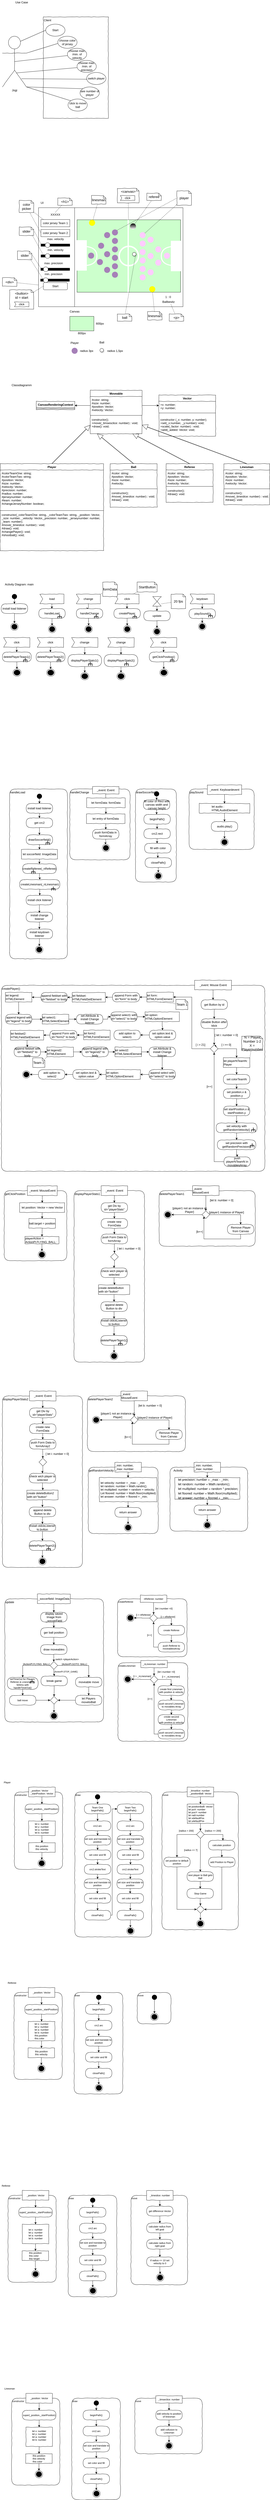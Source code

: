 <mxfile version="14.6.13" type="device"><diagram id="zaA7zG7wa0kxkwNOdnpC" name="Seite-1"><mxGraphModel dx="983" dy="624" grid="1" gridSize="10" guides="1" tooltips="1" connect="1" arrows="1" fold="1" page="1" pageScale="1" pageWidth="1169" pageHeight="827" background="#ffffff" math="0" shadow="0"><root><mxCell id="0"/><mxCell id="1" parent="0"/><mxCell id="0jbr-jZctvcuhrYJVF21-1" value="Jogi" style="shape=umlActor;verticalLabelPosition=bottom;labelBackgroundColor=#ffffff;verticalAlign=top;html=1;rounded=1;shadow=0;comic=1;strokeWidth=1;comic=1" parent="1" vertex="1"><mxGeometry x="20" y="230" width="100" height="210" as="geometry"/></mxCell><mxCell id="0jbr-jZctvcuhrYJVF21-2" value="&lt;div style=&quot;text-align: left&quot;&gt;&lt;span&gt;Client&lt;/span&gt;&lt;/div&gt;&lt;div style=&quot;text-align: left&quot;&gt;&lt;span&gt;&lt;br&gt;&lt;/span&gt;&lt;/div&gt;" style="rounded=0;whiteSpace=wrap;html=1;shadow=0;glass=0;comic=1;strokeColor=#000000;labelPosition=center;verticalLabelPosition=middle;align=left;verticalAlign=top;absoluteArcSize=1;arcSize=50;" parent="1" vertex="1"><mxGeometry x="190" y="150" width="270" height="420" as="geometry"/></mxCell><mxCell id="0jbr-jZctvcuhrYJVF21-3" value="Start" style="ellipse;whiteSpace=wrap;html=1;rounded=1;shadow=0;strokeWidth=1;comic=1;" parent="1" vertex="1"><mxGeometry x="200" y="180" width="80" height="50" as="geometry"/></mxCell><mxCell id="0jbr-jZctvcuhrYJVF21-4" value="click to move ball" style="ellipse;whiteSpace=wrap;html=1;rounded=1;shadow=0;strokeWidth=1;comic=1;" parent="1" vertex="1"><mxGeometry x="292.5" y="490" width="80" height="50" as="geometry"/></mxCell><mxCell id="0jbr-jZctvcuhrYJVF21-5" value="choose color of jersey" style="ellipse;whiteSpace=wrap;html=1;rounded=1;shadow=0;strokeWidth=1;comic=1;" parent="1" vertex="1"><mxGeometry x="250" y="230" width="80" height="50" as="geometry"/></mxCell><mxCell id="0jbr-jZctvcuhrYJVF21-6" value="choose max. /min. of velocity" style="ellipse;whiteSpace=wrap;html=1;rounded=1;shadow=0;strokeWidth=1;comic=1;" parent="1" vertex="1"><mxGeometry x="290" y="280" width="80" height="50" as="geometry"/></mxCell><mxCell id="0jbr-jZctvcuhrYJVF21-7" value="choose max. /min. of precision" style="ellipse;whiteSpace=wrap;html=1;rounded=1;shadow=0;strokeWidth=1;comic=1;" parent="1" vertex="1"><mxGeometry x="330" y="330" width="80" height="50" as="geometry"/></mxCell><mxCell id="0jbr-jZctvcuhrYJVF21-8" value="switch player" style="ellipse;whiteSpace=wrap;html=1;rounded=1;shadow=0;strokeWidth=1;comic=1;" parent="1" vertex="1"><mxGeometry x="370" y="380" width="80" height="50" as="geometry"/></mxCell><mxCell id="0jbr-jZctvcuhrYJVF21-10" value="see number of player" style="ellipse;whiteSpace=wrap;html=1;rounded=1;shadow=0;strokeWidth=1;comic=1;" parent="1" vertex="1"><mxGeometry x="342.5" y="440" width="80" height="50" as="geometry"/></mxCell><mxCell id="0jbr-jZctvcuhrYJVF21-12" value="" style="endArrow=none;html=1;entryX=0;entryY=0.5;entryDx=0;entryDy=0;exitX=0.75;exitY=0.1;exitDx=0;exitDy=0;exitPerimeter=0;" parent="1" source="0jbr-jZctvcuhrYJVF21-1" target="0jbr-jZctvcuhrYJVF21-3" edge="1"><mxGeometry width="50" height="50" relative="1" as="geometry"><mxPoint x="490" y="360" as="sourcePoint"/><mxPoint x="170" y="270" as="targetPoint"/></mxGeometry></mxCell><mxCell id="0jbr-jZctvcuhrYJVF21-13" value="" style="endArrow=none;html=1;entryX=0;entryY=0.5;entryDx=0;entryDy=0;exitX=1;exitY=0.333;exitDx=0;exitDy=0;exitPerimeter=0;" parent="1" source="0jbr-jZctvcuhrYJVF21-1" edge="1"><mxGeometry width="50" height="50" relative="1" as="geometry"><mxPoint x="145" y="306" as="sourcePoint"/><mxPoint x="250" y="260" as="targetPoint"/></mxGeometry></mxCell><mxCell id="0jbr-jZctvcuhrYJVF21-14" value="" style="endArrow=none;html=1;entryX=0;entryY=0.5;entryDx=0;entryDy=0;exitX=0.5;exitY=0.5;exitDx=0;exitDy=0;exitPerimeter=0;" parent="1" source="0jbr-jZctvcuhrYJVF21-1" edge="1"><mxGeometry width="50" height="50" relative="1" as="geometry"><mxPoint x="160" y="350" as="sourcePoint"/><mxPoint x="290" y="310" as="targetPoint"/></mxGeometry></mxCell><mxCell id="0jbr-jZctvcuhrYJVF21-15" value="" style="endArrow=none;html=1;entryX=0;entryY=0.5;entryDx=0;entryDy=0;exitX=0.58;exitY=0.724;exitDx=0;exitDy=0;exitPerimeter=0;" parent="1" source="0jbr-jZctvcuhrYJVF21-1" edge="1"><mxGeometry width="50" height="50" relative="1" as="geometry"><mxPoint x="110" y="385" as="sourcePoint"/><mxPoint x="330" y="360" as="targetPoint"/></mxGeometry></mxCell><mxCell id="0jbr-jZctvcuhrYJVF21-16" value="" style="endArrow=none;html=1;entryX=0;entryY=0.5;entryDx=0;entryDy=0;exitX=0.79;exitY=0.838;exitDx=0;exitDy=0;exitPerimeter=0;" parent="1" source="0jbr-jZctvcuhrYJVF21-1" edge="1"><mxGeometry width="50" height="50" relative="1" as="geometry"><mxPoint x="120" y="430.0" as="sourcePoint"/><mxPoint x="372" y="407.96" as="targetPoint"/></mxGeometry></mxCell><mxCell id="0jbr-jZctvcuhrYJVF21-18" value="" style="endArrow=none;html=1;entryX=0;entryY=0;entryDx=0;entryDy=0;exitX=1;exitY=1;exitDx=0;exitDy=0;exitPerimeter=0;" parent="1" source="0jbr-jZctvcuhrYJVF21-1" target="0jbr-jZctvcuhrYJVF21-10" edge="1"><mxGeometry width="50" height="50" relative="1" as="geometry"><mxPoint x="100" y="590" as="sourcePoint"/><mxPoint x="341.716" y="617.322" as="targetPoint"/></mxGeometry></mxCell><mxCell id="0jbr-jZctvcuhrYJVF21-19" value="" style="endArrow=none;html=1;entryX=0;entryY=0;entryDx=0;entryDy=0;" parent="1" target="0jbr-jZctvcuhrYJVF21-4" edge="1"><mxGeometry width="50" height="50" relative="1" as="geometry"><mxPoint x="120" y="440" as="sourcePoint"/><mxPoint x="291.716" y="637.322" as="targetPoint"/></mxGeometry></mxCell><mxCell id="0jbr-jZctvcuhrYJVF21-20" value="Use Case" style="text;html=1;strokeColor=none;fillColor=none;align=center;verticalAlign=middle;whiteSpace=wrap;rounded=0;" parent="1" vertex="1"><mxGeometry x="40" y="80" width="120" height="20" as="geometry"/></mxCell><mxCell id="0jbr-jZctvcuhrYJVF21-21" value="UI" style="text;html=1;strokeColor=none;fillColor=none;align=center;verticalAlign=middle;whiteSpace=wrap;rounded=0;" parent="1" vertex="1"><mxGeometry x="165" y="910" width="40" height="20" as="geometry"/></mxCell><mxCell id="0jbr-jZctvcuhrYJVF21-23" value="" style="rounded=0;whiteSpace=wrap;html=1;" parent="1" vertex="1"><mxGeometry x="170" y="940" width="600" height="410" as="geometry"/></mxCell><mxCell id="0jbr-jZctvcuhrYJVF21-24" value="" style="endArrow=none;html=1;entryX=0.25;entryY=0;entryDx=0;entryDy=0;exitX=0.25;exitY=1;exitDx=0;exitDy=0;" parent="1" source="0jbr-jZctvcuhrYJVF21-23" target="0jbr-jZctvcuhrYJVF21-23" edge="1"><mxGeometry width="50" height="50" relative="1" as="geometry"><mxPoint x="490" y="1210" as="sourcePoint"/><mxPoint x="540" y="1160" as="targetPoint"/></mxGeometry></mxCell><mxCell id="0jbr-jZctvcuhrYJVF21-25" value="color jersey Team 1" style="rounded=0;whiteSpace=wrap;html=1;" parent="1" vertex="1"><mxGeometry x="180" y="989" width="120" height="30" as="geometry"/></mxCell><mxCell id="0jbr-jZctvcuhrYJVF21-26" value="color picker" style="shape=note;strokeWidth=1;fontSize=14;size=11;whiteSpace=wrap;html=1;rounded=0;shadow=0;comic=1;fillColor=#FFFFFF;" parent="1" vertex="1"><mxGeometry x="90" y="910" width="60" height="50" as="geometry"/></mxCell><mxCell id="0jbr-jZctvcuhrYJVF21-27" value="" style="endArrow=none;dashed=1;html=1;exitX=0.083;exitY=0;exitDx=0;exitDy=0;exitPerimeter=0;" parent="1" source="0jbr-jZctvcuhrYJVF21-25" target="0jbr-jZctvcuhrYJVF21-26" edge="1"><mxGeometry width="50" height="50" relative="1" as="geometry"><mxPoint x="240" y="940" as="sourcePoint"/><mxPoint x="130" y="960" as="targetPoint"/></mxGeometry></mxCell><mxCell id="0jbr-jZctvcuhrYJVF21-28" value="" style="rounded=0;whiteSpace=wrap;html=1;fillColor=#000000;" parent="1" vertex="1"><mxGeometry x="180" y="1090" width="120" height="10" as="geometry"/></mxCell><mxCell id="0jbr-jZctvcuhrYJVF21-30" value="max. velocity" style="text;html=1;strokeColor=none;fillColor=none;align=center;verticalAlign=middle;whiteSpace=wrap;rounded=0;" parent="1" vertex="1"><mxGeometry x="197.5" y="1060" width="85" height="20" as="geometry"/></mxCell><mxCell id="0jbr-jZctvcuhrYJVF21-31" value="" style="ellipse;whiteSpace=wrap;html=1;aspect=fixed;fillColor=#FFFFFF;" parent="1" vertex="1"><mxGeometry x="197.5" y="1085" width="20" height="20" as="geometry"/></mxCell><mxCell id="0jbr-jZctvcuhrYJVF21-32" value="" style="rounded=0;whiteSpace=wrap;html=1;fillColor=#000000;" parent="1" vertex="1"><mxGeometry x="180" y="1135" width="120" height="10" as="geometry"/></mxCell><mxCell id="0jbr-jZctvcuhrYJVF21-33" value="min. velocity" style="text;html=1;strokeColor=none;fillColor=none;align=center;verticalAlign=middle;whiteSpace=wrap;rounded=0;" parent="1" vertex="1"><mxGeometry x="197.5" y="1105" width="85" height="20" as="geometry"/></mxCell><mxCell id="0jbr-jZctvcuhrYJVF21-34" value="" style="ellipse;whiteSpace=wrap;html=1;aspect=fixed;fillColor=#FFFFFF;" parent="1" vertex="1"><mxGeometry x="197.5" y="1130" width="20" height="20" as="geometry"/></mxCell><mxCell id="0jbr-jZctvcuhrYJVF21-39" value="slider" style="shape=note;strokeWidth=1;fontSize=14;size=11;whiteSpace=wrap;html=1;rounded=0;shadow=0;comic=1;fillColor=#FFFFFF;" parent="1" vertex="1"><mxGeometry x="90" y="1020" width="60" height="35" as="geometry"/></mxCell><mxCell id="0jbr-jZctvcuhrYJVF21-40" value="" style="endArrow=none;dashed=1;html=1;exitX=0;exitY=0;exitDx=0;exitDy=0;entryX=1.033;entryY=0.467;entryDx=0;entryDy=0;entryPerimeter=0;" parent="1" source="0jbr-jZctvcuhrYJVF21-28" target="0jbr-jZctvcuhrYJVF21-39" edge="1"><mxGeometry width="50" height="50" relative="1" as="geometry"><mxPoint x="70" y="1030" as="sourcePoint"/><mxPoint x="-40" y="1050" as="targetPoint"/></mxGeometry></mxCell><mxCell id="0jbr-jZctvcuhrYJVF21-43" value="" style="endArrow=none;dashed=1;html=1;exitX=0.075;exitY=-0.1;exitDx=0;exitDy=0;exitPerimeter=0;" parent="1" source="0jbr-jZctvcuhrYJVF21-32" edge="1"><mxGeometry width="50" height="50" relative="1" as="geometry"><mxPoint x="190.0" y="1070" as="sourcePoint"/><mxPoint x="142" y="1050" as="targetPoint"/></mxGeometry></mxCell><mxCell id="0jbr-jZctvcuhrYJVF21-44" value="&amp;lt;div&amp;gt;" style="shape=note;strokeWidth=1;fontSize=14;size=11;whiteSpace=wrap;html=1;rounded=0;shadow=0;comic=1;fillColor=#FFFFFF;" parent="1" vertex="1"><mxGeometry x="20" y="1230" width="60" height="35" as="geometry"/></mxCell><mxCell id="0jbr-jZctvcuhrYJVF21-45" value="" style="endArrow=none;dashed=1;html=1;exitX=-0.003;exitY=0.78;exitDx=0;exitDy=0;exitPerimeter=0;" parent="1" source="0jbr-jZctvcuhrYJVF21-23" target="0jbr-jZctvcuhrYJVF21-44" edge="1"><mxGeometry width="50" height="50" relative="1" as="geometry"><mxPoint x="60" y="1235" as="sourcePoint"/><mxPoint x="-50" y="1255" as="targetPoint"/></mxGeometry></mxCell><mxCell id="0jbr-jZctvcuhrYJVF21-46" value="XXXXX" style="text;html=1;strokeColor=none;fillColor=none;align=center;verticalAlign=middle;whiteSpace=wrap;rounded=0;" parent="1" vertex="1"><mxGeometry x="220" y="959" width="40" height="20" as="geometry"/></mxCell><mxCell id="0jbr-jZctvcuhrYJVF21-47" value="&amp;lt;h1&amp;gt;" style="shape=note;strokeWidth=1;fontSize=14;size=11;whiteSpace=wrap;html=1;rounded=0;shadow=0;comic=1;fillColor=#FFFFFF;" parent="1" vertex="1"><mxGeometry x="250" y="900" width="60" height="30" as="geometry"/></mxCell><mxCell id="0jbr-jZctvcuhrYJVF21-48" value="" style="endArrow=none;dashed=1;html=1;exitX=0.5;exitY=0;exitDx=0;exitDy=0;" parent="1" source="0jbr-jZctvcuhrYJVF21-46" target="0jbr-jZctvcuhrYJVF21-47" edge="1"><mxGeometry width="50" height="50" relative="1" as="geometry"><mxPoint x="220" y="930" as="sourcePoint"/><mxPoint x="110" y="950" as="targetPoint"/></mxGeometry></mxCell><mxCell id="0jbr-jZctvcuhrYJVF21-49" value="Start" style="rounded=1;whiteSpace=wrap;html=1;fillColor=#FFFFFF;" parent="1" vertex="1"><mxGeometry x="190" y="1250" width="100" height="30" as="geometry"/></mxCell><mxCell id="0jbr-jZctvcuhrYJVF21-50" value="&amp;lt;button&amp;gt;&lt;br&gt;id = start&lt;br&gt;&lt;br&gt;&lt;br&gt;" style="shape=note;strokeWidth=1;fontSize=14;size=11;whiteSpace=wrap;html=1;rounded=0;shadow=0;comic=1;fillColor=#FFFFFF;" parent="1" vertex="1"><mxGeometry x="50" y="1280" width="100" height="80" as="geometry"/></mxCell><mxCell id="0jbr-jZctvcuhrYJVF21-51" value="" style="endArrow=none;dashed=1;html=1;exitX=0;exitY=0.5;exitDx=0;exitDy=0;" parent="1" source="0jbr-jZctvcuhrYJVF21-49" target="0jbr-jZctvcuhrYJVF21-50" edge="1"><mxGeometry width="50" height="50" relative="1" as="geometry"><mxPoint x="155" y="1250" as="sourcePoint"/><mxPoint x="-30" y="1400" as="targetPoint"/></mxGeometry></mxCell><mxCell id="0jbr-jZctvcuhrYJVF21-52" value="" style="rounded=0;whiteSpace=wrap;html=1;fillColor=#CCFFCC;" parent="1" vertex="1"><mxGeometry x="330" y="990" width="430" height="300" as="geometry"/></mxCell><mxCell id="0jbr-jZctvcuhrYJVF21-53" value="&amp;lt;canvas&amp;gt;&lt;br&gt;&lt;br&gt;&lt;br&gt;" style="shape=note;strokeWidth=1;fontSize=14;size=11;whiteSpace=wrap;html=1;rounded=0;shadow=0;comic=1;fillColor=#FFFFFF;" parent="1" vertex="1"><mxGeometry x="497.5" y="860" width="90" height="60" as="geometry"/></mxCell><mxCell id="0jbr-jZctvcuhrYJVF21-54" value="" style="endArrow=none;dashed=1;html=1;" parent="1" source="0jbr-jZctvcuhrYJVF21-52" target="0jbr-jZctvcuhrYJVF21-53" edge="1"><mxGeometry width="50" height="50" relative="1" as="geometry"><mxPoint x="470" y="910" as="sourcePoint"/><mxPoint x="360" y="930" as="targetPoint"/></mxGeometry></mxCell><mxCell id="0jbr-jZctvcuhrYJVF21-55" value="1 : 0&amp;nbsp;" style="text;html=1;strokeColor=none;fillColor=none;align=center;verticalAlign=middle;whiteSpace=wrap;rounded=0;" parent="1" vertex="1"><mxGeometry x="690" y="1300" width="40" height="20" as="geometry"/></mxCell><mxCell id="0jbr-jZctvcuhrYJVF21-56" value="Ballbesitz" style="text;html=1;strokeColor=none;fillColor=none;align=center;verticalAlign=middle;whiteSpace=wrap;rounded=0;" parent="1" vertex="1"><mxGeometry x="690" y="1320" width="40" height="20" as="geometry"/></mxCell><mxCell id="0jbr-jZctvcuhrYJVF21-57" value="" style="rounded=0;whiteSpace=wrap;html=1;fillColor=#FFFFFF;strokeColor=none;" parent="1" vertex="1"><mxGeometry x="540" y="990" width="5" height="300" as="geometry"/></mxCell><mxCell id="0jbr-jZctvcuhrYJVF21-58" value="" style="ellipse;whiteSpace=wrap;html=1;aspect=fixed;fillColor=none;strokeWidth=6;strokeColor=#FFFFFF;" parent="1" vertex="1"><mxGeometry x="505" y="1100" width="80" height="80" as="geometry"/></mxCell><mxCell id="0jbr-jZctvcuhrYJVF21-59" value="" style="rounded=0;whiteSpace=wrap;html=1;strokeColor=#FFFFFF;strokeWidth=6;rotation=90;" parent="1" vertex="1"><mxGeometry x="290" y="1120" width="120" height="35" as="geometry"/></mxCell><mxCell id="0jbr-jZctvcuhrYJVF21-60" value="" style="rounded=0;whiteSpace=wrap;html=1;strokeColor=#FFFFFF;strokeWidth=6;rotation=90;" parent="1" vertex="1"><mxGeometry x="680" y="1122.5" width="120" height="35" as="geometry"/></mxCell><mxCell id="0jbr-jZctvcuhrYJVF21-61" value="" style="shape=xor;whiteSpace=wrap;html=1;strokeColor=#FFFFFF;strokeWidth=4;fillColor=none;" parent="1" vertex="1"><mxGeometry x="352.5" y="1100" width="60" height="80" as="geometry"/></mxCell><mxCell id="0jbr-jZctvcuhrYJVF21-62" value="" style="shape=xor;whiteSpace=wrap;html=1;strokeColor=#FFFFFF;strokeWidth=4;fillColor=none;rotation=-180;" parent="1" vertex="1"><mxGeometry x="680" y="1100" width="60" height="80" as="geometry"/></mxCell><mxCell id="0jbr-jZctvcuhrYJVF21-63" value="" style="ellipse;whiteSpace=wrap;html=1;aspect=fixed;strokeWidth=4;strokeColor=none;fillColor=#A680B8;flipV=1;" parent="1" vertex="1"><mxGeometry x="417.5" y="1085" width="25" height="25" as="geometry"/></mxCell><mxCell id="0jbr-jZctvcuhrYJVF21-64" value="" style="ellipse;whiteSpace=wrap;html=1;aspect=fixed;strokeWidth=4;strokeColor=none;fillColor=#A680B8;flipH=1;gradientDirection=west;" parent="1" vertex="1"><mxGeometry x="376" y="1126" width="25" height="25" as="geometry"/></mxCell><mxCell id="0jbr-jZctvcuhrYJVF21-65" value="" style="ellipse;whiteSpace=wrap;html=1;aspect=fixed;strokeWidth=4;strokeColor=none;fillColor=#A680B8;flipV=1;" parent="1" vertex="1"><mxGeometry x="412.5" y="1152.5" width="25" height="25" as="geometry"/></mxCell><mxCell id="0jbr-jZctvcuhrYJVF21-66" value="" style="ellipse;whiteSpace=wrap;html=1;aspect=fixed;strokeWidth=4;strokeColor=none;fillColor=#A680B8;flipV=1;" parent="1" vertex="1"><mxGeometry x="442.5" y="1041" width="25" height="25" as="geometry"/></mxCell><mxCell id="0jbr-jZctvcuhrYJVF21-69" value="" style="ellipse;whiteSpace=wrap;html=1;aspect=fixed;strokeWidth=4;strokeColor=none;fillColor=#A680B8;flipV=1;flipH=1;" parent="1" vertex="1"><mxGeometry x="442.5" y="1120" width="25" height="25" as="geometry"/></mxCell><mxCell id="0jbr-jZctvcuhrYJVF21-70" value="" style="ellipse;whiteSpace=wrap;html=1;aspect=fixed;strokeWidth=4;strokeColor=none;fillColor=#A680B8;flipV=1;" parent="1" vertex="1"><mxGeometry x="442.5" y="1185" width="25" height="25" as="geometry"/></mxCell><mxCell id="0jbr-jZctvcuhrYJVF21-71" value="" style="ellipse;whiteSpace=wrap;html=1;aspect=fixed;strokeWidth=4;strokeColor=none;fillColor=#A680B8;flipV=1;" parent="1" vertex="1"><mxGeometry x="475" y="1030" width="25" height="25" as="geometry"/></mxCell><mxCell id="0jbr-jZctvcuhrYJVF21-72" value="" style="ellipse;whiteSpace=wrap;html=1;aspect=fixed;strokeWidth=4;strokeColor=none;fillColor=#A680B8;flipV=1;" parent="1" vertex="1"><mxGeometry x="475" y="1065" width="25" height="25" as="geometry"/></mxCell><mxCell id="0jbr-jZctvcuhrYJVF21-73" value="" style="ellipse;whiteSpace=wrap;html=1;aspect=fixed;strokeWidth=4;strokeColor=none;fillColor=#A680B8;flipV=1;" parent="1" vertex="1"><mxGeometry x="475" y="1100" width="25" height="25" as="geometry"/></mxCell><mxCell id="0jbr-jZctvcuhrYJVF21-74" value="" style="ellipse;whiteSpace=wrap;html=1;aspect=fixed;strokeWidth=4;strokeColor=none;fillColor=#A680B8;flipV=1;" parent="1" vertex="1"><mxGeometry x="475" y="1135" width="25" height="25" as="geometry"/></mxCell><mxCell id="0jbr-jZctvcuhrYJVF21-75" value="" style="ellipse;whiteSpace=wrap;html=1;aspect=fixed;strokeWidth=4;strokeColor=none;fillColor=#A680B8;flipV=1;" parent="1" vertex="1"><mxGeometry x="475" y="1170" width="25" height="25" as="geometry"/></mxCell><mxCell id="0jbr-jZctvcuhrYJVF21-76" value="" style="ellipse;whiteSpace=wrap;html=1;aspect=fixed;strokeWidth=4;strokeColor=none;fillColor=#A680B8;flipV=1;" parent="1" vertex="1"><mxGeometry x="475" y="1205" width="25" height="25" as="geometry"/></mxCell><mxCell id="0jbr-jZctvcuhrYJVF21-77" value="" style="ellipse;whiteSpace=wrap;html=1;aspect=fixed;strokeWidth=4;strokeColor=none;flipV=0;direction=west;flipH=1;rotation=-180;fillColor=#FFCCFF;" parent="1" vertex="1"><mxGeometry x="655" y="1155" width="25" height="25" as="geometry"/></mxCell><mxCell id="0jbr-jZctvcuhrYJVF21-78" value="" style="ellipse;whiteSpace=wrap;html=1;aspect=fixed;strokeWidth=4;strokeColor=none;flipH=1;direction=west;flipV=0;rotation=-180;fillColor=#FFCCFF;gradientDirection=east;" parent="1" vertex="1"><mxGeometry x="691" y="1126.5" width="25" height="25" as="geometry"/></mxCell><mxCell id="0jbr-jZctvcuhrYJVF21-79" value="" style="ellipse;whiteSpace=wrap;html=1;aspect=fixed;strokeWidth=4;strokeColor=none;flipV=0;direction=west;flipH=1;rotation=-180;fillColor=#FFCCFF;" parent="1" vertex="1"><mxGeometry x="655" y="1100" width="25" height="25" as="geometry"/></mxCell><mxCell id="0jbr-jZctvcuhrYJVF21-80" value="" style="ellipse;whiteSpace=wrap;html=1;aspect=fixed;strokeWidth=4;strokeColor=none;flipV=0;direction=west;flipH=1;rotation=-180;fillColor=#FFCCFF;" parent="1" vertex="1"><mxGeometry x="623" y="1195" width="25" height="25" as="geometry"/></mxCell><mxCell id="0jbr-jZctvcuhrYJVF21-81" value="" style="ellipse;whiteSpace=wrap;html=1;aspect=fixed;strokeWidth=4;strokeColor=none;flipV=0;flipH=1;direction=west;rotation=-180;fillColor=#FFCCFF;" parent="1" vertex="1"><mxGeometry x="623" y="1127.5" width="25" height="25" as="geometry"/></mxCell><mxCell id="0jbr-jZctvcuhrYJVF21-82" value="" style="ellipse;whiteSpace=wrap;html=1;aspect=fixed;strokeWidth=4;strokeColor=none;flipV=0;direction=west;flipH=1;rotation=-180;fillColor=#FFCCFF;" parent="1" vertex="1"><mxGeometry x="623" y="1060" width="25" height="25" as="geometry"/></mxCell><mxCell id="0jbr-jZctvcuhrYJVF21-83" value="" style="ellipse;whiteSpace=wrap;html=1;aspect=fixed;strokeWidth=4;strokeColor=none;flipV=0;direction=west;flipH=1;rotation=-180;fillColor=#FFCCFF;" parent="1" vertex="1"><mxGeometry x="590" y="1216" width="25" height="25" as="geometry"/></mxCell><mxCell id="0jbr-jZctvcuhrYJVF21-84" value="" style="ellipse;whiteSpace=wrap;html=1;aspect=fixed;strokeWidth=4;strokeColor=none;flipV=0;direction=west;flipH=1;rotation=-180;fillColor=#FFCCFF;" parent="1" vertex="1"><mxGeometry x="590" y="1181" width="25" height="25" as="geometry"/></mxCell><mxCell id="0jbr-jZctvcuhrYJVF21-85" value="" style="ellipse;whiteSpace=wrap;html=1;aspect=fixed;strokeWidth=4;strokeColor=none;flipV=0;direction=west;flipH=1;rotation=-180;fillColor=#FFCCFF;" parent="1" vertex="1"><mxGeometry x="590" y="1146" width="25" height="25" as="geometry"/></mxCell><mxCell id="0jbr-jZctvcuhrYJVF21-86" value="" style="ellipse;whiteSpace=wrap;html=1;aspect=fixed;strokeWidth=4;strokeColor=none;flipV=0;direction=west;flipH=1;rotation=-180;fillColor=#FFCCFF;" parent="1" vertex="1"><mxGeometry x="590" y="1111" width="25" height="25" as="geometry"/></mxCell><mxCell id="0jbr-jZctvcuhrYJVF21-87" value="" style="ellipse;whiteSpace=wrap;html=1;aspect=fixed;strokeWidth=4;strokeColor=none;flipV=0;direction=west;flipH=1;rotation=-180;fillColor=#FFCCFF;" parent="1" vertex="1"><mxGeometry x="590" y="1076" width="25" height="25" as="geometry"/></mxCell><mxCell id="0jbr-jZctvcuhrYJVF21-88" value="" style="ellipse;whiteSpace=wrap;html=1;aspect=fixed;strokeWidth=4;strokeColor=none;flipV=0;direction=west;flipH=1;rotation=-180;fillColor=#FFCCFF;" parent="1" vertex="1"><mxGeometry x="590" y="1041" width="25" height="25" as="geometry"/></mxCell><mxCell id="0jbr-jZctvcuhrYJVF21-90" value="" style="ellipse;whiteSpace=wrap;html=1;aspect=fixed;strokeWidth=1;flipV=0;direction=west;flipH=1;rotation=-180;gradientDirection=west;fillColor=#FFFFFF;sketch=0;shadow=1;" parent="1" vertex="1"><mxGeometry x="560" y="1125" width="15" height="15" as="geometry"/></mxCell><mxCell id="0jbr-jZctvcuhrYJVF21-91" value="" style="ellipse;whiteSpace=wrap;html=1;aspect=fixed;strokeWidth=4;strokeColor=none;flipV=0;direction=west;flipH=1;rotation=-180;fillColor=#FFFF00;" parent="1" vertex="1"><mxGeometry x="630" y="1265" width="25" height="25" as="geometry"/></mxCell><mxCell id="0jbr-jZctvcuhrYJVF21-92" value="" style="ellipse;whiteSpace=wrap;html=1;aspect=fixed;strokeWidth=4;strokeColor=none;flipV=0;direction=west;flipH=1;rotation=-180;fillColor=#FFFF00;" parent="1" vertex="1"><mxGeometry x="380" y="990" width="25" height="25" as="geometry"/></mxCell><mxCell id="0jbr-jZctvcuhrYJVF21-93" value="" style="ellipse;whiteSpace=wrap;html=1;aspect=fixed;strokeWidth=4;strokeColor=none;flipV=0;direction=west;flipH=1;rotation=-180;fillColor=#000000;gradientColor=#ffffff;" parent="1" vertex="1"><mxGeometry x="550" y="1005" width="25" height="25" as="geometry"/></mxCell><mxCell id="0jbr-jZctvcuhrYJVF21-94" value="referee" style="shape=note;strokeWidth=1;fontSize=14;size=11;whiteSpace=wrap;html=1;rounded=0;shadow=0;comic=1;fillColor=#FFFFFF;sketch=0;" parent="1" vertex="1"><mxGeometry x="620" y="880" width="60" height="30" as="geometry"/></mxCell><mxCell id="0jbr-jZctvcuhrYJVF21-95" value="" style="endArrow=none;dashed=1;html=1;" parent="1" source="0jbr-jZctvcuhrYJVF21-93" target="0jbr-jZctvcuhrYJVF21-94" edge="1"><mxGeometry width="50" height="50" relative="1" as="geometry"><mxPoint x="597.5" y="920" as="sourcePoint"/><mxPoint x="487.5" y="940" as="targetPoint"/></mxGeometry></mxCell><mxCell id="0jbr-jZctvcuhrYJVF21-96" value="linesman" style="shape=note;strokeWidth=1;fontSize=14;size=11;whiteSpace=wrap;html=1;rounded=0;shadow=0;comic=1;fillColor=#FFFFFF;sketch=0;" parent="1" vertex="1"><mxGeometry x="390" y="890" width="60" height="35" as="geometry"/></mxCell><mxCell id="0jbr-jZctvcuhrYJVF21-97" value="" style="endArrow=none;dashed=1;html=1;" parent="1" source="0jbr-jZctvcuhrYJVF21-92" target="0jbr-jZctvcuhrYJVF21-96" edge="1"><mxGeometry width="50" height="50" relative="1" as="geometry"><mxPoint x="360" y="925" as="sourcePoint"/><mxPoint x="250" y="945" as="targetPoint"/></mxGeometry></mxCell><mxCell id="0jbr-jZctvcuhrYJVF21-98" value="linesman" style="shape=note;strokeWidth=1;fontSize=14;size=11;whiteSpace=wrap;html=1;rounded=0;shadow=0;comic=1;fillColor=#FFFFFF;sketch=0;" parent="1" vertex="1"><mxGeometry x="623" y="1370" width="60" height="35" as="geometry"/></mxCell><mxCell id="0jbr-jZctvcuhrYJVF21-99" value="" style="endArrow=none;dashed=1;html=1;" parent="1" source="0jbr-jZctvcuhrYJVF21-91" target="0jbr-jZctvcuhrYJVF21-98" edge="1"><mxGeometry width="50" height="50" relative="1" as="geometry"><mxPoint x="625.934" y="1490.481" as="sourcePoint"/><mxPoint x="480" y="1445" as="targetPoint"/></mxGeometry></mxCell><mxCell id="0jbr-jZctvcuhrYJVF21-100" value="&amp;lt;p&amp;gt;" style="shape=note;strokeWidth=1;fontSize=14;size=11;whiteSpace=wrap;html=1;rounded=0;shadow=0;comic=1;fillColor=#FFFFFF;sketch=0;" parent="1" vertex="1"><mxGeometry x="713" y="1380" width="60" height="30" as="geometry"/></mxCell><mxCell id="0jbr-jZctvcuhrYJVF21-101" value="" style="endArrow=none;dashed=1;html=1;exitX=0.75;exitY=1;exitDx=0;exitDy=0;" parent="1" source="0jbr-jZctvcuhrYJVF21-56" target="0jbr-jZctvcuhrYJVF21-100" edge="1"><mxGeometry width="50" height="50" relative="1" as="geometry"><mxPoint x="683" y="1440" as="sourcePoint"/><mxPoint x="573" y="1460" as="targetPoint"/></mxGeometry></mxCell><mxCell id="0jbr-jZctvcuhrYJVF21-106" value="click" style="shape=mxgraph.sysml.accEvent;flipH=0;whiteSpace=wrap;align=center;shadow=0;strokeWidth=1;comic=1;sketch=0;gradientColor=#ffffff;fillColor=none;" parent="1" vertex="1"><mxGeometry x="70" y="1330" width="60" height="20" as="geometry"/></mxCell><mxCell id="0jbr-jZctvcuhrYJVF21-107" value="ball" style="shape=note;strokeWidth=1;fontSize=14;size=11;whiteSpace=wrap;html=1;rounded=0;shadow=0;comic=1;fillColor=#FFFFFF;sketch=0;" parent="1" vertex="1"><mxGeometry x="497.5" y="1380" width="60" height="30" as="geometry"/></mxCell><mxCell id="0jbr-jZctvcuhrYJVF21-108" value="" style="endArrow=none;dashed=1;html=1;exitX=1;exitY=1;exitDx=0;exitDy=0;" parent="1" source="0jbr-jZctvcuhrYJVF21-90" target="0jbr-jZctvcuhrYJVF21-107" edge="1"><mxGeometry width="50" height="50" relative="1" as="geometry"><mxPoint x="467.5" y="1440" as="sourcePoint"/><mxPoint x="357.5" y="1460" as="targetPoint"/></mxGeometry></mxCell><mxCell id="0jbr-jZctvcuhrYJVF21-109" value="player" style="shape=note;strokeWidth=1;fontSize=14;size=11;whiteSpace=wrap;html=1;rounded=0;shadow=0;comic=1;fillColor=#FFFFFF;sketch=0;" parent="1" vertex="1"><mxGeometry x="745" y="870" width="60" height="60" as="geometry"/></mxCell><mxCell id="0jbr-jZctvcuhrYJVF21-110" value="" style="endArrow=none;dashed=1;html=1;" parent="1" source="0jbr-jZctvcuhrYJVF21-88" target="0jbr-jZctvcuhrYJVF21-109" edge="1"><mxGeometry width="50" height="50" relative="1" as="geometry"><mxPoint x="715" y="930" as="sourcePoint"/><mxPoint x="605" y="950" as="targetPoint"/></mxGeometry></mxCell><mxCell id="0jbr-jZctvcuhrYJVF21-112" value="" style="endArrow=none;dashed=1;html=1;entryX=0;entryY=0.5;entryDx=0;entryDy=0;entryPerimeter=0;exitX=1;exitY=0;exitDx=0;exitDy=0;" parent="1" source="0jbr-jZctvcuhrYJVF21-71" target="0jbr-jZctvcuhrYJVF21-109" edge="1"><mxGeometry width="50" height="50" relative="1" as="geometry"><mxPoint x="621.845" y="1055.198" as="sourcePoint"/><mxPoint x="755" y="936.696" as="targetPoint"/></mxGeometry></mxCell><mxCell id="0jbr-jZctvcuhrYJVF21-113" value="click" style="shape=mxgraph.sysml.accEvent;flipH=0;whiteSpace=wrap;align=center;shadow=0;strokeWidth=1;comic=1;sketch=0;gradientColor=#ffffff;fillColor=none;" parent="1" vertex="1"><mxGeometry x="510" y="890" width="60" height="20" as="geometry"/></mxCell><mxCell id="0jbr-jZctvcuhrYJVF21-114" value="" style="rounded=0;whiteSpace=wrap;html=1;shadow=0;sketch=0;strokeColor=#000000;strokeWidth=1;gradientColor=none;fillColor=#CCFFCC;" parent="1" vertex="1"><mxGeometry x="300" y="1390" width="100" height="60" as="geometry"/></mxCell><mxCell id="0jbr-jZctvcuhrYJVF21-116" value="600px" style="text;html=1;strokeColor=none;fillColor=none;align=center;verticalAlign=middle;whiteSpace=wrap;rounded=0;shadow=0;sketch=0;" parent="1" vertex="1"><mxGeometry x="405" y="1410" width="40" height="20" as="geometry"/></mxCell><mxCell id="0jbr-jZctvcuhrYJVF21-117" value="800px" style="text;html=1;strokeColor=none;fillColor=none;align=center;verticalAlign=middle;whiteSpace=wrap;rounded=0;shadow=0;sketch=0;" parent="1" vertex="1"><mxGeometry x="330" y="1450" width="40" height="20" as="geometry"/></mxCell><mxCell id="0jbr-jZctvcuhrYJVF21-118" style="edgeStyle=orthogonalEdgeStyle;rounded=0;orthogonalLoop=1;jettySize=auto;html=1;exitX=0.5;exitY=1;exitDx=0;exitDy=0;" parent="1" source="0jbr-jZctvcuhrYJVF21-116" target="0jbr-jZctvcuhrYJVF21-116" edge="1"><mxGeometry relative="1" as="geometry"/></mxCell><mxCell id="0jbr-jZctvcuhrYJVF21-119" value="Canvas" style="text;html=1;strokeColor=none;fillColor=none;align=center;verticalAlign=middle;whiteSpace=wrap;rounded=0;shadow=0;sketch=0;" parent="1" vertex="1"><mxGeometry x="300" y="1360" width="40" height="20" as="geometry"/></mxCell><mxCell id="0jbr-jZctvcuhrYJVF21-120" value="Player" style="text;html=1;strokeColor=none;fillColor=none;align=center;verticalAlign=middle;whiteSpace=wrap;rounded=0;shadow=0;sketch=0;" parent="1" vertex="1"><mxGeometry x="300" y="1490" width="40" height="20" as="geometry"/></mxCell><mxCell id="0jbr-jZctvcuhrYJVF21-121" value="" style="ellipse;whiteSpace=wrap;html=1;aspect=fixed;strokeWidth=4;strokeColor=none;fillColor=#A680B8;flipV=1;" parent="1" vertex="1"><mxGeometry x="307.5" y="1520" width="25" height="25" as="geometry"/></mxCell><mxCell id="0jbr-jZctvcuhrYJVF21-122" value="radius 3px" style="text;html=1;strokeColor=none;fillColor=none;align=center;verticalAlign=middle;whiteSpace=wrap;rounded=0;shadow=0;sketch=0;" parent="1" vertex="1"><mxGeometry x="340" y="1522.5" width="60" height="20" as="geometry"/></mxCell><mxCell id="0jbr-jZctvcuhrYJVF21-123" value="Ball" style="text;html=1;strokeColor=none;fillColor=none;align=center;verticalAlign=middle;whiteSpace=wrap;rounded=0;shadow=0;sketch=0;" parent="1" vertex="1"><mxGeometry x="412.5" y="1487.5" width="40" height="20" as="geometry"/></mxCell><mxCell id="0jbr-jZctvcuhrYJVF21-125" value="radius 1,5px" style="text;html=1;strokeColor=none;fillColor=none;align=center;verticalAlign=middle;whiteSpace=wrap;rounded=0;shadow=0;sketch=0;" parent="1" vertex="1"><mxGeometry x="448.75" y="1522.5" width="77.5" height="20" as="geometry"/></mxCell><mxCell id="0jbr-jZctvcuhrYJVF21-126" value="" style="ellipse;whiteSpace=wrap;html=1;aspect=fixed;strokeWidth=1;flipV=0;direction=west;flipH=1;rotation=-180;gradientDirection=west;fillColor=#FFFFFF;sketch=0;shadow=1;" parent="1" vertex="1"><mxGeometry x="425" y="1522.5" width="15" height="15" as="geometry"/></mxCell><mxCell id="Lzf_6ePfC0qwRISbmUb_-1" value="" style="rounded=0;whiteSpace=wrap;html=1;fillColor=#000000;" parent="1" vertex="1"><mxGeometry x="179.5" y="1190" width="120" height="10" as="geometry"/></mxCell><mxCell id="Lzf_6ePfC0qwRISbmUb_-2" value="max. precision" style="text;html=1;strokeColor=none;fillColor=none;align=center;verticalAlign=middle;whiteSpace=wrap;rounded=0;" parent="1" vertex="1"><mxGeometry x="190" y="1160" width="85" height="20" as="geometry"/></mxCell><mxCell id="Lzf_6ePfC0qwRISbmUb_-3" value="" style="ellipse;whiteSpace=wrap;html=1;aspect=fixed;fillColor=#FFFFFF;" parent="1" vertex="1"><mxGeometry x="190" y="1185" width="20" height="20" as="geometry"/></mxCell><mxCell id="Lzf_6ePfC0qwRISbmUb_-4" value="" style="rounded=0;whiteSpace=wrap;html=1;fillColor=#000000;" parent="1" vertex="1"><mxGeometry x="178.5" y="1235" width="120" height="10" as="geometry"/></mxCell><mxCell id="Lzf_6ePfC0qwRISbmUb_-5" value="min. precision" style="text;html=1;strokeColor=none;fillColor=none;align=center;verticalAlign=middle;whiteSpace=wrap;rounded=0;" parent="1" vertex="1"><mxGeometry x="190" y="1205" width="85" height="20" as="geometry"/></mxCell><mxCell id="Lzf_6ePfC0qwRISbmUb_-6" value="" style="ellipse;whiteSpace=wrap;html=1;aspect=fixed;fillColor=#FFFFFF;" parent="1" vertex="1"><mxGeometry x="190" y="1230" width="20" height="20" as="geometry"/></mxCell><mxCell id="Lzf_6ePfC0qwRISbmUb_-7" value="slider" style="shape=note;strokeWidth=1;fontSize=14;size=11;whiteSpace=wrap;html=1;rounded=0;shadow=0;comic=1;fillColor=#FFFFFF;" parent="1" vertex="1"><mxGeometry x="82.5" y="1120" width="60" height="35" as="geometry"/></mxCell><mxCell id="Lzf_6ePfC0qwRISbmUb_-8" value="" style="endArrow=none;dashed=1;html=1;exitX=0;exitY=0;exitDx=0;exitDy=0;entryX=1.033;entryY=0.467;entryDx=0;entryDy=0;entryPerimeter=0;" parent="1" source="Lzf_6ePfC0qwRISbmUb_-1" target="Lzf_6ePfC0qwRISbmUb_-7" edge="1"><mxGeometry width="50" height="50" relative="1" as="geometry"><mxPoint x="62.5" y="1130" as="sourcePoint"/><mxPoint x="-47.5" y="1150" as="targetPoint"/></mxGeometry></mxCell><mxCell id="Lzf_6ePfC0qwRISbmUb_-9" value="" style="endArrow=none;dashed=1;html=1;exitX=0.075;exitY=-0.1;exitDx=0;exitDy=0;exitPerimeter=0;" parent="1" source="Lzf_6ePfC0qwRISbmUb_-4" edge="1"><mxGeometry width="50" height="50" relative="1" as="geometry"><mxPoint x="182.5" y="1170" as="sourcePoint"/><mxPoint x="134.5" y="1150" as="targetPoint"/></mxGeometry></mxCell><mxCell id="Lzf_6ePfC0qwRISbmUb_-10" value="color jersey Team 2" style="rounded=0;whiteSpace=wrap;html=1;" parent="1" vertex="1"><mxGeometry x="180" y="1030" width="120" height="30" as="geometry"/></mxCell><mxCell id="Lzf_6ePfC0qwRISbmUb_-11" value="" style="endArrow=none;dashed=1;html=1;exitX=0;exitY=0.5;exitDx=0;exitDy=0;" parent="1" source="Lzf_6ePfC0qwRISbmUb_-10" target="0jbr-jZctvcuhrYJVF21-26" edge="1"><mxGeometry width="50" height="50" relative="1" as="geometry"><mxPoint x="199.96" y="999" as="sourcePoint"/><mxPoint x="160" y="968.156" as="targetPoint"/></mxGeometry></mxCell><mxCell id="7adtgNuXKb6-w78Eo0v4-1" value="Classdiagramm" style="text;html=1;strokeColor=none;fillColor=none;align=center;verticalAlign=middle;whiteSpace=wrap;rounded=0;" parent="1" vertex="1"><mxGeometry x="80" y="1670" width="40" height="10" as="geometry"/></mxCell><mxCell id="7adtgNuXKb6-w78Eo0v4-2" value="Moveable" style="swimlane;fontStyle=1;align=center;verticalAlign=top;childLayout=stackLayout;horizontal=1;startSize=26;horizontalStack=0;resizeParent=1;resizeParentMax=0;resizeLast=0;collapsible=1;marginBottom=0;rounded=0;shadow=0;comic=1;strokeWidth=1;" parent="1" vertex="1"><mxGeometry x="385" y="1696" width="215" height="180" as="geometry"><mxRectangle x="20" y="670" width="90" height="26" as="alternateBounds"/></mxGeometry></mxCell><mxCell id="7adtgNuXKb6-w78Eo0v4-3" value="#color: string;&#10;#size: number;&#10;#position: Vector;&#10;#velocity: Vector;" style="text;strokeColor=none;fillColor=none;align=left;verticalAlign=top;spacingLeft=4;spacingRight=4;overflow=hidden;rotatable=0;points=[[0,0.5],[1,0.5]];portConstraint=eastwest;" parent="7adtgNuXKb6-w78Eo0v4-2" vertex="1"><mxGeometry y="26" width="215" height="74" as="geometry"/></mxCell><mxCell id="7adtgNuXKb6-w78Eo0v4-4" value="" style="line;strokeWidth=1;fillColor=none;align=left;verticalAlign=middle;spacingTop=-1;spacingLeft=3;spacingRight=3;rotatable=0;labelPosition=right;points=[];portConstraint=eastwest;" parent="7adtgNuXKb6-w78Eo0v4-2" vertex="1"><mxGeometry y="100" width="215" height="8" as="geometry"/></mxCell><mxCell id="7adtgNuXKb6-w78Eo0v4-5" value="constructor();&#10;+move(_timsesclice: number) : void;&#10;+draw(): void;" style="text;strokeColor=none;fillColor=none;align=left;verticalAlign=top;spacingLeft=4;spacingRight=4;overflow=hidden;rotatable=0;points=[[0,0.5],[1,0.5]];portConstraint=eastwest;" parent="7adtgNuXKb6-w78Eo0v4-2" vertex="1"><mxGeometry y="108" width="215" height="72" as="geometry"/></mxCell><mxCell id="7adtgNuXKb6-w78Eo0v4-6" value="CanvasRenderingContext" style="swimlane;fontStyle=1;align=center;verticalAlign=top;childLayout=stackLayout;horizontal=1;startSize=26;horizontalStack=0;resizeParent=1;resizeParentMax=0;resizeLast=0;collapsible=1;marginBottom=0;rounded=0;shadow=0;comic=1;strokeWidth=1;" parent="1" vertex="1"><mxGeometry x="160.63" y="1742" width="160" height="34" as="geometry"><mxRectangle x="20" y="670" width="90" height="26" as="alternateBounds"/></mxGeometry></mxCell><mxCell id="7adtgNuXKb6-w78Eo0v4-8" value="" style="line;strokeWidth=1;fillColor=none;align=left;verticalAlign=middle;spacingTop=-1;spacingLeft=3;spacingRight=3;rotatable=0;labelPosition=right;points=[];portConstraint=eastwest;" parent="7adtgNuXKb6-w78Eo0v4-6" vertex="1"><mxGeometry y="26" width="160" height="8" as="geometry"/></mxCell><mxCell id="7adtgNuXKb6-w78Eo0v4-10" style="edgeStyle=orthogonalEdgeStyle;rounded=0;orthogonalLoop=1;jettySize=auto;html=1;" parent="1" source="7adtgNuXKb6-w78Eo0v4-3" target="7adtgNuXKb6-w78Eo0v4-6" edge="1"><mxGeometry relative="1" as="geometry"/></mxCell><mxCell id="7adtgNuXKb6-w78Eo0v4-11" value="Vector" style="swimlane;fontStyle=1;align=center;verticalAlign=top;childLayout=stackLayout;horizontal=1;startSize=26;horizontalStack=0;resizeParent=1;resizeParentMax=0;resizeLast=0;collapsible=1;marginBottom=0;rounded=0;shadow=0;comic=1;strokeWidth=1;" parent="1" vertex="1"><mxGeometry x="670" y="1716" width="235.62" height="170" as="geometry"><mxRectangle x="20" y="670" width="90" height="26" as="alternateBounds"/></mxGeometry></mxCell><mxCell id="7adtgNuXKb6-w78Eo0v4-12" value="+x: number;&#10;+y: number;" style="text;strokeColor=none;fillColor=none;align=left;verticalAlign=top;spacingLeft=4;spacingRight=4;overflow=hidden;rotatable=0;points=[[0,0.5],[1,0.5]];portConstraint=eastwest;" parent="7adtgNuXKb6-w78Eo0v4-11" vertex="1"><mxGeometry y="26" width="235.62" height="34" as="geometry"/></mxCell><mxCell id="7adtgNuXKb6-w78Eo0v4-13" value="" style="line;strokeWidth=1;fillColor=none;align=left;verticalAlign=middle;spacingTop=-1;spacingLeft=3;spacingRight=3;rotatable=0;labelPosition=right;points=[];portConstraint=eastwest;" parent="7adtgNuXKb6-w78Eo0v4-11" vertex="1"><mxGeometry y="60" width="235.62" height="28" as="geometry"/></mxCell><mxCell id="7adtgNuXKb6-w78Eo0v4-14" value="constructor (_x: number, y: number);&#10;+set(_x:number, _y:number): void;&#10;+scale(_factor: number) : void;&#10;+add(_added: Vector: void;" style="text;strokeColor=none;fillColor=none;align=left;verticalAlign=top;spacingLeft=4;spacingRight=4;overflow=hidden;rotatable=0;points=[[0,0.5],[1,0.5]];portConstraint=eastwest;" parent="7adtgNuXKb6-w78Eo0v4-11" vertex="1"><mxGeometry y="88" width="235.62" height="82" as="geometry"/></mxCell><mxCell id="7adtgNuXKb6-w78Eo0v4-15" style="edgeStyle=orthogonalEdgeStyle;rounded=0;orthogonalLoop=1;jettySize=auto;html=1;entryX=0;entryY=0.5;entryDx=0;entryDy=0;" parent="1" source="7adtgNuXKb6-w78Eo0v4-3" target="7adtgNuXKb6-w78Eo0v4-12" edge="1"><mxGeometry relative="1" as="geometry"/></mxCell><mxCell id="7adtgNuXKb6-w78Eo0v4-20" value="Player" style="swimlane;fontStyle=1;align=center;verticalAlign=top;childLayout=stackLayout;horizontal=1;startSize=26;horizontalStack=0;resizeParent=1;resizeParentMax=0;resizeLast=0;collapsible=1;marginBottom=0;rounded=0;shadow=0;comic=1;strokeWidth=1;" parent="1" vertex="1"><mxGeometry x="11" y="2000" width="429" height="360" as="geometry"><mxRectangle x="20" y="670" width="90" height="26" as="alternateBounds"/></mxGeometry></mxCell><mxCell id="7adtgNuXKb6-w78Eo0v4-21" value="#colorTeamOne: string;&#10;#colorTeamTwo: string;&#10;#position: Vector;&#10;#size: number;&#10;#velocity: Vector;&#10;#precision: number;&#10;#radius: number;&#10;#jerseynumber: number;&#10;#team: number;&#10;#changeJerseyNumber: boolean;" style="text;strokeColor=none;fillColor=none;align=left;verticalAlign=top;spacingLeft=4;spacingRight=4;overflow=hidden;rotatable=0;points=[[0,0.5],[1,0.5]];portConstraint=eastwest;" parent="7adtgNuXKb6-w78Eo0v4-20" vertex="1"><mxGeometry y="26" width="429" height="164" as="geometry"/></mxCell><mxCell id="7adtgNuXKb6-w78Eo0v4-22" value="" style="line;strokeWidth=1;fillColor=none;align=left;verticalAlign=middle;spacingTop=-1;spacingLeft=3;spacingRight=3;rotatable=0;labelPosition=right;points=[];portConstraint=eastwest;" parent="7adtgNuXKb6-w78Eo0v4-20" vertex="1"><mxGeometry y="190" width="429" height="8" as="geometry"/></mxCell><mxCell id="7adtgNuXKb6-w78Eo0v4-23" value="constructor(_colorTeamOne: string, _colorTeamTwo: string, _position: Vector, &#10;_size: number, _velocity: Vector,_precision: number, _jerseynumber: number,&#10;_team: number);&#10;#move(_timeslice: number) : void;&#10;#draw(): void;&#10;#changePlayer(): void;&#10;#shootball(): void;" style="text;strokeColor=none;fillColor=none;align=left;verticalAlign=top;spacingLeft=4;spacingRight=4;overflow=hidden;rotatable=0;points=[[0,0.5],[1,0.5]];portConstraint=eastwest;" parent="7adtgNuXKb6-w78Eo0v4-20" vertex="1"><mxGeometry y="198" width="429" height="162" as="geometry"/></mxCell><mxCell id="7adtgNuXKb6-w78Eo0v4-24" value="Referee" style="swimlane;fontStyle=1;align=center;verticalAlign=top;childLayout=stackLayout;horizontal=1;startSize=26;horizontalStack=0;resizeParent=1;resizeParentMax=0;resizeLast=0;collapsible=1;marginBottom=0;rounded=0;shadow=0;comic=1;strokeWidth=1;" parent="1" vertex="1"><mxGeometry x="700" y="2000" width="195" height="160" as="geometry"><mxRectangle x="20" y="670" width="90" height="26" as="alternateBounds"/></mxGeometry></mxCell><mxCell id="7adtgNuXKb6-w78Eo0v4-25" value="#color: string;&#10;#position: Vector;&#10;#size: number;&#10;#velocity: Vector;" style="text;strokeColor=none;fillColor=none;align=left;verticalAlign=top;spacingLeft=4;spacingRight=4;overflow=hidden;rotatable=0;points=[[0,0.5],[1,0.5]];portConstraint=eastwest;" parent="7adtgNuXKb6-w78Eo0v4-24" vertex="1"><mxGeometry y="26" width="195" height="64" as="geometry"/></mxCell><mxCell id="7adtgNuXKb6-w78Eo0v4-26" value="" style="line;strokeWidth=1;fillColor=none;align=left;verticalAlign=middle;spacingTop=-1;spacingLeft=3;spacingRight=3;rotatable=0;labelPosition=right;points=[];portConstraint=eastwest;" parent="7adtgNuXKb6-w78Eo0v4-24" vertex="1"><mxGeometry y="90" width="195" height="8" as="geometry"/></mxCell><mxCell id="7adtgNuXKb6-w78Eo0v4-27" value="constructor();&#10;#draw(): void:" style="text;strokeColor=none;fillColor=none;align=left;verticalAlign=top;spacingLeft=4;spacingRight=4;overflow=hidden;rotatable=0;points=[[0,0.5],[1,0.5]];portConstraint=eastwest;" parent="7adtgNuXKb6-w78Eo0v4-24" vertex="1"><mxGeometry y="98" width="195" height="62" as="geometry"/></mxCell><mxCell id="7adtgNuXKb6-w78Eo0v4-28" value="Linesman" style="swimlane;fontStyle=1;align=center;verticalAlign=top;childLayout=stackLayout;horizontal=1;startSize=26;horizontalStack=0;resizeParent=1;resizeParentMax=0;resizeLast=0;collapsible=1;marginBottom=0;rounded=0;shadow=0;comic=1;strokeWidth=1;" parent="1" vertex="1"><mxGeometry x="940" y="2000" width="190" height="170" as="geometry"><mxRectangle x="20" y="670" width="90" height="26" as="alternateBounds"/></mxGeometry></mxCell><mxCell id="7adtgNuXKb6-w78Eo0v4-29" value="#color: string;&#10;#position: Vector;&#10;#size: number;&#10;#velocity: Vector;" style="text;strokeColor=none;fillColor=none;align=left;verticalAlign=top;spacingLeft=4;spacingRight=4;overflow=hidden;rotatable=0;points=[[0,0.5],[1,0.5]];portConstraint=eastwest;" parent="7adtgNuXKb6-w78Eo0v4-28" vertex="1"><mxGeometry y="26" width="190" height="74" as="geometry"/></mxCell><mxCell id="7adtgNuXKb6-w78Eo0v4-30" value="" style="line;strokeWidth=1;fillColor=none;align=left;verticalAlign=middle;spacingTop=-1;spacingLeft=3;spacingRight=3;rotatable=0;labelPosition=right;points=[];portConstraint=eastwest;" parent="7adtgNuXKb6-w78Eo0v4-28" vertex="1"><mxGeometry y="100" width="190" height="8" as="geometry"/></mxCell><mxCell id="7adtgNuXKb6-w78Eo0v4-31" value="constructor();&#10;#move(_timeslice: number) : void;&#10;#draw(): void:" style="text;strokeColor=none;fillColor=none;align=left;verticalAlign=top;spacingLeft=4;spacingRight=4;overflow=hidden;rotatable=0;points=[[0,0.5],[1,0.5]];portConstraint=eastwest;" parent="7adtgNuXKb6-w78Eo0v4-28" vertex="1"><mxGeometry y="108" width="190" height="62" as="geometry"/></mxCell><mxCell id="7adtgNuXKb6-w78Eo0v4-32" value="" style="shape=flexArrow;endArrow=classic;html=1;width=0.556;endSize=7.344;entryX=1;entryY=0.5;entryDx=0;entryDy=0;exitX=0.5;exitY=0;exitDx=0;exitDy=0;" parent="1" source="7adtgNuXKb6-w78Eo0v4-28" target="7adtgNuXKb6-w78Eo0v4-5" edge="1"><mxGeometry width="50" height="50" relative="1" as="geometry"><mxPoint x="540" y="1918.812" as="sourcePoint"/><mxPoint x="632.3" y="1850" as="targetPoint"/></mxGeometry></mxCell><mxCell id="7adtgNuXKb6-w78Eo0v4-33" value="" style="shape=flexArrow;endArrow=classic;html=1;width=0.556;endSize=7.344;exitX=0.5;exitY=0;exitDx=0;exitDy=0;" parent="1" source="7adtgNuXKb6-w78Eo0v4-24" target="7adtgNuXKb6-w78Eo0v4-5" edge="1"><mxGeometry width="50" height="50" relative="1" as="geometry"><mxPoint x="540" y="1918.812" as="sourcePoint"/><mxPoint x="632.3" y="1850" as="targetPoint"/></mxGeometry></mxCell><mxCell id="7adtgNuXKb6-w78Eo0v4-34" value="" style="shape=flexArrow;endArrow=classic;html=1;width=0.556;endSize=7.344;entryX=0;entryY=0.5;entryDx=0;entryDy=0;exitX=0.5;exitY=0;exitDx=0;exitDy=0;" parent="1" source="7adtgNuXKb6-w78Eo0v4-20" target="7adtgNuXKb6-w78Eo0v4-5" edge="1"><mxGeometry width="50" height="50" relative="1" as="geometry"><mxPoint x="540" y="1918.812" as="sourcePoint"/><mxPoint x="632.3" y="1850" as="targetPoint"/></mxGeometry></mxCell><mxCell id="7adtgNuXKb6-w78Eo0v4-36" value="Ball" style="swimlane;fontStyle=1;align=center;verticalAlign=top;childLayout=stackLayout;horizontal=1;startSize=26;horizontalStack=0;resizeParent=1;resizeParentMax=0;resizeLast=0;collapsible=1;marginBottom=0;rounded=0;shadow=0;comic=1;strokeWidth=1;" parent="1" vertex="1"><mxGeometry x="467.5" y="2000" width="195" height="180" as="geometry"><mxRectangle x="20" y="670" width="90" height="26" as="alternateBounds"/></mxGeometry></mxCell><mxCell id="7adtgNuXKb6-w78Eo0v4-37" value="#color: string:&#10;#position: Vector;&#10;#size: number;&#10;#velocity;" style="text;strokeColor=none;fillColor=none;align=left;verticalAlign=top;spacingLeft=4;spacingRight=4;overflow=hidden;rotatable=0;points=[[0,0.5],[1,0.5]];portConstraint=eastwest;" parent="7adtgNuXKb6-w78Eo0v4-36" vertex="1"><mxGeometry y="26" width="195" height="74" as="geometry"/></mxCell><mxCell id="7adtgNuXKb6-w78Eo0v4-38" value="" style="line;strokeWidth=1;fillColor=none;align=left;verticalAlign=middle;spacingTop=-1;spacingLeft=3;spacingRight=3;rotatable=0;labelPosition=right;points=[];portConstraint=eastwest;" parent="7adtgNuXKb6-w78Eo0v4-36" vertex="1"><mxGeometry y="100" width="195" height="8" as="geometry"/></mxCell><mxCell id="7adtgNuXKb6-w78Eo0v4-39" value="constructor();&#10;#move(_timeslice: number) : void;&#10;#draw(): void;&#10;" style="text;strokeColor=none;fillColor=none;align=left;verticalAlign=top;spacingLeft=4;spacingRight=4;overflow=hidden;rotatable=0;points=[[0,0.5],[1,0.5]];portConstraint=eastwest;" parent="7adtgNuXKb6-w78Eo0v4-36" vertex="1"><mxGeometry y="108" width="195" height="72" as="geometry"/></mxCell><mxCell id="7adtgNuXKb6-w78Eo0v4-40" value="" style="shape=flexArrow;endArrow=classic;html=1;width=0.556;endSize=7.344;entryX=0.135;entryY=1;entryDx=0;entryDy=0;entryPerimeter=0;exitX=0.5;exitY=0;exitDx=0;exitDy=0;" parent="1" source="7adtgNuXKb6-w78Eo0v4-36" target="7adtgNuXKb6-w78Eo0v4-5" edge="1"><mxGeometry width="50" height="50" relative="1" as="geometry"><mxPoint x="540" y="2098.812" as="sourcePoint"/><mxPoint x="632.3" y="2030" as="targetPoint"/></mxGeometry></mxCell><mxCell id="tW8R1yRvrackuSyWm2Uk-2" value="Activity Diagram: main" style="text;html=1;strokeColor=none;fillColor=none;align=center;verticalAlign=middle;whiteSpace=wrap;rounded=0;" parent="1" vertex="1"><mxGeometry x="20" y="2490" width="140" height="20" as="geometry"/></mxCell><mxCell id="tW8R1yRvrackuSyWm2Uk-37" value="&lt;div style=&quot;text-align: left&quot;&gt;&lt;span&gt;handleLoad&lt;/span&gt;&lt;/div&gt;" style="rounded=1;whiteSpace=wrap;html=1;shadow=0;glass=0;comic=1;strokeColor=#000000;labelPosition=center;verticalLabelPosition=middle;align=left;verticalAlign=top;absoluteArcSize=1;arcSize=50;" parent="1" vertex="1"><mxGeometry x="50" y="3347" width="240" height="703" as="geometry"/></mxCell><mxCell id="tW8R1yRvrackuSyWm2Uk-43" value="" style="edgeStyle=orthogonalEdgeStyle;rounded=0;orthogonalLoop=1;jettySize=auto;html=1;" parent="1" source="tW8R1yRvrackuSyWm2Uk-38" target="tW8R1yRvrackuSyWm2Uk-42" edge="1"><mxGeometry relative="1" as="geometry"/></mxCell><mxCell id="tW8R1yRvrackuSyWm2Uk-38" value="" style="ellipse;whiteSpace=wrap;html=1;rounded=0;shadow=0;comic=0;labelBackgroundColor=none;strokeColor=#000000;strokeWidth=1;fillColor=#000000;fontFamily=Verdana;fontSize=12;fontColor=#000000;align=center;comic=1" parent="1" vertex="1"><mxGeometry x="163.75" y="3367" width="20" height="20" as="geometry"/></mxCell><mxCell id="tW8R1yRvrackuSyWm2Uk-46" value="" style="edgeStyle=orthogonalEdgeStyle;rounded=0;orthogonalLoop=1;jettySize=auto;html=1;" parent="1" source="tW8R1yRvrackuSyWm2Uk-39" target="tW8R1yRvrackuSyWm2Uk-45" edge="1"><mxGeometry relative="1" as="geometry"/></mxCell><mxCell id="tW8R1yRvrackuSyWm2Uk-39" value="get crc2" style="rounded=1;whiteSpace=wrap;html=1;absoluteArcSize=1;arcSize=50;strokeWidth=1;shadow=0;comic=1;" parent="1" vertex="1"><mxGeometry x="118.75" y="3467" width="110" height="40" as="geometry"/></mxCell><mxCell id="tW8R1yRvrackuSyWm2Uk-44" value="" style="edgeStyle=orthogonalEdgeStyle;rounded=0;orthogonalLoop=1;jettySize=auto;html=1;" parent="1" source="tW8R1yRvrackuSyWm2Uk-42" target="tW8R1yRvrackuSyWm2Uk-39" edge="1"><mxGeometry relative="1" as="geometry"/></mxCell><mxCell id="tW8R1yRvrackuSyWm2Uk-42" value="install load listener" style="rounded=1;whiteSpace=wrap;html=1;absoluteArcSize=1;arcSize=50;strokeWidth=1;shadow=0;comic=1;" parent="1" vertex="1"><mxGeometry x="118.75" y="3407" width="110" height="40" as="geometry"/></mxCell><mxCell id="tW8R1yRvrackuSyWm2Uk-51" style="edgeStyle=orthogonalEdgeStyle;rounded=0;orthogonalLoop=1;jettySize=auto;html=1;entryX=0.5;entryY=0;entryDx=0;entryDy=0;" parent="1" source="tW8R1yRvrackuSyWm2Uk-45" edge="1"><mxGeometry relative="1" as="geometry"><mxPoint x="173.75" y="3597" as="targetPoint"/></mxGeometry></mxCell><mxCell id="tW8R1yRvrackuSyWm2Uk-45" value="drawSoccerfield()" style="rounded=1;whiteSpace=wrap;html=1;absoluteArcSize=1;arcSize=50;strokeWidth=1;shadow=0;comic=1;" parent="1" vertex="1"><mxGeometry x="118.75" y="3537" width="110" height="40" as="geometry"/></mxCell><mxCell id="tW8R1yRvrackuSyWm2Uk-47" value="" style="group;rotation=90;" parent="1" vertex="1" connectable="0"><mxGeometry x="198.75" y="3557" width="20" height="20" as="geometry"/></mxCell><mxCell id="tW8R1yRvrackuSyWm2Uk-48" value="" style="strokeWidth=2;html=1;shape=mxgraph.flowchart.annotation_2;align=left;rounded=1;comic=1;rotation=90;" parent="tW8R1yRvrackuSyWm2Uk-47" vertex="1"><mxGeometry x="2" y="5" width="15" height="15" as="geometry"/></mxCell><mxCell id="tW8R1yRvrackuSyWm2Uk-49" value="" style="endArrow=none;html=1;entryX=0.508;entryY=0.487;entryPerimeter=0;exitX=1;exitY=0.5;exitPerimeter=0;strokeWidth=2;" parent="tW8R1yRvrackuSyWm2Uk-47" source="tW8R1yRvrackuSyWm2Uk-48" target="tW8R1yRvrackuSyWm2Uk-48" edge="1"><mxGeometry width="50" height="50" relative="1" as="geometry"><mxPoint x="-46.667" as="sourcePoint"/><mxPoint x="-13.333" y="50" as="targetPoint"/></mxGeometry></mxCell><mxCell id="tW8R1yRvrackuSyWm2Uk-54" style="edgeStyle=orthogonalEdgeStyle;rounded=0;orthogonalLoop=1;jettySize=auto;html=1;entryX=0.5;entryY=0;entryDx=0;entryDy=0;" parent="1" source="tW8R1yRvrackuSyWm2Uk-52" target="tW8R1yRvrackuSyWm2Uk-53" edge="1"><mxGeometry relative="1" as="geometry"/></mxCell><mxCell id="tW8R1yRvrackuSyWm2Uk-52" value="&lt;div style=&quot;text-align: left&quot;&gt;&lt;span style=&quot;text-align: center&quot;&gt;let soccerfield: ImageData&lt;/span&gt;&lt;br&gt;&lt;/div&gt;" style="rounded=0;whiteSpace=wrap;html=1;comic=1;" parent="1" vertex="1"><mxGeometry x="99" y="3597" width="149.5" height="40" as="geometry"/></mxCell><mxCell id="tW8R1yRvrackuSyWm2Uk-59" value="" style="edgeStyle=orthogonalEdgeStyle;rounded=0;orthogonalLoop=1;jettySize=auto;html=1;" parent="1" source="tW8R1yRvrackuSyWm2Uk-53" target="tW8R1yRvrackuSyWm2Uk-55" edge="1"><mxGeometry relative="1" as="geometry"/></mxCell><mxCell id="tW8R1yRvrackuSyWm2Uk-53" value="createReferee(_nReferee)" style="rounded=1;whiteSpace=wrap;html=1;absoluteArcSize=1;arcSize=50;strokeWidth=1;shadow=0;comic=1;" parent="1" vertex="1"><mxGeometry x="103.75" y="3657" width="140" height="40" as="geometry"/></mxCell><mxCell id="tW8R1yRvrackuSyWm2Uk-64" style="edgeStyle=orthogonalEdgeStyle;rounded=0;orthogonalLoop=1;jettySize=auto;html=1;entryX=0.5;entryY=0;entryDx=0;entryDy=0;" parent="1" source="tW8R1yRvrackuSyWm2Uk-55" edge="1"><mxGeometry relative="1" as="geometry"><mxPoint x="173.745" y="3787" as="targetPoint"/></mxGeometry></mxCell><mxCell id="tW8R1yRvrackuSyWm2Uk-55" value="createLinesman(_nLinesman)" style="rounded=1;whiteSpace=wrap;html=1;absoluteArcSize=1;arcSize=50;strokeWidth=1;shadow=0;comic=1;" parent="1" vertex="1"><mxGeometry x="91.25" y="3722" width="167.5" height="40" as="geometry"/></mxCell><mxCell id="tW8R1yRvrackuSyWm2Uk-56" value="" style="group;rotation=90;" parent="1" vertex="1" connectable="0"><mxGeometry x="138.75" y="3677" width="20" height="20" as="geometry"/></mxCell><mxCell id="tW8R1yRvrackuSyWm2Uk-57" value="" style="strokeWidth=2;html=1;shape=mxgraph.flowchart.annotation_2;align=left;rounded=1;comic=1;rotation=90;" parent="tW8R1yRvrackuSyWm2Uk-56" vertex="1"><mxGeometry x="2" y="5" width="15" height="15" as="geometry"/></mxCell><mxCell id="tW8R1yRvrackuSyWm2Uk-58" value="" style="endArrow=none;html=1;entryX=0.508;entryY=0.487;entryPerimeter=0;exitX=1;exitY=0.5;exitPerimeter=0;strokeWidth=2;" parent="tW8R1yRvrackuSyWm2Uk-56" source="tW8R1yRvrackuSyWm2Uk-57" target="tW8R1yRvrackuSyWm2Uk-57" edge="1"><mxGeometry width="50" height="50" relative="1" as="geometry"><mxPoint x="-46.667" as="sourcePoint"/><mxPoint x="-13.333" y="50" as="targetPoint"/></mxGeometry></mxCell><mxCell id="tW8R1yRvrackuSyWm2Uk-60" value="" style="group;rotation=90;" parent="1" vertex="1" connectable="0"><mxGeometry x="221.75" y="3747" width="20" height="20" as="geometry"/></mxCell><mxCell id="tW8R1yRvrackuSyWm2Uk-61" value="" style="strokeWidth=2;html=1;shape=mxgraph.flowchart.annotation_2;align=left;rounded=1;comic=1;rotation=90;" parent="tW8R1yRvrackuSyWm2Uk-60" vertex="1"><mxGeometry x="2" y="5" width="15" height="15" as="geometry"/></mxCell><mxCell id="tW8R1yRvrackuSyWm2Uk-62" value="" style="endArrow=none;html=1;entryX=0.508;entryY=0.487;entryPerimeter=0;exitX=1;exitY=0.5;exitPerimeter=0;strokeWidth=2;" parent="tW8R1yRvrackuSyWm2Uk-60" source="tW8R1yRvrackuSyWm2Uk-61" target="tW8R1yRvrackuSyWm2Uk-61" edge="1"><mxGeometry width="50" height="50" relative="1" as="geometry"><mxPoint x="-46.667" as="sourcePoint"/><mxPoint x="-13.333" y="50" as="targetPoint"/></mxGeometry></mxCell><mxCell id="tW8R1yRvrackuSyWm2Uk-74" value="&lt;div style=&quot;text-align: left&quot;&gt;&lt;span&gt;handleChange&lt;/span&gt;&lt;/div&gt;" style="rounded=1;whiteSpace=wrap;html=1;shadow=0;glass=0;comic=1;strokeColor=#000000;labelPosition=center;verticalLabelPosition=middle;align=left;verticalAlign=top;absoluteArcSize=1;arcSize=50;" parent="1" vertex="1"><mxGeometry x="300" y="3347" width="250" height="293" as="geometry"/></mxCell><mxCell id="tW8R1yRvrackuSyWm2Uk-77" value="" style="edgeStyle=orthogonalEdgeStyle;rounded=0;orthogonalLoop=1;jettySize=auto;html=1;" parent="1" source="tW8R1yRvrackuSyWm2Uk-75" target="tW8R1yRvrackuSyWm2Uk-76" edge="1"><mxGeometry relative="1" as="geometry"/></mxCell><mxCell id="tW8R1yRvrackuSyWm2Uk-75" value="&lt;div style=&quot;text-align: left&quot;&gt;_event: Event&lt;/div&gt;" style="rounded=0;whiteSpace=wrap;html=1;comic=1;" parent="1" vertex="1"><mxGeometry x="394.25" y="3337" width="110" height="30" as="geometry"/></mxCell><mxCell id="tW8R1yRvrackuSyWm2Uk-79" value="" style="edgeStyle=orthogonalEdgeStyle;rounded=0;orthogonalLoop=1;jettySize=auto;html=1;" parent="1" source="tW8R1yRvrackuSyWm2Uk-76" target="tW8R1yRvrackuSyWm2Uk-78" edge="1"><mxGeometry relative="1" as="geometry"/></mxCell><mxCell id="tW8R1yRvrackuSyWm2Uk-76" value="&lt;div style=&quot;text-align: left&quot;&gt;let formData: formData&lt;/div&gt;" style="rounded=0;whiteSpace=wrap;html=1;comic=1;" parent="1" vertex="1"><mxGeometry x="370" y="3384" width="160" height="40" as="geometry"/></mxCell><mxCell id="tW8R1yRvrackuSyWm2Uk-81" value="" style="edgeStyle=orthogonalEdgeStyle;rounded=0;orthogonalLoop=1;jettySize=auto;html=1;" parent="1" source="tW8R1yRvrackuSyWm2Uk-78" target="tW8R1yRvrackuSyWm2Uk-80" edge="1"><mxGeometry relative="1" as="geometry"/></mxCell><mxCell id="tW8R1yRvrackuSyWm2Uk-78" value="&lt;div style=&quot;text-align: left&quot;&gt;let entry of formData&lt;/div&gt;" style="rounded=0;whiteSpace=wrap;html=1;comic=1;" parent="1" vertex="1"><mxGeometry x="369.25" y="3450" width="160" height="40" as="geometry"/></mxCell><mxCell id="tW8R1yRvrackuSyWm2Uk-83" value="" style="edgeStyle=orthogonalEdgeStyle;rounded=0;orthogonalLoop=1;jettySize=auto;html=1;" parent="1" source="tW8R1yRvrackuSyWm2Uk-80" target="tW8R1yRvrackuSyWm2Uk-82" edge="1"><mxGeometry relative="1" as="geometry"/></mxCell><mxCell id="tW8R1yRvrackuSyWm2Uk-80" value="push formData in formArray" style="rounded=1;whiteSpace=wrap;html=1;absoluteArcSize=1;arcSize=50;strokeWidth=1;shadow=0;comic=1;" parent="1" vertex="1"><mxGeometry x="394.25" y="3514" width="110" height="40" as="geometry"/></mxCell><mxCell id="tW8R1yRvrackuSyWm2Uk-82" value="" style="ellipse;html=1;shape=endState;fillColor=#000000;strokeColor=#000000;comic=1" parent="1" vertex="1"><mxGeometry x="434.5" y="3576" width="31" height="30" as="geometry"/></mxCell><mxCell id="tW8R1yRvrackuSyWm2Uk-84" value="&lt;div style=&quot;text-align: left&quot;&gt;&lt;span&gt;drawSoccerfield&lt;/span&gt;&lt;/div&gt;" style="rounded=1;whiteSpace=wrap;html=1;shadow=0;glass=0;comic=1;strokeColor=#000000;labelPosition=center;verticalLabelPosition=middle;align=left;verticalAlign=top;absoluteArcSize=1;arcSize=50;" parent="1" vertex="1"><mxGeometry x="572.5" y="3347" width="170" height="385" as="geometry"/></mxCell><mxCell id="tW8R1yRvrackuSyWm2Uk-89" value="" style="edgeStyle=orthogonalEdgeStyle;rounded=0;orthogonalLoop=1;jettySize=auto;html=1;entryX=0.5;entryY=0;entryDx=0;entryDy=0;" parent="1" source="tW8R1yRvrackuSyWm2Uk-85" target="tW8R1yRvrackuSyWm2Uk-86" edge="1"><mxGeometry relative="1" as="geometry"/></mxCell><mxCell id="tW8R1yRvrackuSyWm2Uk-85" value="" style="ellipse;whiteSpace=wrap;html=1;rounded=0;shadow=0;comic=0;labelBackgroundColor=none;strokeColor=#000000;strokeWidth=1;fillColor=#000000;fontFamily=Verdana;fontSize=12;fontColor=#000000;align=center;comic=1" parent="1" vertex="1"><mxGeometry x="650.5" y="3357" width="20" height="20" as="geometry"/></mxCell><mxCell id="tW8R1yRvrackuSyWm2Uk-90" value="" style="edgeStyle=orthogonalEdgeStyle;rounded=0;orthogonalLoop=1;jettySize=auto;html=1;entryX=0.478;entryY=0.015;entryDx=0;entryDy=0;entryPerimeter=0;" parent="1" source="tW8R1yRvrackuSyWm2Uk-86" target="tW8R1yRvrackuSyWm2Uk-87" edge="1"><mxGeometry relative="1" as="geometry"><mxPoint x="662.5" y="3452" as="targetPoint"/></mxGeometry></mxCell><mxCell id="tW8R1yRvrackuSyWm2Uk-86" value="fill color of Rect with canvas width and canvas height" style="rounded=1;whiteSpace=wrap;html=1;absoluteArcSize=1;arcSize=50;strokeWidth=1;shadow=0;comic=1;" parent="1" vertex="1"><mxGeometry x="605.5" y="3392" width="110" height="40" as="geometry"/></mxCell><mxCell id="tW8R1yRvrackuSyWm2Uk-91" style="edgeStyle=orthogonalEdgeStyle;rounded=0;orthogonalLoop=1;jettySize=auto;html=1;entryX=0.5;entryY=0;entryDx=0;entryDy=0;" parent="1" source="tW8R1yRvrackuSyWm2Uk-87" target="tW8R1yRvrackuSyWm2Uk-88" edge="1"><mxGeometry relative="1" as="geometry"/></mxCell><mxCell id="tW8R1yRvrackuSyWm2Uk-87" value="beginPath()" style="rounded=1;whiteSpace=wrap;html=1;absoluteArcSize=1;arcSize=50;strokeWidth=1;shadow=0;comic=1;" parent="1" vertex="1"><mxGeometry x="607.5" y="3452" width="110" height="40" as="geometry"/></mxCell><mxCell id="tW8R1yRvrackuSyWm2Uk-93" style="edgeStyle=orthogonalEdgeStyle;rounded=0;orthogonalLoop=1;jettySize=auto;html=1;entryX=0.472;entryY=-0.006;entryDx=0;entryDy=0;entryPerimeter=0;" parent="1" source="tW8R1yRvrackuSyWm2Uk-88" target="tW8R1yRvrackuSyWm2Uk-92" edge="1"><mxGeometry relative="1" as="geometry"/></mxCell><mxCell id="tW8R1yRvrackuSyWm2Uk-88" value="crc2.rect" style="rounded=1;whiteSpace=wrap;html=1;absoluteArcSize=1;arcSize=50;strokeWidth=1;shadow=0;comic=1;" parent="1" vertex="1"><mxGeometry x="607.5" y="3512" width="110" height="40" as="geometry"/></mxCell><mxCell id="tW8R1yRvrackuSyWm2Uk-95" style="edgeStyle=orthogonalEdgeStyle;rounded=0;orthogonalLoop=1;jettySize=auto;html=1;entryX=0.482;entryY=0;entryDx=0;entryDy=0;entryPerimeter=0;" parent="1" source="tW8R1yRvrackuSyWm2Uk-92" target="tW8R1yRvrackuSyWm2Uk-94" edge="1"><mxGeometry relative="1" as="geometry"/></mxCell><mxCell id="tW8R1yRvrackuSyWm2Uk-92" value="fill with color" style="rounded=1;whiteSpace=wrap;html=1;absoluteArcSize=1;arcSize=50;strokeWidth=1;shadow=0;comic=1;" parent="1" vertex="1"><mxGeometry x="610.5" y="3572" width="110" height="40" as="geometry"/></mxCell><mxCell id="tW8R1yRvrackuSyWm2Uk-97" style="edgeStyle=orthogonalEdgeStyle;rounded=0;orthogonalLoop=1;jettySize=auto;html=1;entryX=0.5;entryY=0;entryDx=0;entryDy=0;" parent="1" source="tW8R1yRvrackuSyWm2Uk-94" target="tW8R1yRvrackuSyWm2Uk-96" edge="1"><mxGeometry relative="1" as="geometry"/></mxCell><mxCell id="tW8R1yRvrackuSyWm2Uk-94" value="closePath()" style="rounded=1;whiteSpace=wrap;html=1;absoluteArcSize=1;arcSize=50;strokeWidth=1;shadow=0;comic=1;" parent="1" vertex="1"><mxGeometry x="612.5" y="3632" width="110" height="40" as="geometry"/></mxCell><mxCell id="tW8R1yRvrackuSyWm2Uk-96" value="" style="ellipse;html=1;shape=endState;fillColor=#000000;strokeColor=#000000;comic=1" parent="1" vertex="1"><mxGeometry x="652" y="3692" width="31" height="30" as="geometry"/></mxCell><mxCell id="tW8R1yRvrackuSyWm2Uk-98" value="&lt;div style=&quot;text-align: left&quot;&gt;&lt;span&gt;createPlayer()&lt;/span&gt;&lt;/div&gt;" style="rounded=1;whiteSpace=wrap;html=1;shadow=0;glass=0;comic=1;strokeColor=#000000;labelPosition=center;verticalLabelPosition=middle;align=left;verticalAlign=top;absoluteArcSize=1;arcSize=50;" parent="1" vertex="1"><mxGeometry x="15.91" y="4160" width="1094.09" height="770" as="geometry"/></mxCell><mxCell id="UpmT0N6hOX0iYcE_Rf2z-9" value="&lt;div style=&quot;text-align: left&quot;&gt;&lt;span&gt;playSound&lt;/span&gt;&lt;/div&gt;" style="rounded=1;whiteSpace=wrap;html=1;shadow=0;glass=0;comic=1;strokeColor=#000000;labelPosition=center;verticalLabelPosition=middle;align=left;verticalAlign=top;absoluteArcSize=1;arcSize=50;" vertex="1" parent="1"><mxGeometry x="795.5" y="3347" width="270" height="250" as="geometry"/></mxCell><mxCell id="UpmT0N6hOX0iYcE_Rf2z-12" value="" style="edgeStyle=orthogonalEdgeStyle;rounded=0;orthogonalLoop=1;jettySize=auto;html=1;" edge="1" parent="1" source="UpmT0N6hOX0iYcE_Rf2z-10" target="UpmT0N6hOX0iYcE_Rf2z-11"><mxGeometry relative="1" as="geometry"/></mxCell><mxCell id="UpmT0N6hOX0iYcE_Rf2z-10" value="&lt;div style=&quot;text-align: left&quot;&gt;_event: Keyboardevent&lt;/div&gt;" style="rounded=0;whiteSpace=wrap;html=1;comic=1;" vertex="1" parent="1"><mxGeometry x="871.25" y="3330" width="142.5" height="40" as="geometry"/></mxCell><mxCell id="UpmT0N6hOX0iYcE_Rf2z-14" value="" style="edgeStyle=orthogonalEdgeStyle;rounded=0;orthogonalLoop=1;jettySize=auto;html=1;" edge="1" parent="1" source="UpmT0N6hOX0iYcE_Rf2z-11" target="UpmT0N6hOX0iYcE_Rf2z-13"><mxGeometry relative="1" as="geometry"/></mxCell><mxCell id="UpmT0N6hOX0iYcE_Rf2z-11" value="&lt;div style=&quot;text-align: left&quot;&gt;let audio :&amp;nbsp;&lt;/div&gt;&lt;span style=&quot;text-align: left&quot;&gt;HTMLAudioElement&lt;/span&gt;" style="rounded=0;whiteSpace=wrap;html=1;comic=1;" vertex="1" parent="1"><mxGeometry x="837.5" y="3407" width="210" height="40" as="geometry"/></mxCell><mxCell id="UpmT0N6hOX0iYcE_Rf2z-16" value="" style="edgeStyle=orthogonalEdgeStyle;rounded=0;orthogonalLoop=1;jettySize=auto;html=1;" edge="1" parent="1" source="UpmT0N6hOX0iYcE_Rf2z-13" target="UpmT0N6hOX0iYcE_Rf2z-15"><mxGeometry relative="1" as="geometry"/></mxCell><mxCell id="UpmT0N6hOX0iYcE_Rf2z-13" value="audio.play()" style="rounded=1;whiteSpace=wrap;html=1;absoluteArcSize=1;arcSize=50;strokeWidth=1;shadow=0;comic=1;" vertex="1" parent="1"><mxGeometry x="887.5" y="3482" width="110" height="40" as="geometry"/></mxCell><mxCell id="UpmT0N6hOX0iYcE_Rf2z-15" value="" style="ellipse;html=1;shape=endState;fillColor=#000000;strokeColor=#000000;comic=1" vertex="1" parent="1"><mxGeometry x="927" y="3552" width="31" height="30" as="geometry"/></mxCell><mxCell id="UpmT0N6hOX0iYcE_Rf2z-76" value="" style="edgeStyle=orthogonalEdgeStyle;rounded=0;orthogonalLoop=1;jettySize=auto;html=1;" edge="1" parent="1"><mxGeometry relative="1" as="geometry"><mxPoint x="899.794" y="4259.5" as="sourcePoint"/><mxPoint x="899.676" y="4298.5" as="targetPoint"/></mxGeometry></mxCell><mxCell id="UpmT0N6hOX0iYcE_Rf2z-148" value="" style="edgeStyle=orthogonalEdgeStyle;rounded=0;orthogonalLoop=1;jettySize=auto;html=1;entryX=0.5;entryY=0;entryDx=0;entryDy=0;" edge="1" parent="1" target="UpmT0N6hOX0iYcE_Rf2z-156"><mxGeometry relative="1" as="geometry"><mxPoint x="899.75" y="4338.5" as="sourcePoint"/><mxPoint x="899.814" y="4388.564" as="targetPoint"/></mxGeometry></mxCell><mxCell id="UpmT0N6hOX0iYcE_Rf2z-77" value="" style="group" vertex="1" connectable="0" parent="1"><mxGeometry x="795" y="2540" width="110" height="149" as="geometry"/></mxCell><mxCell id="UpmT0N6hOX0iYcE_Rf2z-1" value="keydown" style="shape=mxgraph.sysml.accEvent;flipH=0;whiteSpace=wrap;align=center;shadow=0;strokeWidth=1;comic=1" vertex="1" parent="UpmT0N6hOX0iYcE_Rf2z-77"><mxGeometry x="5" width="100" height="40" as="geometry"/></mxCell><mxCell id="UpmT0N6hOX0iYcE_Rf2z-2" value="playSound()" style="rounded=1;whiteSpace=wrap;html=1;absoluteArcSize=1;arcSize=50;strokeWidth=1;shadow=0;comic=1;" vertex="1" parent="UpmT0N6hOX0iYcE_Rf2z-77"><mxGeometry y="61" width="110" height="40" as="geometry"/></mxCell><mxCell id="UpmT0N6hOX0iYcE_Rf2z-3" value="" style="edgeStyle=orthogonalEdgeStyle;rounded=0;orthogonalLoop=1;jettySize=auto;html=1;" edge="1" parent="UpmT0N6hOX0iYcE_Rf2z-77" source="UpmT0N6hOX0iYcE_Rf2z-1" target="UpmT0N6hOX0iYcE_Rf2z-2"><mxGeometry relative="1" as="geometry"/></mxCell><mxCell id="UpmT0N6hOX0iYcE_Rf2z-4" value="" style="ellipse;html=1;shape=endState;fillColor=#000000;strokeColor=#000000;comic=1" vertex="1" parent="UpmT0N6hOX0iYcE_Rf2z-77"><mxGeometry x="39.5" y="119" width="31" height="30" as="geometry"/></mxCell><mxCell id="UpmT0N6hOX0iYcE_Rf2z-5" value="" style="edgeStyle=orthogonalEdgeStyle;rounded=0;orthogonalLoop=1;jettySize=auto;html=1;" edge="1" parent="UpmT0N6hOX0iYcE_Rf2z-77" source="UpmT0N6hOX0iYcE_Rf2z-2" target="UpmT0N6hOX0iYcE_Rf2z-4"><mxGeometry relative="1" as="geometry"/></mxCell><mxCell id="UpmT0N6hOX0iYcE_Rf2z-6" value="" style="group;rotation=90;" vertex="1" connectable="0" parent="UpmT0N6hOX0iYcE_Rf2z-77"><mxGeometry x="80" y="76" width="20" height="20" as="geometry"/></mxCell><mxCell id="UpmT0N6hOX0iYcE_Rf2z-7" value="" style="strokeWidth=2;html=1;shape=mxgraph.flowchart.annotation_2;align=left;rounded=1;comic=1;rotation=90;" vertex="1" parent="UpmT0N6hOX0iYcE_Rf2z-6"><mxGeometry x="2" y="5" width="15" height="15" as="geometry"/></mxCell><mxCell id="UpmT0N6hOX0iYcE_Rf2z-8" value="" style="endArrow=none;html=1;entryX=0.508;entryY=0.487;entryPerimeter=0;exitX=1;exitY=0.5;exitPerimeter=0;strokeWidth=2;" edge="1" parent="UpmT0N6hOX0iYcE_Rf2z-6" source="UpmT0N6hOX0iYcE_Rf2z-7" target="UpmT0N6hOX0iYcE_Rf2z-7"><mxGeometry width="50" height="50" relative="1" as="geometry"><mxPoint x="-46.667" as="sourcePoint"/><mxPoint x="-13.333" y="50" as="targetPoint"/></mxGeometry></mxCell><mxCell id="UpmT0N6hOX0iYcE_Rf2z-78" value="" style="group" vertex="1" connectable="0" parent="1"><mxGeometry x="607" y="2540" width="174" height="170" as="geometry"/></mxCell><mxCell id="tW8R1yRvrackuSyWm2Uk-32" value="" style="html=1;shape=mxgraph.sysml.timeEvent;strokeWidth=1;verticalLabelPosition=bottom;verticalAlignment=top;fontFamily=Garamond;comic=1" parent="UpmT0N6hOX0iYcE_Rf2z-78" vertex="1"><mxGeometry x="37.5" y="10" width="35" height="40" as="geometry"/></mxCell><mxCell id="tW8R1yRvrackuSyWm2Uk-33" value="update" style="rounded=1;whiteSpace=wrap;html=1;absoluteArcSize=1;arcSize=50;strokeWidth=1;shadow=0;comic=1;" parent="UpmT0N6hOX0iYcE_Rf2z-78" vertex="1"><mxGeometry y="70" width="110" height="40" as="geometry"/></mxCell><mxCell id="tW8R1yRvrackuSyWm2Uk-34" value="" style="edgeStyle=orthogonalEdgeStyle;rounded=0;orthogonalLoop=1;jettySize=auto;html=1;" parent="UpmT0N6hOX0iYcE_Rf2z-78" source="tW8R1yRvrackuSyWm2Uk-32" target="tW8R1yRvrackuSyWm2Uk-33" edge="1"><mxGeometry relative="1" as="geometry"/></mxCell><mxCell id="tW8R1yRvrackuSyWm2Uk-35" value="" style="ellipse;html=1;shape=endState;fillColor=#000000;strokeColor=#000000;comic=1" parent="UpmT0N6hOX0iYcE_Rf2z-78" vertex="1"><mxGeometry x="39.5" y="140" width="31" height="30" as="geometry"/></mxCell><mxCell id="tW8R1yRvrackuSyWm2Uk-36" value="" style="edgeStyle=orthogonalEdgeStyle;rounded=0;orthogonalLoop=1;jettySize=auto;html=1;" parent="UpmT0N6hOX0iYcE_Rf2z-78" source="tW8R1yRvrackuSyWm2Uk-33" target="tW8R1yRvrackuSyWm2Uk-35" edge="1"><mxGeometry relative="1" as="geometry"/></mxCell><mxCell id="tW8R1yRvrackuSyWm2Uk-40" value="20 fps" style="shape=note;strokeWidth=1;fontSize=14;size=11;whiteSpace=wrap;html=1;rounded=0;shadow=0;comic=1;fillColor=#FFFFFF;" parent="UpmT0N6hOX0iYcE_Rf2z-78" vertex="1"><mxGeometry x="114" width="60" height="60" as="geometry"/></mxCell><mxCell id="tW8R1yRvrackuSyWm2Uk-41" value="" style="endArrow=none;dashed=1;html=1;" parent="UpmT0N6hOX0iYcE_Rf2z-78" target="tW8R1yRvrackuSyWm2Uk-40" edge="1"><mxGeometry width="50" height="50" relative="1" as="geometry"><mxPoint x="74.5" y="40" as="sourcePoint"/><mxPoint x="-35.5" y="60" as="targetPoint"/></mxGeometry></mxCell><mxCell id="UpmT0N6hOX0iYcE_Rf2z-79" value="" style="group" vertex="1" connectable="0" parent="1"><mxGeometry x="483" y="2540" width="110" height="160" as="geometry"/></mxCell><mxCell id="tW8R1yRvrackuSyWm2Uk-27" value="createPlayer" style="rounded=1;whiteSpace=wrap;html=1;absoluteArcSize=1;arcSize=50;strokeWidth=1;shadow=0;comic=1;" parent="UpmT0N6hOX0iYcE_Rf2z-79" vertex="1"><mxGeometry y="60" width="110" height="40" as="geometry"/></mxCell><mxCell id="UpmT0N6hOX0iYcE_Rf2z-88" value="" style="group" vertex="1" connectable="0" parent="UpmT0N6hOX0iYcE_Rf2z-79"><mxGeometry x="4.5" width="100" height="160" as="geometry"/></mxCell><mxCell id="tW8R1yRvrackuSyWm2Uk-25" value="click" style="shape=mxgraph.sysml.accEvent;flipH=0;whiteSpace=wrap;align=center;shadow=0;strokeWidth=1;comic=1" parent="UpmT0N6hOX0iYcE_Rf2z-88" vertex="1"><mxGeometry width="100" height="40" as="geometry"/></mxCell><mxCell id="tW8R1yRvrackuSyWm2Uk-24" value="" style="edgeStyle=orthogonalEdgeStyle;rounded=0;orthogonalLoop=1;jettySize=auto;html=1;entryX=0.5;entryY=0;entryDx=0;entryDy=0;" parent="UpmT0N6hOX0iYcE_Rf2z-88" source="tW8R1yRvrackuSyWm2Uk-25" target="tW8R1yRvrackuSyWm2Uk-27" edge="1"><mxGeometry relative="1" as="geometry"/></mxCell><mxCell id="tW8R1yRvrackuSyWm2Uk-28" value="" style="ellipse;html=1;shape=endState;fillColor=#000000;strokeColor=#000000;comic=1" parent="UpmT0N6hOX0iYcE_Rf2z-88" vertex="1"><mxGeometry x="35.63" y="130" width="31" height="30" as="geometry"/></mxCell><mxCell id="tW8R1yRvrackuSyWm2Uk-26" value="" style="edgeStyle=orthogonalEdgeStyle;rounded=0;orthogonalLoop=1;jettySize=auto;html=1;" parent="UpmT0N6hOX0iYcE_Rf2z-88" source="tW8R1yRvrackuSyWm2Uk-27" target="tW8R1yRvrackuSyWm2Uk-28" edge="1"><mxGeometry relative="1" as="geometry"/></mxCell><mxCell id="tW8R1yRvrackuSyWm2Uk-29" value="" style="group;rotation=90;" parent="UpmT0N6hOX0iYcE_Rf2z-88" vertex="1" connectable="0"><mxGeometry x="73" y="80" width="20" height="20" as="geometry"/></mxCell><mxCell id="tW8R1yRvrackuSyWm2Uk-30" value="" style="strokeWidth=2;html=1;shape=mxgraph.flowchart.annotation_2;align=left;rounded=1;comic=1;rotation=90;" parent="tW8R1yRvrackuSyWm2Uk-29" vertex="1"><mxGeometry x="2" y="5" width="15" height="15" as="geometry"/></mxCell><mxCell id="tW8R1yRvrackuSyWm2Uk-31" value="" style="endArrow=none;html=1;entryX=0.508;entryY=0.487;entryPerimeter=0;exitX=1;exitY=0.5;exitPerimeter=0;strokeWidth=2;" parent="tW8R1yRvrackuSyWm2Uk-29" source="tW8R1yRvrackuSyWm2Uk-30" target="tW8R1yRvrackuSyWm2Uk-30" edge="1"><mxGeometry width="50" height="50" relative="1" as="geometry"><mxPoint x="-46.667" as="sourcePoint"/><mxPoint x="-13.333" y="50" as="targetPoint"/></mxGeometry></mxCell><mxCell id="UpmT0N6hOX0iYcE_Rf2z-81" value="" style="group" vertex="1" connectable="0" parent="1"><mxGeometry x="171" y="2540" width="110" height="160" as="geometry"/></mxCell><mxCell id="tW8R1yRvrackuSyWm2Uk-7" value="load" style="shape=mxgraph.sysml.accEvent;flipH=0;whiteSpace=wrap;align=center;shadow=0;strokeWidth=1;comic=1" parent="UpmT0N6hOX0iYcE_Rf2z-81" vertex="1"><mxGeometry x="4.5" width="100" height="40" as="geometry"/></mxCell><mxCell id="tW8R1yRvrackuSyWm2Uk-9" value="handleLoad" style="rounded=1;whiteSpace=wrap;html=1;absoluteArcSize=1;arcSize=50;strokeWidth=1;shadow=0;comic=1;" parent="UpmT0N6hOX0iYcE_Rf2z-81" vertex="1"><mxGeometry y="60" width="110" height="40" as="geometry"/></mxCell><mxCell id="tW8R1yRvrackuSyWm2Uk-11" value="" style="edgeStyle=orthogonalEdgeStyle;rounded=0;orthogonalLoop=1;jettySize=auto;html=1;entryX=0.5;entryY=0;entryDx=0;entryDy=0;" parent="UpmT0N6hOX0iYcE_Rf2z-81" source="tW8R1yRvrackuSyWm2Uk-7" target="tW8R1yRvrackuSyWm2Uk-9" edge="1"><mxGeometry relative="1" as="geometry"/></mxCell><mxCell id="tW8R1yRvrackuSyWm2Uk-10" value="" style="ellipse;html=1;shape=endState;fillColor=#000000;strokeColor=#000000;comic=1" parent="UpmT0N6hOX0iYcE_Rf2z-81" vertex="1"><mxGeometry x="40.13" y="130" width="31" height="30" as="geometry"/></mxCell><mxCell id="tW8R1yRvrackuSyWm2Uk-12" value="" style="edgeStyle=orthogonalEdgeStyle;rounded=0;orthogonalLoop=1;jettySize=auto;html=1;" parent="UpmT0N6hOX0iYcE_Rf2z-81" source="tW8R1yRvrackuSyWm2Uk-9" target="tW8R1yRvrackuSyWm2Uk-10" edge="1"><mxGeometry relative="1" as="geometry"/></mxCell><mxCell id="tW8R1yRvrackuSyWm2Uk-13" value="" style="group;rotation=90;" parent="UpmT0N6hOX0iYcE_Rf2z-81" vertex="1" connectable="0"><mxGeometry x="77.5" y="80" width="20" height="20" as="geometry"/></mxCell><mxCell id="tW8R1yRvrackuSyWm2Uk-14" value="" style="strokeWidth=2;html=1;shape=mxgraph.flowchart.annotation_2;align=left;rounded=1;comic=1;rotation=90;" parent="tW8R1yRvrackuSyWm2Uk-13" vertex="1"><mxGeometry x="2" y="5" width="15" height="15" as="geometry"/></mxCell><mxCell id="tW8R1yRvrackuSyWm2Uk-15" value="" style="endArrow=none;html=1;entryX=0.508;entryY=0.487;entryPerimeter=0;exitX=1;exitY=0.5;exitPerimeter=0;strokeWidth=2;" parent="tW8R1yRvrackuSyWm2Uk-13" source="tW8R1yRvrackuSyWm2Uk-14" target="tW8R1yRvrackuSyWm2Uk-14" edge="1"><mxGeometry width="50" height="50" relative="1" as="geometry"><mxPoint x="-46.667" as="sourcePoint"/><mxPoint x="-13.333" y="50" as="targetPoint"/></mxGeometry></mxCell><mxCell id="UpmT0N6hOX0iYcE_Rf2z-82" value="" style="group" vertex="1" connectable="0" parent="1"><mxGeometry x="15" y="2540" width="110" height="150" as="geometry"/></mxCell><mxCell id="tW8R1yRvrackuSyWm2Uk-1" value="" style="ellipse;whiteSpace=wrap;html=1;rounded=0;shadow=0;comic=0;labelBackgroundColor=none;strokeColor=#000000;strokeWidth=1;fillColor=#000000;fontFamily=Verdana;fontSize=12;fontColor=#000000;align=center;comic=1" parent="UpmT0N6hOX0iYcE_Rf2z-82" vertex="1"><mxGeometry x="45" width="20" height="20" as="geometry"/></mxCell><mxCell id="tW8R1yRvrackuSyWm2Uk-3" value="install load listener" style="rounded=1;whiteSpace=wrap;html=1;absoluteArcSize=1;arcSize=50;strokeWidth=1;shadow=0;comic=1;" parent="UpmT0N6hOX0iYcE_Rf2z-82" vertex="1"><mxGeometry y="40" width="110" height="40" as="geometry"/></mxCell><mxCell id="tW8R1yRvrackuSyWm2Uk-4" value="" style="edgeStyle=orthogonalEdgeStyle;rounded=0;orthogonalLoop=1;jettySize=auto;html=1;" parent="UpmT0N6hOX0iYcE_Rf2z-82" source="tW8R1yRvrackuSyWm2Uk-1" target="tW8R1yRvrackuSyWm2Uk-3" edge="1"><mxGeometry relative="1" as="geometry"/></mxCell><mxCell id="tW8R1yRvrackuSyWm2Uk-5" value="" style="ellipse;html=1;shape=endState;fillColor=#000000;strokeColor=#000000;comic=1" parent="UpmT0N6hOX0iYcE_Rf2z-82" vertex="1"><mxGeometry x="39.5" y="120" width="31" height="30" as="geometry"/></mxCell><mxCell id="tW8R1yRvrackuSyWm2Uk-6" value="" style="edgeStyle=orthogonalEdgeStyle;rounded=0;orthogonalLoop=1;jettySize=auto;html=1;" parent="UpmT0N6hOX0iYcE_Rf2z-82" source="tW8R1yRvrackuSyWm2Uk-3" target="tW8R1yRvrackuSyWm2Uk-5" edge="1"><mxGeometry relative="1" as="geometry"/></mxCell><mxCell id="UpmT0N6hOX0iYcE_Rf2z-85" value="" style="group" vertex="1" connectable="0" parent="1"><mxGeometry x="327" y="2490" width="170" height="210" as="geometry"/></mxCell><mxCell id="UpmT0N6hOX0iYcE_Rf2z-83" value="formData" style="shape=note;strokeWidth=1;fontSize=14;size=11;whiteSpace=wrap;html=1;rounded=0;shadow=0;comic=1;fillColor=#FFFFFF;" vertex="1" parent="UpmT0N6hOX0iYcE_Rf2z-85"><mxGeometry x="110" width="60" height="60" as="geometry"/></mxCell><mxCell id="UpmT0N6hOX0iYcE_Rf2z-84" value="" style="endArrow=none;dashed=1;html=1;" edge="1" target="UpmT0N6hOX0iYcE_Rf2z-83" parent="UpmT0N6hOX0iYcE_Rf2z-85"><mxGeometry width="50" height="50" relative="1" as="geometry"><mxPoint x="98" y="51" as="sourcePoint"/><mxPoint x="-12" y="71" as="targetPoint"/></mxGeometry></mxCell><mxCell id="tW8R1yRvrackuSyWm2Uk-16" value="" style="edgeStyle=orthogonalEdgeStyle;rounded=0;orthogonalLoop=1;jettySize=auto;html=1;entryX=0.5;entryY=0;entryDx=0;entryDy=0;" parent="UpmT0N6hOX0iYcE_Rf2z-85" source="tW8R1yRvrackuSyWm2Uk-17" edge="1"><mxGeometry y="50" as="geometry"><mxPoint x="50.5" y="110.0" as="targetPoint"/></mxGeometry></mxCell><mxCell id="tW8R1yRvrackuSyWm2Uk-17" value="change" style="shape=mxgraph.sysml.accEvent;flipH=0;whiteSpace=wrap;align=center;shadow=0;strokeWidth=1;comic=1" parent="UpmT0N6hOX0iYcE_Rf2z-85" vertex="1"><mxGeometry y="50" width="100" height="40" as="geometry"/></mxCell><mxCell id="tW8R1yRvrackuSyWm2Uk-18" value="" style="edgeStyle=orthogonalEdgeStyle;rounded=0;orthogonalLoop=1;jettySize=auto;html=1;" parent="UpmT0N6hOX0iYcE_Rf2z-85" target="tW8R1yRvrackuSyWm2Uk-20" edge="1"><mxGeometry y="50" as="geometry"><mxPoint x="50.559" y="150.0" as="sourcePoint"/></mxGeometry></mxCell><mxCell id="tW8R1yRvrackuSyWm2Uk-19" value="handleChange" style="rounded=1;whiteSpace=wrap;html=1;absoluteArcSize=1;arcSize=50;strokeWidth=1;shadow=0;comic=1;" parent="UpmT0N6hOX0iYcE_Rf2z-85" vertex="1"><mxGeometry y="110" width="110" height="40" as="geometry"/></mxCell><mxCell id="tW8R1yRvrackuSyWm2Uk-20" value="" style="ellipse;html=1;shape=endState;fillColor=#000000;strokeColor=#000000;comic=1" parent="UpmT0N6hOX0iYcE_Rf2z-85" vertex="1"><mxGeometry x="35.63" y="180" width="31" height="30" as="geometry"/></mxCell><mxCell id="tW8R1yRvrackuSyWm2Uk-21" value="" style="group;rotation=90;" parent="UpmT0N6hOX0iYcE_Rf2z-85" vertex="1" connectable="0"><mxGeometry x="73" y="130" width="20" height="20" as="geometry"/></mxCell><mxCell id="tW8R1yRvrackuSyWm2Uk-22" value="" style="strokeWidth=2;html=1;shape=mxgraph.flowchart.annotation_2;align=left;rounded=1;comic=1;rotation=90;" parent="tW8R1yRvrackuSyWm2Uk-21" vertex="1"><mxGeometry x="2" y="5" width="15" height="15" as="geometry"/></mxCell><mxCell id="tW8R1yRvrackuSyWm2Uk-23" value="" style="endArrow=none;html=1;entryX=0.508;entryY=0.487;entryPerimeter=0;exitX=1;exitY=0.5;exitPerimeter=0;strokeWidth=2;" parent="tW8R1yRvrackuSyWm2Uk-21" source="tW8R1yRvrackuSyWm2Uk-22" target="tW8R1yRvrackuSyWm2Uk-22" edge="1"><mxGeometry width="50" height="50" relative="1" as="geometry"><mxPoint x="-46.667" as="sourcePoint"/><mxPoint x="-13.333" y="50" as="targetPoint"/></mxGeometry></mxCell><mxCell id="UpmT0N6hOX0iYcE_Rf2z-86" value="StartButton" style="shape=note;strokeWidth=1;fontSize=14;size=11;whiteSpace=wrap;html=1;rounded=0;shadow=0;comic=1;fillColor=#FFFFFF;" vertex="1" parent="1"><mxGeometry x="579.5" y="2490" width="83" height="41" as="geometry"/></mxCell><mxCell id="UpmT0N6hOX0iYcE_Rf2z-87" value="" style="endArrow=none;dashed=1;html=1;exitX=0.75;exitY=0;exitDx=0;exitDy=0;exitPerimeter=0;" edge="1" target="UpmT0N6hOX0iYcE_Rf2z-86" parent="1" source="tW8R1yRvrackuSyWm2Uk-25"><mxGeometry width="50" height="50" relative="1" as="geometry"><mxPoint x="540" y="2740" as="sourcePoint"/><mxPoint x="430" y="2760" as="targetPoint"/></mxGeometry></mxCell><mxCell id="UpmT0N6hOX0iYcE_Rf2z-89" value="" style="group" vertex="1" connectable="0" parent="1"><mxGeometry x="20" y="2720" width="120" height="160" as="geometry"/></mxCell><mxCell id="UpmT0N6hOX0iYcE_Rf2z-90" value="click" style="shape=mxgraph.sysml.accEvent;flipH=0;whiteSpace=wrap;align=center;shadow=0;strokeWidth=1;comic=1" vertex="1" parent="UpmT0N6hOX0iYcE_Rf2z-89"><mxGeometry x="4.909" width="109.091" height="40" as="geometry"/></mxCell><mxCell id="UpmT0N6hOX0iYcE_Rf2z-91" value="deletePlayerTeam1()" style="rounded=1;whiteSpace=wrap;html=1;absoluteArcSize=1;arcSize=50;strokeWidth=1;shadow=0;comic=1;" vertex="1" parent="UpmT0N6hOX0iYcE_Rf2z-89"><mxGeometry y="60" width="120.0" height="40" as="geometry"/></mxCell><mxCell id="UpmT0N6hOX0iYcE_Rf2z-92" value="" style="edgeStyle=orthogonalEdgeStyle;rounded=0;orthogonalLoop=1;jettySize=auto;html=1;entryX=0.5;entryY=0;entryDx=0;entryDy=0;" edge="1" parent="UpmT0N6hOX0iYcE_Rf2z-89" source="UpmT0N6hOX0iYcE_Rf2z-90" target="UpmT0N6hOX0iYcE_Rf2z-91"><mxGeometry relative="1" as="geometry"/></mxCell><mxCell id="UpmT0N6hOX0iYcE_Rf2z-93" value="" style="ellipse;html=1;shape=endState;fillColor=#000000;strokeColor=#000000;comic=1" vertex="1" parent="UpmT0N6hOX0iYcE_Rf2z-89"><mxGeometry x="43.778" y="130" width="33.818" height="30" as="geometry"/></mxCell><mxCell id="UpmT0N6hOX0iYcE_Rf2z-94" value="" style="edgeStyle=orthogonalEdgeStyle;rounded=0;orthogonalLoop=1;jettySize=auto;html=1;" edge="1" parent="UpmT0N6hOX0iYcE_Rf2z-89" source="UpmT0N6hOX0iYcE_Rf2z-91" target="UpmT0N6hOX0iYcE_Rf2z-93"><mxGeometry relative="1" as="geometry"/></mxCell><mxCell id="UpmT0N6hOX0iYcE_Rf2z-95" value="" style="group;rotation=90;" vertex="1" connectable="0" parent="UpmT0N6hOX0iYcE_Rf2z-89"><mxGeometry x="84.545" y="80" width="21.818" height="20" as="geometry"/></mxCell><mxCell id="UpmT0N6hOX0iYcE_Rf2z-96" value="" style="strokeWidth=2;html=1;shape=mxgraph.flowchart.annotation_2;align=left;rounded=1;comic=1;rotation=90;" vertex="1" parent="UpmT0N6hOX0iYcE_Rf2z-95"><mxGeometry x="2.182" y="5" width="16.364" height="15" as="geometry"/></mxCell><mxCell id="UpmT0N6hOX0iYcE_Rf2z-97" value="" style="endArrow=none;html=1;entryX=0.508;entryY=0.487;entryPerimeter=0;exitX=1;exitY=0.5;exitPerimeter=0;strokeWidth=2;" edge="1" parent="UpmT0N6hOX0iYcE_Rf2z-95" source="UpmT0N6hOX0iYcE_Rf2z-96" target="UpmT0N6hOX0iYcE_Rf2z-96"><mxGeometry width="50" height="50" relative="1" as="geometry"><mxPoint x="-50.909" as="sourcePoint"/><mxPoint x="-14.545" y="50" as="targetPoint"/></mxGeometry></mxCell><mxCell id="UpmT0N6hOX0iYcE_Rf2z-98" value="" style="group" vertex="1" connectable="0" parent="1"><mxGeometry x="160" y="2720" width="120" height="160" as="geometry"/></mxCell><mxCell id="UpmT0N6hOX0iYcE_Rf2z-99" value="click" style="shape=mxgraph.sysml.accEvent;flipH=0;whiteSpace=wrap;align=center;shadow=0;strokeWidth=1;comic=1" vertex="1" parent="UpmT0N6hOX0iYcE_Rf2z-98"><mxGeometry x="4.909" width="109.091" height="40" as="geometry"/></mxCell><mxCell id="UpmT0N6hOX0iYcE_Rf2z-100" value="deletePlayerTeam2()" style="rounded=1;whiteSpace=wrap;html=1;absoluteArcSize=1;arcSize=50;strokeWidth=1;shadow=0;comic=1;" vertex="1" parent="UpmT0N6hOX0iYcE_Rf2z-98"><mxGeometry y="60" width="120.0" height="40" as="geometry"/></mxCell><mxCell id="UpmT0N6hOX0iYcE_Rf2z-101" value="" style="edgeStyle=orthogonalEdgeStyle;rounded=0;orthogonalLoop=1;jettySize=auto;html=1;entryX=0.5;entryY=0;entryDx=0;entryDy=0;" edge="1" parent="UpmT0N6hOX0iYcE_Rf2z-98" source="UpmT0N6hOX0iYcE_Rf2z-99" target="UpmT0N6hOX0iYcE_Rf2z-100"><mxGeometry relative="1" as="geometry"/></mxCell><mxCell id="UpmT0N6hOX0iYcE_Rf2z-102" value="" style="ellipse;html=1;shape=endState;fillColor=#000000;strokeColor=#000000;comic=1" vertex="1" parent="UpmT0N6hOX0iYcE_Rf2z-98"><mxGeometry x="43.778" y="130" width="33.818" height="30" as="geometry"/></mxCell><mxCell id="UpmT0N6hOX0iYcE_Rf2z-103" value="" style="edgeStyle=orthogonalEdgeStyle;rounded=0;orthogonalLoop=1;jettySize=auto;html=1;" edge="1" parent="UpmT0N6hOX0iYcE_Rf2z-98" source="UpmT0N6hOX0iYcE_Rf2z-100" target="UpmT0N6hOX0iYcE_Rf2z-102"><mxGeometry relative="1" as="geometry"/></mxCell><mxCell id="UpmT0N6hOX0iYcE_Rf2z-104" value="" style="group;rotation=90;" vertex="1" connectable="0" parent="UpmT0N6hOX0iYcE_Rf2z-98"><mxGeometry x="84.545" y="80" width="21.818" height="20" as="geometry"/></mxCell><mxCell id="UpmT0N6hOX0iYcE_Rf2z-105" value="" style="strokeWidth=2;html=1;shape=mxgraph.flowchart.annotation_2;align=left;rounded=1;comic=1;rotation=90;" vertex="1" parent="UpmT0N6hOX0iYcE_Rf2z-104"><mxGeometry x="2.182" y="5" width="16.364" height="15" as="geometry"/></mxCell><mxCell id="UpmT0N6hOX0iYcE_Rf2z-106" value="" style="endArrow=none;html=1;entryX=0.508;entryY=0.487;entryPerimeter=0;exitX=1;exitY=0.5;exitPerimeter=0;strokeWidth=2;" edge="1" parent="UpmT0N6hOX0iYcE_Rf2z-104" source="UpmT0N6hOX0iYcE_Rf2z-105" target="UpmT0N6hOX0iYcE_Rf2z-105"><mxGeometry width="50" height="50" relative="1" as="geometry"><mxPoint x="-50.909" as="sourcePoint"/><mxPoint x="-14.545" y="50" as="targetPoint"/></mxGeometry></mxCell><mxCell id="UpmT0N6hOX0iYcE_Rf2z-108" value="change" style="shape=mxgraph.sysml.accEvent;flipH=0;whiteSpace=wrap;align=center;shadow=0;strokeWidth=1;comic=1" vertex="1" parent="1"><mxGeometry x="307.499" y="2720" width="109.091" height="40" as="geometry"/></mxCell><mxCell id="UpmT0N6hOX0iYcE_Rf2z-109" value="displayPlayerStats1()" style="rounded=1;whiteSpace=wrap;html=1;absoluteArcSize=1;arcSize=50;strokeWidth=1;shadow=0;comic=1;" vertex="1" parent="1"><mxGeometry x="292.04" y="2790" width="140" height="50" as="geometry"/></mxCell><mxCell id="UpmT0N6hOX0iYcE_Rf2z-110" value="" style="edgeStyle=orthogonalEdgeStyle;rounded=0;orthogonalLoop=1;jettySize=auto;html=1;entryX=0.5;entryY=0;entryDx=0;entryDy=0;" edge="1" parent="1" source="UpmT0N6hOX0iYcE_Rf2z-108" target="UpmT0N6hOX0iYcE_Rf2z-109"><mxGeometry x="290" y="2720" as="geometry"/></mxCell><mxCell id="UpmT0N6hOX0iYcE_Rf2z-111" value="" style="ellipse;html=1;shape=endState;fillColor=#000000;strokeColor=#000000;comic=1" vertex="1" parent="1"><mxGeometry x="345.128" y="2865" width="33.818" height="30" as="geometry"/></mxCell><mxCell id="UpmT0N6hOX0iYcE_Rf2z-112" value="" style="edgeStyle=orthogonalEdgeStyle;rounded=0;orthogonalLoop=1;jettySize=auto;html=1;" edge="1" parent="1" source="UpmT0N6hOX0iYcE_Rf2z-109" target="UpmT0N6hOX0iYcE_Rf2z-111"><mxGeometry x="290" y="2720" as="geometry"/></mxCell><mxCell id="UpmT0N6hOX0iYcE_Rf2z-113" value="" style="group;rotation=90;" vertex="1" connectable="0" parent="1"><mxGeometry x="374.545" y="2816" width="21.818" height="20" as="geometry"/></mxCell><mxCell id="UpmT0N6hOX0iYcE_Rf2z-114" value="" style="strokeWidth=2;html=1;shape=mxgraph.flowchart.annotation_2;align=left;rounded=1;comic=1;rotation=90;" vertex="1" parent="UpmT0N6hOX0iYcE_Rf2z-113"><mxGeometry x="2.182" y="5" width="16.364" height="15" as="geometry"/></mxCell><mxCell id="UpmT0N6hOX0iYcE_Rf2z-115" value="" style="endArrow=none;html=1;entryX=0.508;entryY=0.487;entryPerimeter=0;exitX=1;exitY=0.5;exitPerimeter=0;strokeWidth=2;" edge="1" parent="UpmT0N6hOX0iYcE_Rf2z-113" source="UpmT0N6hOX0iYcE_Rf2z-114" target="UpmT0N6hOX0iYcE_Rf2z-114"><mxGeometry width="50" height="50" relative="1" as="geometry"><mxPoint x="-50.909" as="sourcePoint"/><mxPoint x="-14.545" y="50" as="targetPoint"/></mxGeometry></mxCell><mxCell id="UpmT0N6hOX0iYcE_Rf2z-118" value="change" style="shape=mxgraph.sysml.accEvent;flipH=0;whiteSpace=wrap;align=center;shadow=0;strokeWidth=1;comic=1" vertex="1" parent="1"><mxGeometry x="457.959" y="2720" width="109.091" height="40" as="geometry"/></mxCell><mxCell id="UpmT0N6hOX0iYcE_Rf2z-119" value="displayPlayerStats2()" style="rounded=1;whiteSpace=wrap;html=1;absoluteArcSize=1;arcSize=50;strokeWidth=1;shadow=0;comic=1;" vertex="1" parent="1"><mxGeometry x="442.5" y="2790" width="140" height="50" as="geometry"/></mxCell><mxCell id="UpmT0N6hOX0iYcE_Rf2z-120" value="" style="edgeStyle=orthogonalEdgeStyle;rounded=0;orthogonalLoop=1;jettySize=auto;html=1;entryX=0.5;entryY=0;entryDx=0;entryDy=0;" edge="1" parent="1" source="UpmT0N6hOX0iYcE_Rf2z-118" target="UpmT0N6hOX0iYcE_Rf2z-119"><mxGeometry x="440.46" y="2720" as="geometry"/></mxCell><mxCell id="UpmT0N6hOX0iYcE_Rf2z-121" value="" style="ellipse;html=1;shape=endState;fillColor=#000000;strokeColor=#000000;comic=1" vertex="1" parent="1"><mxGeometry x="495.588" y="2865" width="33.818" height="30" as="geometry"/></mxCell><mxCell id="UpmT0N6hOX0iYcE_Rf2z-122" value="" style="edgeStyle=orthogonalEdgeStyle;rounded=0;orthogonalLoop=1;jettySize=auto;html=1;" edge="1" parent="1" source="UpmT0N6hOX0iYcE_Rf2z-119" target="UpmT0N6hOX0iYcE_Rf2z-121"><mxGeometry x="440.46" y="2720" as="geometry"/></mxCell><mxCell id="UpmT0N6hOX0iYcE_Rf2z-123" value="" style="group;rotation=90;" vertex="1" connectable="0" parent="1"><mxGeometry x="525.005" y="2816" width="21.818" height="20" as="geometry"/></mxCell><mxCell id="UpmT0N6hOX0iYcE_Rf2z-124" value="" style="strokeWidth=2;html=1;shape=mxgraph.flowchart.annotation_2;align=left;rounded=1;comic=1;rotation=90;" vertex="1" parent="UpmT0N6hOX0iYcE_Rf2z-123"><mxGeometry x="2.182" y="5" width="16.364" height="15" as="geometry"/></mxCell><mxCell id="UpmT0N6hOX0iYcE_Rf2z-125" value="" style="endArrow=none;html=1;entryX=0.508;entryY=0.487;entryPerimeter=0;exitX=1;exitY=0.5;exitPerimeter=0;strokeWidth=2;" edge="1" parent="UpmT0N6hOX0iYcE_Rf2z-123" source="UpmT0N6hOX0iYcE_Rf2z-124" target="UpmT0N6hOX0iYcE_Rf2z-124"><mxGeometry width="50" height="50" relative="1" as="geometry"><mxPoint x="-50.909" as="sourcePoint"/><mxPoint x="-14.545" y="50" as="targetPoint"/></mxGeometry></mxCell><mxCell id="UpmT0N6hOX0iYcE_Rf2z-127" value="" style="group" vertex="1" connectable="0" parent="1"><mxGeometry x="630" y="2720" width="120" height="160" as="geometry"/></mxCell><mxCell id="UpmT0N6hOX0iYcE_Rf2z-128" value="click" style="shape=mxgraph.sysml.accEvent;flipH=0;whiteSpace=wrap;align=center;shadow=0;strokeWidth=1;comic=1" vertex="1" parent="UpmT0N6hOX0iYcE_Rf2z-127"><mxGeometry x="4.909" width="109.091" height="40" as="geometry"/></mxCell><mxCell id="UpmT0N6hOX0iYcE_Rf2z-129" value="getClickPosition()" style="rounded=1;whiteSpace=wrap;html=1;absoluteArcSize=1;arcSize=50;strokeWidth=1;shadow=0;comic=1;" vertex="1" parent="UpmT0N6hOX0iYcE_Rf2z-127"><mxGeometry y="60" width="120.0" height="40" as="geometry"/></mxCell><mxCell id="UpmT0N6hOX0iYcE_Rf2z-130" value="" style="edgeStyle=orthogonalEdgeStyle;rounded=0;orthogonalLoop=1;jettySize=auto;html=1;entryX=0.5;entryY=0;entryDx=0;entryDy=0;" edge="1" parent="UpmT0N6hOX0iYcE_Rf2z-127" source="UpmT0N6hOX0iYcE_Rf2z-128" target="UpmT0N6hOX0iYcE_Rf2z-129"><mxGeometry relative="1" as="geometry"/></mxCell><mxCell id="UpmT0N6hOX0iYcE_Rf2z-131" value="" style="ellipse;html=1;shape=endState;fillColor=#000000;strokeColor=#000000;comic=1" vertex="1" parent="UpmT0N6hOX0iYcE_Rf2z-127"><mxGeometry x="43.778" y="130" width="33.818" height="30" as="geometry"/></mxCell><mxCell id="UpmT0N6hOX0iYcE_Rf2z-132" value="" style="edgeStyle=orthogonalEdgeStyle;rounded=0;orthogonalLoop=1;jettySize=auto;html=1;" edge="1" parent="UpmT0N6hOX0iYcE_Rf2z-127" source="UpmT0N6hOX0iYcE_Rf2z-129" target="UpmT0N6hOX0iYcE_Rf2z-131"><mxGeometry relative="1" as="geometry"/></mxCell><mxCell id="UpmT0N6hOX0iYcE_Rf2z-133" value="" style="group;rotation=90;" vertex="1" connectable="0" parent="UpmT0N6hOX0iYcE_Rf2z-127"><mxGeometry x="84.545" y="80" width="21.818" height="20" as="geometry"/></mxCell><mxCell id="UpmT0N6hOX0iYcE_Rf2z-134" value="" style="strokeWidth=2;html=1;shape=mxgraph.flowchart.annotation_2;align=left;rounded=1;comic=1;rotation=90;" vertex="1" parent="UpmT0N6hOX0iYcE_Rf2z-133"><mxGeometry x="2.182" y="5" width="16.364" height="15" as="geometry"/></mxCell><mxCell id="UpmT0N6hOX0iYcE_Rf2z-135" value="" style="endArrow=none;html=1;entryX=0.508;entryY=0.487;entryPerimeter=0;exitX=1;exitY=0.5;exitPerimeter=0;strokeWidth=2;" edge="1" parent="UpmT0N6hOX0iYcE_Rf2z-133" source="UpmT0N6hOX0iYcE_Rf2z-134" target="UpmT0N6hOX0iYcE_Rf2z-134"><mxGeometry width="50" height="50" relative="1" as="geometry"><mxPoint x="-50.909" as="sourcePoint"/><mxPoint x="-14.545" y="50" as="targetPoint"/></mxGeometry></mxCell><mxCell id="UpmT0N6hOX0iYcE_Rf2z-139" value="" style="edgeStyle=orthogonalEdgeStyle;rounded=0;orthogonalLoop=1;jettySize=auto;html=1;" edge="1" parent="1" source="UpmT0N6hOX0iYcE_Rf2z-136"><mxGeometry relative="1" as="geometry"><mxPoint x="173.5" y="3860" as="targetPoint"/></mxGeometry></mxCell><mxCell id="UpmT0N6hOX0iYcE_Rf2z-136" value="install click listener" style="rounded=1;whiteSpace=wrap;html=1;absoluteArcSize=1;arcSize=50;strokeWidth=1;shadow=0;comic=1;" vertex="1" parent="1"><mxGeometry x="118.5" y="3787" width="110" height="40" as="geometry"/></mxCell><mxCell id="UpmT0N6hOX0iYcE_Rf2z-140" value="" style="edgeStyle=orthogonalEdgeStyle;rounded=0;orthogonalLoop=1;jettySize=auto;html=1;" edge="1" parent="1" source="UpmT0N6hOX0iYcE_Rf2z-137" target="UpmT0N6hOX0iYcE_Rf2z-138"><mxGeometry relative="1" as="geometry"/></mxCell><mxCell id="UpmT0N6hOX0iYcE_Rf2z-137" value="install change listener" style="rounded=1;whiteSpace=wrap;html=1;absoluteArcSize=1;arcSize=50;strokeWidth=1;shadow=0;comic=1;" vertex="1" parent="1"><mxGeometry x="118.5" y="3857" width="110" height="40" as="geometry"/></mxCell><mxCell id="UpmT0N6hOX0iYcE_Rf2z-145" value="" style="edgeStyle=orthogonalEdgeStyle;rounded=0;orthogonalLoop=1;jettySize=auto;html=1;" edge="1" parent="1" source="UpmT0N6hOX0iYcE_Rf2z-138" target="UpmT0N6hOX0iYcE_Rf2z-144"><mxGeometry relative="1" as="geometry"/></mxCell><mxCell id="UpmT0N6hOX0iYcE_Rf2z-138" value="install keydown listener" style="rounded=1;whiteSpace=wrap;html=1;absoluteArcSize=1;arcSize=50;strokeWidth=1;shadow=0;comic=1;" vertex="1" parent="1"><mxGeometry x="118.5" y="3927" width="110" height="40" as="geometry"/></mxCell><mxCell id="UpmT0N6hOX0iYcE_Rf2z-144" value="" style="ellipse;html=1;shape=endState;fillColor=#000000;strokeColor=#000000;comic=1" vertex="1" parent="1"><mxGeometry x="157.5" y="3997" width="31" height="30" as="geometry"/></mxCell><mxCell id="UpmT0N6hOX0iYcE_Rf2z-265" value="" style="edgeStyle=orthogonalEdgeStyle;rounded=0;orthogonalLoop=1;jettySize=auto;html=1;entryX=0.474;entryY=0.011;entryDx=0;entryDy=0;entryPerimeter=0;" edge="1" parent="1" source="UpmT0N6hOX0iYcE_Rf2z-149"><mxGeometry relative="1" as="geometry"><mxPoint x="894.875" y="4219.94" as="targetPoint"/></mxGeometry></mxCell><mxCell id="UpmT0N6hOX0iYcE_Rf2z-149" value="&lt;div style=&quot;text-align: left&quot;&gt;_event: Mouse Event&lt;/div&gt;" style="rounded=0;whiteSpace=wrap;html=1;comic=1;" vertex="1" parent="1"><mxGeometry x="818.5" y="4138.5" width="153" height="40" as="geometry"/></mxCell><mxCell id="UpmT0N6hOX0iYcE_Rf2z-152" value="[ let i: number = 0]" style="text;html=1;strokeColor=none;fillColor=none;align=center;verticalAlign=middle;whiteSpace=wrap;rounded=0;" vertex="1" parent="1"><mxGeometry x="890.25" y="4355.5" width="120" height="20" as="geometry"/></mxCell><mxCell id="UpmT0N6hOX0iYcE_Rf2z-163" style="edgeStyle=orthogonalEdgeStyle;rounded=0;orthogonalLoop=1;jettySize=auto;html=1;" edge="1" parent="1" source="UpmT0N6hOX0iYcE_Rf2z-156" target="UpmT0N6hOX0iYcE_Rf2z-162"><mxGeometry relative="1" as="geometry"/></mxCell><mxCell id="UpmT0N6hOX0iYcE_Rf2z-264" value="" style="edgeStyle=orthogonalEdgeStyle;rounded=0;orthogonalLoop=1;jettySize=auto;html=1;entryX=1;entryY=0.5;entryDx=0;entryDy=0;" edge="1" parent="1" source="UpmT0N6hOX0iYcE_Rf2z-156" target="UpmT0N6hOX0iYcE_Rf2z-188"><mxGeometry relative="1" as="geometry"><mxPoint x="800.0" y="4461.5" as="targetPoint"/></mxGeometry></mxCell><mxCell id="UpmT0N6hOX0iYcE_Rf2z-274" style="edgeStyle=orthogonalEdgeStyle;rounded=0;orthogonalLoop=1;jettySize=auto;html=1;exitX=1;exitY=1;exitDx=0;exitDy=0;entryX=0;entryY=0.5;entryDx=0;entryDy=0;" edge="1" parent="1" source="UpmT0N6hOX0iYcE_Rf2z-156" target="UpmT0N6hOX0iYcE_Rf2z-158"><mxGeometry relative="1" as="geometry"/></mxCell><mxCell id="UpmT0N6hOX0iYcE_Rf2z-156" value="" style="rhombus;whiteSpace=wrap;html=1;rounded=0;shadow=0;glass=0;comic=1;strokeColor=#000000;align=left;" vertex="1" parent="1"><mxGeometry x="883.5" y="4406.5" width="32" height="32" as="geometry"/></mxCell><mxCell id="UpmT0N6hOX0iYcE_Rf2z-158" value="[ i &amp;gt;= 0]" style="text;html=1;strokeColor=none;fillColor=none;align=center;verticalAlign=middle;whiteSpace=wrap;rounded=0;" vertex="1" parent="1"><mxGeometry x="905" y="4395.5" width="90" height="20" as="geometry"/></mxCell><mxCell id="UpmT0N6hOX0iYcE_Rf2z-159" value="[ i &amp;gt; 21]" style="text;html=1;strokeColor=none;fillColor=none;align=center;verticalAlign=middle;whiteSpace=wrap;rounded=0;" vertex="1" parent="1"><mxGeometry x="797.5" y="4395.5" width="90" height="20" as="geometry"/></mxCell><mxCell id="UpmT0N6hOX0iYcE_Rf2z-167" style="edgeStyle=orthogonalEdgeStyle;rounded=0;orthogonalLoop=1;jettySize=auto;html=1;entryX=0.5;entryY=0;entryDx=0;entryDy=0;" edge="1" parent="1" source="UpmT0N6hOX0iYcE_Rf2z-162" target="UpmT0N6hOX0iYcE_Rf2z-166"><mxGeometry relative="1" as="geometry"/></mxCell><mxCell id="UpmT0N6hOX0iYcE_Rf2z-162" value="&lt;div style=&quot;text-align: left&quot;&gt;let playerNTeamN: Player&lt;/div&gt;" style="rounded=0;whiteSpace=wrap;html=1;comic=1;" vertex="1" parent="1"><mxGeometry x="937.75" y="4460" width="110" height="40" as="geometry"/></mxCell><mxCell id="UpmT0N6hOX0iYcE_Rf2z-164" value="N = Player Number 1-2&lt;br&gt;X = Playernumber" style="shape=note;strokeWidth=1;fontSize=14;size=11;whiteSpace=wrap;html=1;rounded=0;shadow=0;comic=1;fillColor=#FFFFFF;" vertex="1" parent="1"><mxGeometry x="1014.25" y="4370" width="87" height="60" as="geometry"/></mxCell><mxCell id="UpmT0N6hOX0iYcE_Rf2z-165" value="" style="endArrow=none;dashed=1;html=1;exitX=1;exitY=0;exitDx=0;exitDy=0;" edge="1" target="UpmT0N6hOX0iYcE_Rf2z-164" parent="1" source="UpmT0N6hOX0iYcE_Rf2z-162"><mxGeometry width="50" height="50" relative="1" as="geometry"><mxPoint x="1060.75" y="4480.5" as="sourcePoint"/><mxPoint x="950.75" y="4500.5" as="targetPoint"/></mxGeometry></mxCell><mxCell id="UpmT0N6hOX0iYcE_Rf2z-169" style="edgeStyle=orthogonalEdgeStyle;rounded=0;orthogonalLoop=1;jettySize=auto;html=1;" edge="1" parent="1" source="UpmT0N6hOX0iYcE_Rf2z-166" target="UpmT0N6hOX0iYcE_Rf2z-168"><mxGeometry relative="1" as="geometry"/></mxCell><mxCell id="UpmT0N6hOX0iYcE_Rf2z-166" value="set colorTeamN" style="rounded=1;whiteSpace=wrap;html=1;absoluteArcSize=1;arcSize=50;strokeWidth=1;shadow=0;comic=1;" vertex="1" parent="1"><mxGeometry x="937.75" y="4529" width="110" height="40" as="geometry"/></mxCell><mxCell id="UpmT0N6hOX0iYcE_Rf2z-173" style="edgeStyle=orthogonalEdgeStyle;rounded=0;orthogonalLoop=1;jettySize=auto;html=1;entryX=0.5;entryY=0;entryDx=0;entryDy=0;" edge="1" parent="1" source="UpmT0N6hOX0iYcE_Rf2z-168" target="UpmT0N6hOX0iYcE_Rf2z-170"><mxGeometry relative="1" as="geometry"/></mxCell><mxCell id="UpmT0N6hOX0iYcE_Rf2z-168" value="set position.x &amp;amp; position.y" style="rounded=1;whiteSpace=wrap;html=1;absoluteArcSize=1;arcSize=50;strokeWidth=1;shadow=0;comic=1;" vertex="1" parent="1"><mxGeometry x="937.75" y="4588.5" width="110" height="40" as="geometry"/></mxCell><mxCell id="UpmT0N6hOX0iYcE_Rf2z-175" value="" style="edgeStyle=orthogonalEdgeStyle;rounded=0;orthogonalLoop=1;jettySize=auto;html=1;" edge="1" parent="1" source="UpmT0N6hOX0iYcE_Rf2z-170" target="UpmT0N6hOX0iYcE_Rf2z-174"><mxGeometry relative="1" as="geometry"/></mxCell><mxCell id="UpmT0N6hOX0iYcE_Rf2z-170" value="set startPosition.x &amp;amp; startPosition.y" style="rounded=1;whiteSpace=wrap;html=1;absoluteArcSize=1;arcSize=50;strokeWidth=1;shadow=0;comic=1;" vertex="1" parent="1"><mxGeometry x="937.75" y="4660" width="110" height="40" as="geometry"/></mxCell><mxCell id="UpmT0N6hOX0iYcE_Rf2z-177" value="" style="edgeStyle=orthogonalEdgeStyle;rounded=0;orthogonalLoop=1;jettySize=auto;html=1;" edge="1" parent="1" source="UpmT0N6hOX0iYcE_Rf2z-174" target="UpmT0N6hOX0iYcE_Rf2z-176"><mxGeometry relative="1" as="geometry"/></mxCell><mxCell id="UpmT0N6hOX0iYcE_Rf2z-174" value="set velocity with getRandomVelocity()" style="rounded=1;whiteSpace=wrap;html=1;absoluteArcSize=1;arcSize=50;strokeWidth=1;shadow=0;comic=1;" vertex="1" parent="1"><mxGeometry x="907.75" y="4730" width="170" height="40" as="geometry"/></mxCell><mxCell id="UpmT0N6hOX0iYcE_Rf2z-179" style="edgeStyle=orthogonalEdgeStyle;rounded=0;orthogonalLoop=1;jettySize=auto;html=1;entryX=0.5;entryY=0;entryDx=0;entryDy=0;" edge="1" parent="1" source="UpmT0N6hOX0iYcE_Rf2z-176" target="UpmT0N6hOX0iYcE_Rf2z-178"><mxGeometry relative="1" as="geometry"/></mxCell><mxCell id="UpmT0N6hOX0iYcE_Rf2z-176" value="set precision with getRandomPrecision()" style="rounded=1;whiteSpace=wrap;html=1;absoluteArcSize=1;arcSize=50;strokeWidth=1;shadow=0;comic=1;" vertex="1" parent="1"><mxGeometry x="912.75" y="4800" width="160" height="40" as="geometry"/></mxCell><mxCell id="UpmT0N6hOX0iYcE_Rf2z-180" style="edgeStyle=orthogonalEdgeStyle;rounded=0;orthogonalLoop=1;jettySize=auto;html=1;" edge="1" parent="1" source="UpmT0N6hOX0iYcE_Rf2z-178" target="UpmT0N6hOX0iYcE_Rf2z-156"><mxGeometry relative="1" as="geometry"/></mxCell><mxCell id="UpmT0N6hOX0iYcE_Rf2z-178" value="push playerNTeamN in movablesArray" style="rounded=1;whiteSpace=wrap;html=1;absoluteArcSize=1;arcSize=50;strokeWidth=1;shadow=0;comic=1;" vertex="1" parent="1"><mxGeometry x="940" y="4870" width="110" height="40" as="geometry"/></mxCell><mxCell id="UpmT0N6hOX0iYcE_Rf2z-181" value="[i++]" style="text;html=1;strokeColor=none;fillColor=none;align=center;verticalAlign=middle;whiteSpace=wrap;rounded=0;" vertex="1" parent="1"><mxGeometry x="860.25" y="4568.5" width="40" height="20" as="geometry"/></mxCell><mxCell id="UpmT0N6hOX0iYcE_Rf2z-188" value="&lt;div style=&quot;text-align: left&quot;&gt;let form: HTMLFormElement&lt;/div&gt;" style="rounded=0;whiteSpace=wrap;html=1;comic=1;" vertex="1" parent="1"><mxGeometry x="620" y="4188.5" width="110" height="40" as="geometry"/></mxCell><mxCell id="UpmT0N6hOX0iYcE_Rf2z-189" value="append Form with id=&quot;form&quot; to body" style="rounded=1;whiteSpace=wrap;html=1;absoluteArcSize=1;arcSize=50;strokeWidth=1;shadow=0;comic=1;" vertex="1" parent="1"><mxGeometry x="477" y="4189.5" width="113" height="39" as="geometry"/></mxCell><mxCell id="UpmT0N6hOX0iYcE_Rf2z-190" value="" style="edgeStyle=orthogonalEdgeStyle;rounded=0;orthogonalLoop=1;jettySize=auto;html=1;" edge="1" parent="1" source="UpmT0N6hOX0iYcE_Rf2z-188" target="UpmT0N6hOX0iYcE_Rf2z-189"><mxGeometry x="604" y="4112.5" as="geometry"/></mxCell><mxCell id="UpmT0N6hOX0iYcE_Rf2z-191" value="&lt;div style=&quot;text-align: left&quot;&gt;let fieldset: HTMLFieldSetElement&lt;br&gt;&lt;/div&gt;" style="rounded=0;whiteSpace=wrap;html=1;comic=1;" vertex="1" parent="1"><mxGeometry x="310" y="4189.5" width="137.5" height="40" as="geometry"/></mxCell><mxCell id="UpmT0N6hOX0iYcE_Rf2z-192" value="" style="edgeStyle=orthogonalEdgeStyle;rounded=0;orthogonalLoop=1;jettySize=auto;html=1;" edge="1" parent="1" source="UpmT0N6hOX0iYcE_Rf2z-189" target="UpmT0N6hOX0iYcE_Rf2z-191"><mxGeometry x="604" y="4112.5" as="geometry"/></mxCell><mxCell id="UpmT0N6hOX0iYcE_Rf2z-194" value="append fieldset with id=&quot;fieldset&quot; to body" style="rounded=1;whiteSpace=wrap;html=1;absoluteArcSize=1;arcSize=50;strokeWidth=1;shadow=0;comic=1;" vertex="1" parent="1"><mxGeometry x="180" y="4189.5" width="110" height="40" as="geometry"/></mxCell><mxCell id="UpmT0N6hOX0iYcE_Rf2z-195" value="" style="edgeStyle=orthogonalEdgeStyle;rounded=0;orthogonalLoop=1;jettySize=auto;html=1;" edge="1" parent="1" source="UpmT0N6hOX0iYcE_Rf2z-191" target="UpmT0N6hOX0iYcE_Rf2z-194"><mxGeometry x="604" y="4112.5" as="geometry"/></mxCell><mxCell id="UpmT0N6hOX0iYcE_Rf2z-196" value="&lt;div style=&quot;text-align: left&quot;&gt;let legend: HTMLElement&lt;/div&gt;" style="rounded=0;whiteSpace=wrap;html=1;comic=1;" vertex="1" parent="1"><mxGeometry x="32.5" y="4189" width="110" height="40" as="geometry"/></mxCell><mxCell id="UpmT0N6hOX0iYcE_Rf2z-197" value="" style="edgeStyle=orthogonalEdgeStyle;rounded=0;orthogonalLoop=1;jettySize=auto;html=1;" edge="1" parent="1" source="UpmT0N6hOX0iYcE_Rf2z-194" target="UpmT0N6hOX0iYcE_Rf2z-196"><mxGeometry x="604" y="4112.5" as="geometry"/></mxCell><mxCell id="UpmT0N6hOX0iYcE_Rf2z-198" value="append legend with id=&quot;legend&quot; to body" style="rounded=1;whiteSpace=wrap;html=1;absoluteArcSize=1;arcSize=50;strokeWidth=1;shadow=0;comic=1;" vertex="1" parent="1"><mxGeometry x="32.5" y="4280" width="110" height="40" as="geometry"/></mxCell><mxCell id="UpmT0N6hOX0iYcE_Rf2z-199" value="" style="edgeStyle=orthogonalEdgeStyle;rounded=0;orthogonalLoop=1;jettySize=auto;html=1;" edge="1" parent="1" source="UpmT0N6hOX0iYcE_Rf2z-196" target="UpmT0N6hOX0iYcE_Rf2z-198"><mxGeometry x="604" y="4112.5" as="geometry"/></mxCell><mxCell id="UpmT0N6hOX0iYcE_Rf2z-200" value="&lt;div style=&quot;text-align: left&quot;&gt;let select1: HTMLSelectElement&lt;/div&gt;" style="rounded=0;whiteSpace=wrap;html=1;comic=1;" vertex="1" parent="1"><mxGeometry x="185.63" y="4280" width="110" height="40" as="geometry"/></mxCell><mxCell id="UpmT0N6hOX0iYcE_Rf2z-201" value="" style="edgeStyle=orthogonalEdgeStyle;rounded=0;orthogonalLoop=1;jettySize=auto;html=1;" edge="1" parent="1" source="UpmT0N6hOX0iYcE_Rf2z-198" target="UpmT0N6hOX0iYcE_Rf2z-200"><mxGeometry x="604" y="4112.5" as="geometry"/></mxCell><mxCell id="UpmT0N6hOX0iYcE_Rf2z-202" value="set Attribute &amp;amp; install Change listener" style="rounded=1;whiteSpace=wrap;html=1;absoluteArcSize=1;arcSize=50;strokeWidth=1;shadow=0;comic=1;" vertex="1" parent="1"><mxGeometry x="327.5" y="4280" width="110" height="40" as="geometry"/></mxCell><mxCell id="UpmT0N6hOX0iYcE_Rf2z-203" value="" style="edgeStyle=orthogonalEdgeStyle;rounded=0;orthogonalLoop=1;jettySize=auto;html=1;" edge="1" parent="1" source="UpmT0N6hOX0iYcE_Rf2z-200" target="UpmT0N6hOX0iYcE_Rf2z-202"><mxGeometry x="604" y="4112.5" as="geometry"/></mxCell><mxCell id="UpmT0N6hOX0iYcE_Rf2z-211" value="" style="edgeStyle=orthogonalEdgeStyle;rounded=0;orthogonalLoop=1;jettySize=auto;html=1;" edge="1" parent="1" source="UpmT0N6hOX0iYcE_Rf2z-204" target="UpmT0N6hOX0iYcE_Rf2z-210"><mxGeometry relative="1" as="geometry"/></mxCell><mxCell id="UpmT0N6hOX0iYcE_Rf2z-204" value="append select1 with id=&quot;select1&quot; to body" style="rounded=1;whiteSpace=wrap;html=1;absoluteArcSize=1;arcSize=50;strokeWidth=1;shadow=0;comic=1;" vertex="1" parent="1"><mxGeometry x="469.5" y="4270" width="110" height="40" as="geometry"/></mxCell><mxCell id="UpmT0N6hOX0iYcE_Rf2z-205" value="" style="edgeStyle=orthogonalEdgeStyle;rounded=0;orthogonalLoop=1;jettySize=auto;html=1;" edge="1" parent="1" source="UpmT0N6hOX0iYcE_Rf2z-202" target="UpmT0N6hOX0iYcE_Rf2z-204"><mxGeometry x="604" y="4112.5" as="geometry"/></mxCell><mxCell id="UpmT0N6hOX0iYcE_Rf2z-214" value="" style="edgeStyle=orthogonalEdgeStyle;rounded=0;orthogonalLoop=1;jettySize=auto;html=1;" edge="1" parent="1" source="UpmT0N6hOX0iYcE_Rf2z-210" target="UpmT0N6hOX0iYcE_Rf2z-213"><mxGeometry relative="1" as="geometry"/></mxCell><mxCell id="UpmT0N6hOX0iYcE_Rf2z-210" value="&lt;div style=&quot;text-align: left&quot;&gt;let option: HTMLOptionElement&lt;/div&gt;" style="rounded=0;whiteSpace=wrap;html=1;comic=1;" vertex="1" parent="1"><mxGeometry x="612.5" y="4270" width="142.5" height="40" as="geometry"/></mxCell><mxCell id="UpmT0N6hOX0iYcE_Rf2z-216" value="" style="edgeStyle=orthogonalEdgeStyle;rounded=0;orthogonalLoop=1;jettySize=auto;html=1;" edge="1" parent="1" source="UpmT0N6hOX0iYcE_Rf2z-213" target="UpmT0N6hOX0iYcE_Rf2z-215"><mxGeometry relative="1" as="geometry"/></mxCell><mxCell id="UpmT0N6hOX0iYcE_Rf2z-213" value="set option.text &amp;amp; option.value" style="rounded=1;whiteSpace=wrap;html=1;absoluteArcSize=1;arcSize=50;strokeWidth=1;shadow=0;comic=1;" vertex="1" parent="1"><mxGeometry x="630" y="4345.5" width="110" height="40" as="geometry"/></mxCell><mxCell id="UpmT0N6hOX0iYcE_Rf2z-215" value="add option to select1" style="rounded=1;whiteSpace=wrap;html=1;absoluteArcSize=1;arcSize=50;strokeWidth=1;shadow=0;comic=1;" vertex="1" parent="1"><mxGeometry x="483" y="4345.5" width="110" height="40" as="geometry"/></mxCell><mxCell id="UpmT0N6hOX0iYcE_Rf2z-247" value="&lt;div style=&quot;text-align: left&quot;&gt;&lt;span&gt;getClickPosition&lt;/span&gt;&lt;/div&gt;" style="rounded=1;whiteSpace=wrap;html=1;shadow=0;glass=0;comic=1;strokeColor=#000000;labelPosition=center;verticalLabelPosition=middle;align=left;verticalAlign=top;absoluteArcSize=1;arcSize=50;" vertex="1" parent="1"><mxGeometry x="27.5" y="5010" width="260" height="290" as="geometry"/></mxCell><mxCell id="UpmT0N6hOX0iYcE_Rf2z-250" value="" style="edgeStyle=orthogonalEdgeStyle;rounded=0;orthogonalLoop=1;jettySize=auto;html=1;" edge="1" parent="1" source="UpmT0N6hOX0iYcE_Rf2z-248" target="UpmT0N6hOX0iYcE_Rf2z-249"><mxGeometry relative="1" as="geometry"/></mxCell><mxCell id="UpmT0N6hOX0iYcE_Rf2z-248" value="&lt;div style=&quot;text-align: left&quot;&gt;_event: MouseEvent&lt;/div&gt;" style="rounded=0;whiteSpace=wrap;html=1;comic=1;" vertex="1" parent="1"><mxGeometry x="123.75" y="4990" width="123.75" height="40" as="geometry"/></mxCell><mxCell id="UpmT0N6hOX0iYcE_Rf2z-252" value="" style="edgeStyle=orthogonalEdgeStyle;rounded=0;orthogonalLoop=1;jettySize=auto;html=1;" edge="1" parent="1" source="UpmT0N6hOX0iYcE_Rf2z-249" target="UpmT0N6hOX0iYcE_Rf2z-251"><mxGeometry relative="1" as="geometry"/></mxCell><mxCell id="UpmT0N6hOX0iYcE_Rf2z-249" value="&lt;div style=&quot;text-align: left&quot;&gt;let position: Vector = new Vector&lt;/div&gt;" style="rounded=0;whiteSpace=wrap;html=1;comic=1;" vertex="1" parent="1"><mxGeometry x="91.57" y="5060" width="186.87" height="40" as="geometry"/></mxCell><mxCell id="UpmT0N6hOX0iYcE_Rf2z-254" value="" style="edgeStyle=orthogonalEdgeStyle;rounded=0;orthogonalLoop=1;jettySize=auto;html=1;entryX=0.5;entryY=0;entryDx=0;entryDy=0;" edge="1" parent="1" source="UpmT0N6hOX0iYcE_Rf2z-251" target="UpmT0N6hOX0iYcE_Rf2z-256"><mxGeometry relative="1" as="geometry"><mxPoint x="186.328" y="5195" as="targetPoint"/></mxGeometry></mxCell><mxCell id="UpmT0N6hOX0iYcE_Rf2z-251" value="&lt;div style=&quot;text-align: left&quot;&gt;ball.target = position&lt;/div&gt;" style="rounded=0;whiteSpace=wrap;html=1;comic=1;" vertex="1" parent="1"><mxGeometry x="130" y="5125.5" width="110" height="40" as="geometry"/></mxCell><mxCell id="UpmT0N6hOX0iYcE_Rf2z-258" value="" style="edgeStyle=orthogonalEdgeStyle;rounded=0;orthogonalLoop=1;jettySize=auto;html=1;" edge="1" parent="1" source="UpmT0N6hOX0iYcE_Rf2z-256" target="UpmT0N6hOX0iYcE_Rf2z-257"><mxGeometry relative="1" as="geometry"/></mxCell><mxCell id="UpmT0N6hOX0iYcE_Rf2z-256" value="&lt;div style=&quot;text-align: left&quot;&gt;playerAction = ActionPl.FLYING_BALL;&lt;/div&gt;" style="rounded=0;whiteSpace=wrap;html=1;comic=1;" vertex="1" parent="1"><mxGeometry x="113.5" y="5200" width="141.25" height="30" as="geometry"/></mxCell><mxCell id="UpmT0N6hOX0iYcE_Rf2z-257" value="" style="ellipse;html=1;shape=endState;fillColor=#000000;strokeColor=#000000;comic=1" vertex="1" parent="1"><mxGeometry x="168.63" y="5260" width="31" height="30" as="geometry"/></mxCell><mxCell id="UpmT0N6hOX0iYcE_Rf2z-259" value="&lt;div style=&quot;text-align: left&quot;&gt;&lt;span&gt;displayPlayerStats1&lt;/span&gt;&lt;/div&gt;" style="rounded=1;whiteSpace=wrap;html=1;shadow=0;glass=0;comic=1;strokeColor=#000000;labelPosition=center;verticalLabelPosition=middle;align=left;verticalAlign=top;absoluteArcSize=1;arcSize=50;" vertex="1" parent="1"><mxGeometry x="317.5" y="5010" width="292.5" height="710" as="geometry"/></mxCell><mxCell id="UpmT0N6hOX0iYcE_Rf2z-262" value="" style="edgeStyle=orthogonalEdgeStyle;rounded=0;orthogonalLoop=1;jettySize=auto;html=1;" edge="1" parent="1" source="UpmT0N6hOX0iYcE_Rf2z-260"><mxGeometry relative="1" as="geometry"><mxPoint x="485" y="5060.0" as="targetPoint"/></mxGeometry></mxCell><mxCell id="UpmT0N6hOX0iYcE_Rf2z-260" value="&lt;div style=&quot;text-align: left&quot;&gt;_event: Event&lt;/div&gt;" style="rounded=0;whiteSpace=wrap;html=1;comic=1;" vertex="1" parent="1"><mxGeometry x="430" y="4990" width="110" height="40" as="geometry"/></mxCell><mxCell id="UpmT0N6hOX0iYcE_Rf2z-289" value="" style="edgeStyle=orthogonalEdgeStyle;rounded=0;orthogonalLoop=1;jettySize=auto;html=1;" edge="1" parent="1"><mxGeometry relative="1" as="geometry"><mxPoint x="485" y="5100.0" as="sourcePoint"/><mxPoint x="485" y="5125.5" as="targetPoint"/></mxGeometry></mxCell><mxCell id="UpmT0N6hOX0iYcE_Rf2z-269" value="&lt;span style=&quot;text-align: left&quot;&gt;get Button by id&lt;/span&gt;" style="rounded=1;whiteSpace=wrap;html=1;absoluteArcSize=1;arcSize=50;strokeWidth=1;shadow=0;comic=1;" vertex="1" parent="1"><mxGeometry x="845" y="4219.5" width="110" height="40" as="geometry"/></mxCell><mxCell id="UpmT0N6hOX0iYcE_Rf2z-270" value="&lt;span style=&quot;text-align: left&quot;&gt;disable Button after klick&lt;/span&gt;" style="rounded=1;whiteSpace=wrap;html=1;absoluteArcSize=1;arcSize=50;strokeWidth=1;shadow=0;comic=1;" vertex="1" parent="1"><mxGeometry x="844.5" y="4298.5" width="110" height="40" as="geometry"/></mxCell><mxCell id="UpmT0N6hOX0iYcE_Rf2z-183" value="" style="strokeWidth=2;html=1;shape=mxgraph.flowchart.annotation_2;align=left;rounded=1;comic=1;rotation=90;" vertex="1" parent="1"><mxGeometry x="1054.75" y="4750" width="15" height="15" as="geometry"/></mxCell><mxCell id="UpmT0N6hOX0iYcE_Rf2z-184" value="" style="endArrow=none;html=1;entryX=0.508;entryY=0.487;entryPerimeter=0;exitX=1;exitY=0.5;exitPerimeter=0;strokeWidth=2;" edge="1" parent="1" source="UpmT0N6hOX0iYcE_Rf2z-183" target="UpmT0N6hOX0iYcE_Rf2z-183"><mxGeometry width="50" height="50" relative="1" as="geometry"><mxPoint x="1008.083" y="4788.5" as="sourcePoint"/><mxPoint x="1041.417" y="4838.5" as="targetPoint"/></mxGeometry></mxCell><mxCell id="UpmT0N6hOX0iYcE_Rf2z-280" value="" style="group;rotation=90;" vertex="1" connectable="0" parent="1"><mxGeometry x="1048" y="4810" width="20" height="20" as="geometry"/></mxCell><mxCell id="UpmT0N6hOX0iYcE_Rf2z-281" value="" style="strokeWidth=2;html=1;shape=mxgraph.flowchart.annotation_2;align=left;rounded=1;comic=1;rotation=90;" vertex="1" parent="UpmT0N6hOX0iYcE_Rf2z-280"><mxGeometry x="2" y="5" width="15" height="15" as="geometry"/></mxCell><mxCell id="UpmT0N6hOX0iYcE_Rf2z-282" value="" style="endArrow=none;html=1;entryX=0.508;entryY=0.487;entryPerimeter=0;exitX=1;exitY=0.5;exitPerimeter=0;strokeWidth=2;" edge="1" parent="UpmT0N6hOX0iYcE_Rf2z-280" source="UpmT0N6hOX0iYcE_Rf2z-281" target="UpmT0N6hOX0iYcE_Rf2z-281"><mxGeometry width="50" height="50" relative="1" as="geometry"><mxPoint x="-46.667" as="sourcePoint"/><mxPoint x="-13.333" y="50" as="targetPoint"/></mxGeometry></mxCell><mxCell id="UpmT0N6hOX0iYcE_Rf2z-283" value="Team 1" style="shape=note;strokeWidth=1;fontSize=14;size=11;whiteSpace=wrap;html=1;rounded=0;shadow=0;comic=1;fillColor=#FFFFFF;" vertex="1" parent="1"><mxGeometry x="740.5" y="4218.5" width="49.5" height="41.5" as="geometry"/></mxCell><mxCell id="UpmT0N6hOX0iYcE_Rf2z-284" value="" style="endArrow=none;dashed=1;html=1;exitX=0.5;exitY=1;exitDx=0;exitDy=0;" edge="1" target="UpmT0N6hOX0iYcE_Rf2z-283" parent="1" source="UpmT0N6hOX0iYcE_Rf2z-188"><mxGeometry width="50" height="50" relative="1" as="geometry"><mxPoint x="510" y="4490" as="sourcePoint"/><mxPoint x="400" y="4510" as="targetPoint"/></mxGeometry></mxCell><mxCell id="UpmT0N6hOX0iYcE_Rf2z-217" value="&lt;div style=&quot;text-align: left&quot;&gt;let form2: HTMLFormElement&lt;/div&gt;" style="rounded=0;whiteSpace=wrap;html=1;comic=1;" vertex="1" parent="1"><mxGeometry x="357.5" y="4345.5" width="110" height="40" as="geometry"/></mxCell><mxCell id="UpmT0N6hOX0iYcE_Rf2z-218" value="append Form with id=&quot;form2&quot; to body" style="rounded=1;whiteSpace=wrap;html=1;absoluteArcSize=1;arcSize=50;strokeWidth=1;shadow=0;comic=1;" vertex="1" parent="1"><mxGeometry x="217" y="4346.5" width="113" height="39" as="geometry"/></mxCell><mxCell id="UpmT0N6hOX0iYcE_Rf2z-219" value="" style="edgeStyle=orthogonalEdgeStyle;rounded=0;orthogonalLoop=1;jettySize=auto;html=1;" edge="1" parent="1" source="UpmT0N6hOX0iYcE_Rf2z-217" target="UpmT0N6hOX0iYcE_Rf2z-218"><mxGeometry x="285.25" y="4281" as="geometry"/></mxCell><mxCell id="UpmT0N6hOX0iYcE_Rf2z-220" value="&lt;div style=&quot;text-align: left&quot;&gt;let fieldset2: HTMLFieldSetElement&lt;br&gt;&lt;/div&gt;" style="rounded=0;whiteSpace=wrap;html=1;comic=1;" vertex="1" parent="1"><mxGeometry x="53.63" y="4346.5" width="137.5" height="40" as="geometry"/></mxCell><mxCell id="UpmT0N6hOX0iYcE_Rf2z-221" value="" style="edgeStyle=orthogonalEdgeStyle;rounded=0;orthogonalLoop=1;jettySize=auto;html=1;" edge="1" parent="1" source="UpmT0N6hOX0iYcE_Rf2z-218" target="UpmT0N6hOX0iYcE_Rf2z-220"><mxGeometry x="285.25" y="4281" as="geometry"/></mxCell><mxCell id="UpmT0N6hOX0iYcE_Rf2z-222" value="append fieldset with id=&quot;fieldset2&quot; to body" style="rounded=1;whiteSpace=wrap;html=1;absoluteArcSize=1;arcSize=50;strokeWidth=1;shadow=0;comic=1;" vertex="1" parent="1"><mxGeometry x="68.5" y="4415.5" width="110" height="40" as="geometry"/></mxCell><mxCell id="UpmT0N6hOX0iYcE_Rf2z-223" value="" style="edgeStyle=orthogonalEdgeStyle;rounded=0;orthogonalLoop=1;jettySize=auto;html=1;" edge="1" parent="1" source="UpmT0N6hOX0iYcE_Rf2z-220" target="UpmT0N6hOX0iYcE_Rf2z-222"><mxGeometry x="285.25" y="4281" as="geometry"/></mxCell><mxCell id="UpmT0N6hOX0iYcE_Rf2z-224" value="&lt;div style=&quot;text-align: left&quot;&gt;let legend2: HTMLElement&lt;/div&gt;" style="rounded=0;whiteSpace=wrap;html=1;comic=1;" vertex="1" parent="1"><mxGeometry x="205" y="4415.5" width="110" height="40" as="geometry"/></mxCell><mxCell id="UpmT0N6hOX0iYcE_Rf2z-225" value="" style="edgeStyle=orthogonalEdgeStyle;rounded=0;orthogonalLoop=1;jettySize=auto;html=1;" edge="1" parent="1" source="UpmT0N6hOX0iYcE_Rf2z-222" target="UpmT0N6hOX0iYcE_Rf2z-224"><mxGeometry x="285.25" y="4281" as="geometry"/></mxCell><mxCell id="UpmT0N6hOX0iYcE_Rf2z-226" value="append legend with id=&quot;legend2&quot; to body" style="rounded=1;whiteSpace=wrap;html=1;absoluteArcSize=1;arcSize=50;strokeWidth=1;shadow=0;comic=1;" vertex="1" parent="1"><mxGeometry x="350" y="4415.5" width="110" height="40" as="geometry"/></mxCell><mxCell id="UpmT0N6hOX0iYcE_Rf2z-227" value="" style="edgeStyle=orthogonalEdgeStyle;rounded=0;orthogonalLoop=1;jettySize=auto;html=1;" edge="1" parent="1" source="UpmT0N6hOX0iYcE_Rf2z-224" target="UpmT0N6hOX0iYcE_Rf2z-226"><mxGeometry x="285.25" y="4281" as="geometry"/></mxCell><mxCell id="UpmT0N6hOX0iYcE_Rf2z-228" value="&lt;div style=&quot;text-align: left&quot;&gt;let select2: HTMLSelectElement&lt;/div&gt;" style="rounded=0;whiteSpace=wrap;html=1;comic=1;" vertex="1" parent="1"><mxGeometry x="487.5" y="4415.5" width="110" height="40" as="geometry"/></mxCell><mxCell id="UpmT0N6hOX0iYcE_Rf2z-229" value="" style="edgeStyle=orthogonalEdgeStyle;rounded=0;orthogonalLoop=1;jettySize=auto;html=1;" edge="1" parent="1" source="UpmT0N6hOX0iYcE_Rf2z-226" target="UpmT0N6hOX0iYcE_Rf2z-228"><mxGeometry x="285.25" y="4281" as="geometry"/></mxCell><mxCell id="UpmT0N6hOX0iYcE_Rf2z-230" value="set Attribute &amp;amp; install Change listener" style="rounded=1;whiteSpace=wrap;html=1;absoluteArcSize=1;arcSize=50;strokeWidth=1;shadow=0;comic=1;" vertex="1" parent="1"><mxGeometry x="628.75" y="4415.5" width="110" height="40" as="geometry"/></mxCell><mxCell id="UpmT0N6hOX0iYcE_Rf2z-231" value="" style="edgeStyle=orthogonalEdgeStyle;rounded=0;orthogonalLoop=1;jettySize=auto;html=1;" edge="1" parent="1" source="UpmT0N6hOX0iYcE_Rf2z-228" target="UpmT0N6hOX0iYcE_Rf2z-230"><mxGeometry x="285.25" y="4281" as="geometry"/></mxCell><mxCell id="UpmT0N6hOX0iYcE_Rf2z-233" value="append select with id=&quot;select2&quot; to body" style="rounded=1;whiteSpace=wrap;html=1;absoluteArcSize=1;arcSize=50;strokeWidth=1;shadow=0;comic=1;" vertex="1" parent="1"><mxGeometry x="628.75" y="4509" width="110" height="40" as="geometry"/></mxCell><mxCell id="UpmT0N6hOX0iYcE_Rf2z-234" value="" style="edgeStyle=orthogonalEdgeStyle;rounded=0;orthogonalLoop=1;jettySize=auto;html=1;" edge="1" parent="1" source="UpmT0N6hOX0iYcE_Rf2z-230" target="UpmT0N6hOX0iYcE_Rf2z-233"><mxGeometry x="285.25" y="4281" as="geometry"/></mxCell><mxCell id="UpmT0N6hOX0iYcE_Rf2z-238" value="&lt;div style=&quot;text-align: left&quot;&gt;let option: HTMLOptionElement&lt;/div&gt;" style="rounded=0;whiteSpace=wrap;html=1;comic=1;" vertex="1" parent="1"><mxGeometry x="450.5" y="4509" width="142.5" height="40" as="geometry"/></mxCell><mxCell id="UpmT0N6hOX0iYcE_Rf2z-232" value="" style="edgeStyle=orthogonalEdgeStyle;rounded=0;orthogonalLoop=1;jettySize=auto;html=1;" edge="1" parent="1" source="UpmT0N6hOX0iYcE_Rf2z-233" target="UpmT0N6hOX0iYcE_Rf2z-238"><mxGeometry x="280" y="4350" as="geometry"/></mxCell><mxCell id="UpmT0N6hOX0iYcE_Rf2z-241" value="set option.text &amp;amp; option.value" style="rounded=1;whiteSpace=wrap;html=1;absoluteArcSize=1;arcSize=50;strokeWidth=1;shadow=0;comic=1;" vertex="1" parent="1"><mxGeometry x="312.5" y="4509" width="110" height="40" as="geometry"/></mxCell><mxCell id="UpmT0N6hOX0iYcE_Rf2z-237" value="" style="edgeStyle=orthogonalEdgeStyle;rounded=0;orthogonalLoop=1;jettySize=auto;html=1;" edge="1" parent="1" source="UpmT0N6hOX0iYcE_Rf2z-238" target="UpmT0N6hOX0iYcE_Rf2z-241"><mxGeometry x="280" y="4350" as="geometry"/></mxCell><mxCell id="UpmT0N6hOX0iYcE_Rf2z-242" value="add option to select2" style="rounded=1;whiteSpace=wrap;html=1;absoluteArcSize=1;arcSize=50;strokeWidth=1;shadow=0;comic=1;" vertex="1" parent="1"><mxGeometry x="169.5" y="4509" width="110" height="40" as="geometry"/></mxCell><mxCell id="UpmT0N6hOX0iYcE_Rf2z-240" value="" style="edgeStyle=orthogonalEdgeStyle;rounded=0;orthogonalLoop=1;jettySize=auto;html=1;" edge="1" parent="1" source="UpmT0N6hOX0iYcE_Rf2z-241" target="UpmT0N6hOX0iYcE_Rf2z-242"><mxGeometry x="280" y="4350" as="geometry"/></mxCell><mxCell id="UpmT0N6hOX0iYcE_Rf2z-244" value="" style="ellipse;html=1;shape=endState;fillColor=#000000;strokeColor=#000000;comic=1" vertex="1" parent="1"><mxGeometry x="103.75" y="4514" width="31" height="30" as="geometry"/></mxCell><mxCell id="UpmT0N6hOX0iYcE_Rf2z-245" value="" style="edgeStyle=orthogonalEdgeStyle;rounded=0;orthogonalLoop=1;jettySize=auto;html=1;" edge="1" parent="1" source="UpmT0N6hOX0iYcE_Rf2z-242" target="UpmT0N6hOX0iYcE_Rf2z-244"><mxGeometry x="280" y="4350" as="geometry"/></mxCell><mxCell id="UpmT0N6hOX0iYcE_Rf2z-285" value="Team 2" style="shape=note;strokeWidth=1;fontSize=14;size=11;whiteSpace=wrap;html=1;rounded=0;shadow=0;comic=1;fillColor=#FFFFFF;" vertex="1" parent="1"><mxGeometry x="146.25" y="4460" width="50" height="40" as="geometry"/></mxCell><mxCell id="UpmT0N6hOX0iYcE_Rf2z-286" value="" style="endArrow=none;dashed=1;html=1;" edge="1" target="UpmT0N6hOX0iYcE_Rf2z-285" parent="1"><mxGeometry width="50" height="50" relative="1" as="geometry"><mxPoint x="205" y="4457.75" as="sourcePoint"/><mxPoint x="-27.5" y="4540" as="targetPoint"/></mxGeometry></mxCell><mxCell id="UpmT0N6hOX0iYcE_Rf2z-290" value="&lt;span style=&quot;text-align: left&quot;&gt;get Div by id=&quot;playerStats&quot;&lt;/span&gt;" style="rounded=1;whiteSpace=wrap;html=1;absoluteArcSize=1;arcSize=50;strokeWidth=1;shadow=0;comic=1;" vertex="1" parent="1"><mxGeometry x="430" y="5060" width="110" height="40" as="geometry"/></mxCell><mxCell id="UpmT0N6hOX0iYcE_Rf2z-293" value="" style="edgeStyle=orthogonalEdgeStyle;rounded=0;orthogonalLoop=1;jettySize=auto;html=1;" edge="1" parent="1" source="UpmT0N6hOX0iYcE_Rf2z-291" target="UpmT0N6hOX0iYcE_Rf2z-292"><mxGeometry relative="1" as="geometry"/></mxCell><mxCell id="UpmT0N6hOX0iYcE_Rf2z-291" value="&lt;span style=&quot;text-align: left&quot;&gt;create new FormData&lt;/span&gt;" style="rounded=1;whiteSpace=wrap;html=1;absoluteArcSize=1;arcSize=50;strokeWidth=1;shadow=0;comic=1;" vertex="1" parent="1"><mxGeometry x="430" y="5125.5" width="110" height="40" as="geometry"/></mxCell><mxCell id="UpmT0N6hOX0iYcE_Rf2z-295" value="" style="edgeStyle=orthogonalEdgeStyle;rounded=0;orthogonalLoop=1;jettySize=auto;html=1;" edge="1" parent="1" source="UpmT0N6hOX0iYcE_Rf2z-292" target="UpmT0N6hOX0iYcE_Rf2z-294"><mxGeometry relative="1" as="geometry"/></mxCell><mxCell id="UpmT0N6hOX0iYcE_Rf2z-292" value="push Form Data to formArray" style="rounded=1;whiteSpace=wrap;html=1;absoluteArcSize=1;arcSize=50;strokeWidth=1;shadow=0;comic=1;" vertex="1" parent="1"><mxGeometry x="430" y="5190" width="110" height="40" as="geometry"/></mxCell><mxCell id="UpmT0N6hOX0iYcE_Rf2z-304" value="" style="edgeStyle=orthogonalEdgeStyle;rounded=0;orthogonalLoop=1;jettySize=auto;html=1;" edge="1" parent="1" source="UpmT0N6hOX0iYcE_Rf2z-294" target="UpmT0N6hOX0iYcE_Rf2z-303"><mxGeometry relative="1" as="geometry"/></mxCell><mxCell id="UpmT0N6hOX0iYcE_Rf2z-294" value="" style="rhombus;whiteSpace=wrap;html=1;rounded=0;shadow=0;glass=0;comic=1;strokeColor=#000000;align=left;" vertex="1" parent="1"><mxGeometry x="469.5" y="5268" width="32" height="32" as="geometry"/></mxCell><mxCell id="UpmT0N6hOX0iYcE_Rf2z-300" value="[ let i: number = 0]" style="text;html=1;strokeColor=none;fillColor=none;align=center;verticalAlign=middle;whiteSpace=wrap;rounded=0;" vertex="1" parent="1"><mxGeometry x="485" y="5240" width="120" height="20" as="geometry"/></mxCell><mxCell id="UpmT0N6hOX0iYcE_Rf2z-306" value="" style="edgeStyle=orthogonalEdgeStyle;rounded=0;orthogonalLoop=1;jettySize=auto;html=1;" edge="1" parent="1" source="UpmT0N6hOX0iYcE_Rf2z-303"><mxGeometry relative="1" as="geometry"><mxPoint x="485" y="5400.0" as="targetPoint"/></mxGeometry></mxCell><mxCell id="UpmT0N6hOX0iYcE_Rf2z-303" value="check wich player is selected" style="rounded=1;whiteSpace=wrap;html=1;absoluteArcSize=1;arcSize=50;strokeWidth=1;shadow=0;comic=1;" vertex="1" parent="1"><mxGeometry x="428.75" y="5330" width="110" height="40" as="geometry"/></mxCell><mxCell id="UpmT0N6hOX0iYcE_Rf2z-310" value="" style="edgeStyle=orthogonalEdgeStyle;rounded=0;orthogonalLoop=1;jettySize=auto;html=1;" edge="1" parent="1" source="UpmT0N6hOX0iYcE_Rf2z-308" target="UpmT0N6hOX0iYcE_Rf2z-309"><mxGeometry relative="1" as="geometry"/></mxCell><mxCell id="UpmT0N6hOX0iYcE_Rf2z-308" value="&lt;div style=&quot;text-align: left&quot;&gt;create deleteButton with id=&quot;button&quot;&lt;/div&gt;" style="rounded=0;whiteSpace=wrap;html=1;comic=1;" vertex="1" parent="1"><mxGeometry x="419" y="5400" width="129.5" height="40" as="geometry"/></mxCell><mxCell id="UpmT0N6hOX0iYcE_Rf2z-312" value="" style="edgeStyle=orthogonalEdgeStyle;rounded=0;orthogonalLoop=1;jettySize=auto;html=1;" edge="1" parent="1" source="UpmT0N6hOX0iYcE_Rf2z-309" target="UpmT0N6hOX0iYcE_Rf2z-311"><mxGeometry relative="1" as="geometry"/></mxCell><mxCell id="UpmT0N6hOX0iYcE_Rf2z-309" value="append delete Button to div" style="rounded=1;whiteSpace=wrap;html=1;absoluteArcSize=1;arcSize=50;strokeWidth=1;shadow=0;comic=1;" vertex="1" parent="1"><mxGeometry x="428.75" y="5470" width="110" height="40" as="geometry"/></mxCell><mxCell id="UpmT0N6hOX0iYcE_Rf2z-317" style="edgeStyle=orthogonalEdgeStyle;rounded=0;orthogonalLoop=1;jettySize=auto;html=1;" edge="1" parent="1" source="UpmT0N6hOX0iYcE_Rf2z-311" target="UpmT0N6hOX0iYcE_Rf2z-313"><mxGeometry relative="1" as="geometry"/></mxCell><mxCell id="UpmT0N6hOX0iYcE_Rf2z-311" value="install cklickListener to button" style="rounded=1;whiteSpace=wrap;html=1;absoluteArcSize=1;arcSize=50;strokeWidth=1;shadow=0;comic=1;" vertex="1" parent="1"><mxGeometry x="428.75" y="5540" width="110" height="30" as="geometry"/></mxCell><mxCell id="UpmT0N6hOX0iYcE_Rf2z-320" value="" style="edgeStyle=orthogonalEdgeStyle;rounded=0;orthogonalLoop=1;jettySize=auto;html=1;" edge="1" parent="1" source="UpmT0N6hOX0iYcE_Rf2z-313" target="UpmT0N6hOX0iYcE_Rf2z-319"><mxGeometry relative="1" as="geometry"/></mxCell><mxCell id="UpmT0N6hOX0iYcE_Rf2z-313" value="deletePlayerTeam1()" style="rounded=1;whiteSpace=wrap;html=1;absoluteArcSize=1;arcSize=50;strokeWidth=1;shadow=0;comic=1;" vertex="1" parent="1"><mxGeometry x="428.75" y="5610" width="110" height="40" as="geometry"/></mxCell><mxCell id="UpmT0N6hOX0iYcE_Rf2z-314" value="" style="group;rotation=90;" vertex="1" connectable="0" parent="1"><mxGeometry x="500" y="5630" width="20" height="20" as="geometry"/></mxCell><mxCell id="UpmT0N6hOX0iYcE_Rf2z-315" value="" style="strokeWidth=2;html=1;shape=mxgraph.flowchart.annotation_2;align=left;rounded=1;comic=1;rotation=90;" vertex="1" parent="UpmT0N6hOX0iYcE_Rf2z-314"><mxGeometry x="2" y="5" width="15" height="15" as="geometry"/></mxCell><mxCell id="UpmT0N6hOX0iYcE_Rf2z-316" value="" style="endArrow=none;html=1;entryX=0.508;entryY=0.487;entryPerimeter=0;exitX=1;exitY=0.5;exitPerimeter=0;strokeWidth=2;" edge="1" parent="UpmT0N6hOX0iYcE_Rf2z-314" source="UpmT0N6hOX0iYcE_Rf2z-315" target="UpmT0N6hOX0iYcE_Rf2z-315"><mxGeometry width="50" height="50" relative="1" as="geometry"><mxPoint x="-46.667" as="sourcePoint"/><mxPoint x="-13.333" y="50" as="targetPoint"/></mxGeometry></mxCell><mxCell id="UpmT0N6hOX0iYcE_Rf2z-319" value="" style="ellipse;html=1;shape=endState;fillColor=#000000;strokeColor=#000000;comic=1" vertex="1" parent="1"><mxGeometry x="468.25" y="5680" width="31" height="30" as="geometry"/></mxCell><mxCell id="UpmT0N6hOX0iYcE_Rf2z-322" value="&lt;div style=&quot;text-align: left&quot;&gt;&lt;span&gt;deletePlayerTeam1&lt;/span&gt;&lt;/div&gt;" style="rounded=1;whiteSpace=wrap;html=1;shadow=0;glass=0;comic=1;strokeColor=#000000;labelPosition=center;verticalLabelPosition=middle;align=left;verticalAlign=top;absoluteArcSize=1;arcSize=50;" vertex="1" parent="1"><mxGeometry x="671" y="5010" width="399" height="230" as="geometry"/></mxCell><mxCell id="UpmT0N6hOX0iYcE_Rf2z-326" value="" style="edgeStyle=orthogonalEdgeStyle;rounded=0;orthogonalLoop=1;jettySize=auto;html=1;" edge="1" parent="1" source="UpmT0N6hOX0iYcE_Rf2z-323" target="UpmT0N6hOX0iYcE_Rf2z-325"><mxGeometry relative="1" as="geometry"/></mxCell><mxCell id="UpmT0N6hOX0iYcE_Rf2z-323" value="&lt;div style=&quot;text-align: left&quot;&gt;_event: MouseEvent&lt;/div&gt;" style="rounded=0;whiteSpace=wrap;html=1;comic=1;" vertex="1" parent="1"><mxGeometry x="810" y="4990" width="110" height="40" as="geometry"/></mxCell><mxCell id="UpmT0N6hOX0iYcE_Rf2z-331" style="edgeStyle=orthogonalEdgeStyle;rounded=0;orthogonalLoop=1;jettySize=auto;html=1;entryX=0.5;entryY=0;entryDx=0;entryDy=0;exitX=1;exitY=0.5;exitDx=0;exitDy=0;" edge="1" parent="1" source="UpmT0N6hOX0iYcE_Rf2z-325" target="UpmT0N6hOX0iYcE_Rf2z-330"><mxGeometry relative="1" as="geometry"/></mxCell><mxCell id="UpmT0N6hOX0iYcE_Rf2z-338" style="edgeStyle=orthogonalEdgeStyle;rounded=0;orthogonalLoop=1;jettySize=auto;html=1;entryX=1;entryY=0.5;entryDx=0;entryDy=0;" edge="1" parent="1" source="UpmT0N6hOX0iYcE_Rf2z-325" target="UpmT0N6hOX0iYcE_Rf2z-337"><mxGeometry relative="1" as="geometry"/></mxCell><mxCell id="UpmT0N6hOX0iYcE_Rf2z-325" value="" style="rhombus;whiteSpace=wrap;html=1;rounded=0;shadow=0;glass=0;comic=1;strokeColor=#000000;align=left;" vertex="1" parent="1"><mxGeometry x="849" y="5093.5" width="32" height="32" as="geometry"/></mxCell><mxCell id="UpmT0N6hOX0iYcE_Rf2z-327" value="[let b: number = 0]" style="text;html=1;strokeColor=none;fillColor=none;align=center;verticalAlign=middle;whiteSpace=wrap;rounded=0;" vertex="1" parent="1"><mxGeometry x="874" y="5040" width="113" height="20" as="geometry"/></mxCell><mxCell id="UpmT0N6hOX0iYcE_Rf2z-329" value="[player1 instance of Player]" style="text;html=1;strokeColor=none;fillColor=none;align=center;verticalAlign=middle;whiteSpace=wrap;rounded=0;" vertex="1" parent="1"><mxGeometry x="876.5" y="5090" width="147.5" height="20" as="geometry"/></mxCell><mxCell id="UpmT0N6hOX0iYcE_Rf2z-335" style="edgeStyle=orthogonalEdgeStyle;rounded=0;orthogonalLoop=1;jettySize=auto;html=1;entryX=0;entryY=1;entryDx=0;entryDy=0;exitX=0.5;exitY=1;exitDx=0;exitDy=0;" edge="1" parent="1" source="UpmT0N6hOX0iYcE_Rf2z-330" target="UpmT0N6hOX0iYcE_Rf2z-325"><mxGeometry relative="1" as="geometry"/></mxCell><mxCell id="UpmT0N6hOX0iYcE_Rf2z-330" value="Remove Player from Canvas" style="rounded=1;whiteSpace=wrap;html=1;absoluteArcSize=1;arcSize=50;strokeWidth=1;shadow=0;comic=1;" vertex="1" parent="1"><mxGeometry x="954.5" y="5150" width="110" height="40" as="geometry"/></mxCell><mxCell id="UpmT0N6hOX0iYcE_Rf2z-336" value="[b++]" style="text;html=1;strokeColor=none;fillColor=none;align=center;verticalAlign=middle;whiteSpace=wrap;rounded=0;" vertex="1" parent="1"><mxGeometry x="818.5" y="5170" width="40" height="20" as="geometry"/></mxCell><mxCell id="UpmT0N6hOX0iYcE_Rf2z-337" value="" style="ellipse;html=1;shape=endState;fillColor=#000000;strokeColor=#000000;comic=1" vertex="1" parent="1"><mxGeometry x="691.5" y="5094.5" width="31" height="30" as="geometry"/></mxCell><mxCell id="UpmT0N6hOX0iYcE_Rf2z-339" value="[player1 not an instance of Player]" style="text;html=1;strokeColor=none;fillColor=none;align=center;verticalAlign=middle;whiteSpace=wrap;rounded=0;" vertex="1" parent="1"><mxGeometry x="722.5" y="5080" width="147.5" height="20" as="geometry"/></mxCell><mxCell id="UpmT0N6hOX0iYcE_Rf2z-340" value="&lt;div style=&quot;text-align: left&quot;&gt;&lt;span&gt;displayPlayerStats2&lt;/span&gt;&lt;/div&gt;" style="rounded=1;whiteSpace=wrap;html=1;shadow=0;glass=0;comic=1;strokeColor=#000000;labelPosition=center;verticalLabelPosition=middle;align=left;verticalAlign=top;absoluteArcSize=1;arcSize=50;" vertex="1" parent="1"><mxGeometry x="20" y="5860" width="332.5" height="710" as="geometry"/></mxCell><mxCell id="UpmT0N6hOX0iYcE_Rf2z-341" value="" style="edgeStyle=orthogonalEdgeStyle;rounded=0;orthogonalLoop=1;jettySize=auto;html=1;" edge="1" parent="1" source="UpmT0N6hOX0iYcE_Rf2z-342"><mxGeometry relative="1" as="geometry"><mxPoint x="187.5" y="5910.0" as="targetPoint"/></mxGeometry></mxCell><mxCell id="UpmT0N6hOX0iYcE_Rf2z-342" value="&lt;div style=&quot;text-align: left&quot;&gt;_event: Event&lt;/div&gt;" style="rounded=0;whiteSpace=wrap;html=1;comic=1;" vertex="1" parent="1"><mxGeometry x="132.5" y="5840" width="110" height="40" as="geometry"/></mxCell><mxCell id="UpmT0N6hOX0iYcE_Rf2z-343" value="" style="edgeStyle=orthogonalEdgeStyle;rounded=0;orthogonalLoop=1;jettySize=auto;html=1;" edge="1" parent="1"><mxGeometry relative="1" as="geometry"><mxPoint x="187.5" y="5950.0" as="sourcePoint"/><mxPoint x="187.5" y="5975.5" as="targetPoint"/></mxGeometry></mxCell><mxCell id="UpmT0N6hOX0iYcE_Rf2z-344" value="&lt;span style=&quot;text-align: left&quot;&gt;get Div by id=&quot;playerStats&quot;&lt;/span&gt;" style="rounded=1;whiteSpace=wrap;html=1;absoluteArcSize=1;arcSize=50;strokeWidth=1;shadow=0;comic=1;" vertex="1" parent="1"><mxGeometry x="132.5" y="5910" width="110" height="40" as="geometry"/></mxCell><mxCell id="UpmT0N6hOX0iYcE_Rf2z-345" value="" style="edgeStyle=orthogonalEdgeStyle;rounded=0;orthogonalLoop=1;jettySize=auto;html=1;" edge="1" parent="1" source="UpmT0N6hOX0iYcE_Rf2z-346" target="UpmT0N6hOX0iYcE_Rf2z-348"><mxGeometry relative="1" as="geometry"/></mxCell><mxCell id="UpmT0N6hOX0iYcE_Rf2z-346" value="&lt;span style=&quot;text-align: left&quot;&gt;create new FormData&lt;/span&gt;" style="rounded=1;whiteSpace=wrap;html=1;absoluteArcSize=1;arcSize=50;strokeWidth=1;shadow=0;comic=1;" vertex="1" parent="1"><mxGeometry x="132.5" y="5975.5" width="110" height="40" as="geometry"/></mxCell><mxCell id="UpmT0N6hOX0iYcE_Rf2z-347" value="" style="edgeStyle=orthogonalEdgeStyle;rounded=0;orthogonalLoop=1;jettySize=auto;html=1;" edge="1" parent="1" source="UpmT0N6hOX0iYcE_Rf2z-348" target="UpmT0N6hOX0iYcE_Rf2z-350"><mxGeometry relative="1" as="geometry"/></mxCell><mxCell id="UpmT0N6hOX0iYcE_Rf2z-348" value="push Form Data to formArray2" style="rounded=1;whiteSpace=wrap;html=1;absoluteArcSize=1;arcSize=50;strokeWidth=1;shadow=0;comic=1;" vertex="1" parent="1"><mxGeometry x="132.5" y="6040" width="110" height="40" as="geometry"/></mxCell><mxCell id="UpmT0N6hOX0iYcE_Rf2z-349" value="" style="edgeStyle=orthogonalEdgeStyle;rounded=0;orthogonalLoop=1;jettySize=auto;html=1;" edge="1" parent="1" source="UpmT0N6hOX0iYcE_Rf2z-350" target="UpmT0N6hOX0iYcE_Rf2z-353"><mxGeometry relative="1" as="geometry"/></mxCell><mxCell id="UpmT0N6hOX0iYcE_Rf2z-350" value="" style="rhombus;whiteSpace=wrap;html=1;rounded=0;shadow=0;glass=0;comic=1;strokeColor=#000000;align=left;" vertex="1" parent="1"><mxGeometry x="172" y="6118" width="32" height="32" as="geometry"/></mxCell><mxCell id="UpmT0N6hOX0iYcE_Rf2z-351" value="[ let i: number = 0]" style="text;html=1;strokeColor=none;fillColor=none;align=center;verticalAlign=middle;whiteSpace=wrap;rounded=0;" vertex="1" parent="1"><mxGeometry x="187.5" y="6090" width="120" height="20" as="geometry"/></mxCell><mxCell id="UpmT0N6hOX0iYcE_Rf2z-352" value="" style="edgeStyle=orthogonalEdgeStyle;rounded=0;orthogonalLoop=1;jettySize=auto;html=1;" edge="1" parent="1" source="UpmT0N6hOX0iYcE_Rf2z-353"><mxGeometry relative="1" as="geometry"><mxPoint x="187.5" y="6250.0" as="targetPoint"/></mxGeometry></mxCell><mxCell id="UpmT0N6hOX0iYcE_Rf2z-353" value="check wich player is selected" style="rounded=1;whiteSpace=wrap;html=1;absoluteArcSize=1;arcSize=50;strokeWidth=1;shadow=0;comic=1;" vertex="1" parent="1"><mxGeometry x="131.25" y="6180" width="110" height="40" as="geometry"/></mxCell><mxCell id="UpmT0N6hOX0iYcE_Rf2z-354" value="" style="edgeStyle=orthogonalEdgeStyle;rounded=0;orthogonalLoop=1;jettySize=auto;html=1;" edge="1" parent="1" source="UpmT0N6hOX0iYcE_Rf2z-355" target="UpmT0N6hOX0iYcE_Rf2z-357"><mxGeometry relative="1" as="geometry"/></mxCell><mxCell id="UpmT0N6hOX0iYcE_Rf2z-355" value="&lt;div style=&quot;text-align: left&quot;&gt;create deleteButton2 with id=&quot;button&quot;&lt;/div&gt;" style="rounded=0;whiteSpace=wrap;html=1;comic=1;" vertex="1" parent="1"><mxGeometry x="121.5" y="6250" width="129.5" height="40" as="geometry"/></mxCell><mxCell id="UpmT0N6hOX0iYcE_Rf2z-356" value="" style="edgeStyle=orthogonalEdgeStyle;rounded=0;orthogonalLoop=1;jettySize=auto;html=1;" edge="1" parent="1" source="UpmT0N6hOX0iYcE_Rf2z-357" target="UpmT0N6hOX0iYcE_Rf2z-359"><mxGeometry relative="1" as="geometry"/></mxCell><mxCell id="UpmT0N6hOX0iYcE_Rf2z-357" value="append delete Button to div" style="rounded=1;whiteSpace=wrap;html=1;absoluteArcSize=1;arcSize=50;strokeWidth=1;shadow=0;comic=1;" vertex="1" parent="1"><mxGeometry x="131.25" y="6320" width="110" height="40" as="geometry"/></mxCell><mxCell id="UpmT0N6hOX0iYcE_Rf2z-358" style="edgeStyle=orthogonalEdgeStyle;rounded=0;orthogonalLoop=1;jettySize=auto;html=1;" edge="1" parent="1" source="UpmT0N6hOX0iYcE_Rf2z-359" target="UpmT0N6hOX0iYcE_Rf2z-361"><mxGeometry relative="1" as="geometry"/></mxCell><mxCell id="UpmT0N6hOX0iYcE_Rf2z-359" value="install cklickListener to button" style="rounded=1;whiteSpace=wrap;html=1;absoluteArcSize=1;arcSize=50;strokeWidth=1;shadow=0;comic=1;" vertex="1" parent="1"><mxGeometry x="131.25" y="6390" width="110" height="30" as="geometry"/></mxCell><mxCell id="UpmT0N6hOX0iYcE_Rf2z-360" value="" style="edgeStyle=orthogonalEdgeStyle;rounded=0;orthogonalLoop=1;jettySize=auto;html=1;" edge="1" parent="1" source="UpmT0N6hOX0iYcE_Rf2z-361" target="UpmT0N6hOX0iYcE_Rf2z-365"><mxGeometry relative="1" as="geometry"/></mxCell><mxCell id="UpmT0N6hOX0iYcE_Rf2z-361" value="deletePlayerTeam2()" style="rounded=1;whiteSpace=wrap;html=1;absoluteArcSize=1;arcSize=50;strokeWidth=1;shadow=0;comic=1;" vertex="1" parent="1"><mxGeometry x="131.25" y="6460" width="110" height="40" as="geometry"/></mxCell><mxCell id="UpmT0N6hOX0iYcE_Rf2z-362" value="" style="group;rotation=90;" vertex="1" connectable="0" parent="1"><mxGeometry x="202.5" y="6480" width="20" height="20" as="geometry"/></mxCell><mxCell id="UpmT0N6hOX0iYcE_Rf2z-363" value="" style="strokeWidth=2;html=1;shape=mxgraph.flowchart.annotation_2;align=left;rounded=1;comic=1;rotation=90;" vertex="1" parent="UpmT0N6hOX0iYcE_Rf2z-362"><mxGeometry x="2" y="5" width="15" height="15" as="geometry"/></mxCell><mxCell id="UpmT0N6hOX0iYcE_Rf2z-364" value="" style="endArrow=none;html=1;entryX=0.508;entryY=0.487;entryPerimeter=0;exitX=1;exitY=0.5;exitPerimeter=0;strokeWidth=2;" edge="1" parent="UpmT0N6hOX0iYcE_Rf2z-362" source="UpmT0N6hOX0iYcE_Rf2z-363" target="UpmT0N6hOX0iYcE_Rf2z-363"><mxGeometry width="50" height="50" relative="1" as="geometry"><mxPoint x="-46.667" as="sourcePoint"/><mxPoint x="-13.333" y="50" as="targetPoint"/></mxGeometry></mxCell><mxCell id="UpmT0N6hOX0iYcE_Rf2z-365" value="" style="ellipse;html=1;shape=endState;fillColor=#000000;strokeColor=#000000;comic=1" vertex="1" parent="1"><mxGeometry x="170.75" y="6530" width="31" height="30" as="geometry"/></mxCell><mxCell id="UpmT0N6hOX0iYcE_Rf2z-366" value="&lt;div style=&quot;text-align: left&quot;&gt;&lt;span&gt;deletePlayerTeam2&lt;/span&gt;&lt;/div&gt;" style="rounded=1;whiteSpace=wrap;html=1;shadow=0;glass=0;comic=1;strokeColor=#000000;labelPosition=center;verticalLabelPosition=middle;align=left;verticalAlign=top;absoluteArcSize=1;arcSize=50;" vertex="1" parent="1"><mxGeometry x="373.5" y="5860" width="406.5" height="230" as="geometry"/></mxCell><mxCell id="UpmT0N6hOX0iYcE_Rf2z-367" value="" style="edgeStyle=orthogonalEdgeStyle;rounded=0;orthogonalLoop=1;jettySize=auto;html=1;" edge="1" parent="1" source="UpmT0N6hOX0iYcE_Rf2z-368" target="UpmT0N6hOX0iYcE_Rf2z-371"><mxGeometry relative="1" as="geometry"/></mxCell><mxCell id="UpmT0N6hOX0iYcE_Rf2z-368" value="&lt;div style=&quot;text-align: left&quot;&gt;_event: MouseEvent&lt;/div&gt;" style="rounded=0;whiteSpace=wrap;html=1;comic=1;" vertex="1" parent="1"><mxGeometry x="512.5" y="5840" width="110" height="40" as="geometry"/></mxCell><mxCell id="UpmT0N6hOX0iYcE_Rf2z-369" style="edgeStyle=orthogonalEdgeStyle;rounded=0;orthogonalLoop=1;jettySize=auto;html=1;entryX=0.5;entryY=0;entryDx=0;entryDy=0;exitX=1;exitY=0.5;exitDx=0;exitDy=0;" edge="1" parent="1" source="UpmT0N6hOX0iYcE_Rf2z-371" target="UpmT0N6hOX0iYcE_Rf2z-375"><mxGeometry relative="1" as="geometry"/></mxCell><mxCell id="UpmT0N6hOX0iYcE_Rf2z-370" style="edgeStyle=orthogonalEdgeStyle;rounded=0;orthogonalLoop=1;jettySize=auto;html=1;entryX=1;entryY=0.5;entryDx=0;entryDy=0;" edge="1" parent="1" source="UpmT0N6hOX0iYcE_Rf2z-371" target="UpmT0N6hOX0iYcE_Rf2z-377"><mxGeometry relative="1" as="geometry"/></mxCell><mxCell id="UpmT0N6hOX0iYcE_Rf2z-371" value="" style="rhombus;whiteSpace=wrap;html=1;rounded=0;shadow=0;glass=0;comic=1;strokeColor=#000000;align=left;" vertex="1" parent="1"><mxGeometry x="551.5" y="5943.5" width="32" height="32" as="geometry"/></mxCell><mxCell id="UpmT0N6hOX0iYcE_Rf2z-372" value="[let b: number = 0]" style="text;html=1;strokeColor=none;fillColor=none;align=center;verticalAlign=middle;whiteSpace=wrap;rounded=0;" vertex="1" parent="1"><mxGeometry x="576.5" y="5890" width="113" height="20" as="geometry"/></mxCell><mxCell id="UpmT0N6hOX0iYcE_Rf2z-373" value="[player2 instance of Player]" style="text;html=1;strokeColor=none;fillColor=none;align=center;verticalAlign=middle;whiteSpace=wrap;rounded=0;" vertex="1" parent="1"><mxGeometry x="579" y="5940" width="147.5" height="20" as="geometry"/></mxCell><mxCell id="UpmT0N6hOX0iYcE_Rf2z-374" style="edgeStyle=orthogonalEdgeStyle;rounded=0;orthogonalLoop=1;jettySize=auto;html=1;entryX=0;entryY=1;entryDx=0;entryDy=0;exitX=0.5;exitY=1;exitDx=0;exitDy=0;" edge="1" parent="1" source="UpmT0N6hOX0iYcE_Rf2z-375" target="UpmT0N6hOX0iYcE_Rf2z-371"><mxGeometry relative="1" as="geometry"/></mxCell><mxCell id="UpmT0N6hOX0iYcE_Rf2z-375" value="Remove Player from Canvas" style="rounded=1;whiteSpace=wrap;html=1;absoluteArcSize=1;arcSize=50;strokeWidth=1;shadow=0;comic=1;" vertex="1" parent="1"><mxGeometry x="657" y="6000" width="110" height="40" as="geometry"/></mxCell><mxCell id="UpmT0N6hOX0iYcE_Rf2z-376" value="[b++]" style="text;html=1;strokeColor=none;fillColor=none;align=center;verticalAlign=middle;whiteSpace=wrap;rounded=0;" vertex="1" parent="1"><mxGeometry x="521" y="6020" width="40" height="20" as="geometry"/></mxCell><mxCell id="UpmT0N6hOX0iYcE_Rf2z-377" value="" style="ellipse;html=1;shape=endState;fillColor=#000000;strokeColor=#000000;comic=1" vertex="1" parent="1"><mxGeometry x="394" y="5944.5" width="31" height="30" as="geometry"/></mxCell><mxCell id="UpmT0N6hOX0iYcE_Rf2z-378" value="[player1 not an instance of Player]" style="text;html=1;strokeColor=none;fillColor=none;align=center;verticalAlign=middle;whiteSpace=wrap;rounded=0;" vertex="1" parent="1"><mxGeometry x="425" y="5930" width="147.5" height="20" as="geometry"/></mxCell><mxCell id="UpmT0N6hOX0iYcE_Rf2z-379" value="&lt;div style=&quot;text-align: left&quot;&gt;&lt;span&gt;getRandomVelocity&lt;/span&gt;&lt;/div&gt;" style="rounded=1;whiteSpace=wrap;html=1;shadow=0;glass=0;comic=1;strokeColor=#000000;labelPosition=center;verticalLabelPosition=middle;align=left;verticalAlign=top;absoluteArcSize=1;arcSize=50;" vertex="1" parent="1"><mxGeometry x="376.75" y="6155" width="290" height="275" as="geometry"/></mxCell><mxCell id="UpmT0N6hOX0iYcE_Rf2z-382" value="" style="edgeStyle=orthogonalEdgeStyle;rounded=0;orthogonalLoop=1;jettySize=auto;html=1;" edge="1" parent="1" source="UpmT0N6hOX0iYcE_Rf2z-380" target="UpmT0N6hOX0iYcE_Rf2z-381"><mxGeometry relative="1" as="geometry"/></mxCell><mxCell id="UpmT0N6hOX0iYcE_Rf2z-380" value="&lt;div style=&quot;text-align: left&quot;&gt;_min: number, _max: number&lt;/div&gt;" style="rounded=0;whiteSpace=wrap;html=1;comic=1;" vertex="1" parent="1"><mxGeometry x="487" y="6135" width="110" height="40" as="geometry"/></mxCell><mxCell id="UpmT0N6hOX0iYcE_Rf2z-388" style="edgeStyle=orthogonalEdgeStyle;rounded=0;orthogonalLoop=1;jettySize=auto;html=1;" edge="1" parent="1" source="UpmT0N6hOX0iYcE_Rf2z-381" target="UpmT0N6hOX0iYcE_Rf2z-383"><mxGeometry relative="1" as="geometry"/></mxCell><mxCell id="UpmT0N6hOX0iYcE_Rf2z-381" value="&lt;div style=&quot;text-align: left&quot;&gt;let velocity: number = _max - _min&lt;/div&gt;&lt;div style=&quot;text-align: left&quot;&gt;let random: number = Math.randm();&lt;/div&gt;&lt;div style=&quot;text-align: left&quot;&gt;let multiplied: number = random + velocity;&lt;/div&gt;&lt;div style=&quot;text-align: left&quot;&gt;Let floored: number = Math.floor(mulitplied)&lt;/div&gt;&lt;div style=&quot;text-align: left&quot;&gt;let answer: number = floored + _min;&lt;/div&gt;" style="rounded=0;whiteSpace=wrap;html=1;comic=1;" vertex="1" parent="1"><mxGeometry x="422.5" y="6198" width="239" height="100" as="geometry"/></mxCell><mxCell id="UpmT0N6hOX0iYcE_Rf2z-392" value="" style="edgeStyle=orthogonalEdgeStyle;rounded=0;orthogonalLoop=1;jettySize=auto;html=1;" edge="1" parent="1" source="UpmT0N6hOX0iYcE_Rf2z-383" target="UpmT0N6hOX0iYcE_Rf2z-391"><mxGeometry relative="1" as="geometry"/></mxCell><mxCell id="UpmT0N6hOX0iYcE_Rf2z-383" value="return answer" style="rounded=1;whiteSpace=wrap;html=1;absoluteArcSize=1;arcSize=50;strokeWidth=1;shadow=0;comic=1;" vertex="1" parent="1"><mxGeometry x="487" y="6322" width="110" height="40" as="geometry"/></mxCell><mxCell id="UpmT0N6hOX0iYcE_Rf2z-385" value="&lt;div style=&quot;text-align: left&quot;&gt;&lt;span&gt;&amp;nbsp; &amp;nbsp; Activity&lt;/span&gt;&lt;/div&gt;" style="rounded=1;whiteSpace=wrap;html=1;shadow=0;glass=0;comic=1;strokeColor=#000000;labelPosition=center;verticalLabelPosition=middle;align=left;verticalAlign=top;absoluteArcSize=1;arcSize=50;" vertex="1" parent="1"><mxGeometry x="716" y="6155" width="322.5" height="265" as="geometry"/></mxCell><mxCell id="UpmT0N6hOX0iYcE_Rf2z-389" value="" style="edgeStyle=orthogonalEdgeStyle;rounded=0;orthogonalLoop=1;jettySize=auto;html=1;" edge="1" parent="1" source="UpmT0N6hOX0iYcE_Rf2z-386" target="UpmT0N6hOX0iYcE_Rf2z-387"><mxGeometry relative="1" as="geometry"/></mxCell><mxCell id="UpmT0N6hOX0iYcE_Rf2z-386" value="&lt;div style=&quot;text-align: left&quot;&gt;_min: number, _max: number&lt;/div&gt;" style="rounded=0;whiteSpace=wrap;html=1;comic=1;" vertex="1" parent="1"><mxGeometry x="816" y="6135" width="110" height="40" as="geometry"/></mxCell><mxCell id="UpmT0N6hOX0iYcE_Rf2z-395" style="edgeStyle=orthogonalEdgeStyle;rounded=0;orthogonalLoop=1;jettySize=auto;html=1;" edge="1" parent="1" source="UpmT0N6hOX0iYcE_Rf2z-387" target="UpmT0N6hOX0iYcE_Rf2z-390"><mxGeometry relative="1" as="geometry"/></mxCell><mxCell id="UpmT0N6hOX0iYcE_Rf2z-387" value="&lt;div style=&quot;text-align: left&quot;&gt;&lt;p class=&quot;p1&quot; style=&quot;margin: 0px ; font-stretch: normal ; font-size: 13px ; line-height: normal ; font-family: &amp;#34;helvetica neue&amp;#34;&quot;&gt;&lt;span class=&quot;Apple-converted-space&quot;&gt;&amp;nbsp;&lt;span class=&quot;Apple-tab-span&quot;&gt;&#9;&lt;/span&gt;&lt;/span&gt;let precision: number = _max - _min;&lt;/p&gt;&lt;p class=&quot;p1&quot; style=&quot;margin: 0px ; font-stretch: normal ; font-size: 13px ; line-height: normal ; font-family: &amp;#34;helvetica neue&amp;#34;&quot;&gt;&lt;span class=&quot;Apple-converted-space&quot;&gt;&amp;nbsp; &lt;/span&gt;let random: number = Math.random();&lt;/p&gt;&lt;p class=&quot;p1&quot; style=&quot;margin: 0px ; font-stretch: normal ; font-size: 13px ; line-height: normal ; font-family: &amp;#34;helvetica neue&amp;#34;&quot;&gt;&lt;span class=&quot;Apple-converted-space&quot;&gt;&amp;nbsp; &lt;/span&gt;let multiplied: number = random * precision;&lt;/p&gt;&lt;p class=&quot;p1&quot; style=&quot;margin: 0px ; font-stretch: normal ; font-size: 13px ; line-height: normal ; font-family: &amp;#34;helvetica neue&amp;#34;&quot;&gt;&lt;span class=&quot;Apple-converted-space&quot;&gt;&amp;nbsp; &lt;/span&gt;&lt;span&gt;let floored: number = Math.floor(multiplied);&lt;/span&gt;&lt;/p&gt;&lt;p class=&quot;p1&quot; style=&quot;margin: 0px ; font-stretch: normal ; font-size: 13px ; line-height: normal ; font-family: &amp;#34;helvetica neue&amp;#34;&quot;&gt;&lt;span class=&quot;Apple-converted-space&quot;&gt;&amp;nbsp; &lt;/span&gt;let answer: number = floored + _min;&lt;/p&gt;&lt;/div&gt;" style="rounded=0;whiteSpace=wrap;html=1;comic=1;" vertex="1" parent="1"><mxGeometry x="736" y="6198" width="270" height="90" as="geometry"/></mxCell><mxCell id="UpmT0N6hOX0iYcE_Rf2z-394" value="" style="edgeStyle=orthogonalEdgeStyle;rounded=0;orthogonalLoop=1;jettySize=auto;html=1;" edge="1" parent="1" source="UpmT0N6hOX0iYcE_Rf2z-390" target="UpmT0N6hOX0iYcE_Rf2z-393"><mxGeometry relative="1" as="geometry"/></mxCell><mxCell id="UpmT0N6hOX0iYcE_Rf2z-390" value="return answer" style="rounded=1;whiteSpace=wrap;html=1;absoluteArcSize=1;arcSize=50;strokeWidth=1;shadow=0;comic=1;" vertex="1" parent="1"><mxGeometry x="816" y="6312" width="110" height="40" as="geometry"/></mxCell><mxCell id="UpmT0N6hOX0iYcE_Rf2z-391" value="" style="ellipse;html=1;shape=endState;fillColor=#000000;strokeColor=#000000;comic=1" vertex="1" parent="1"><mxGeometry x="526.5" y="6390" width="31" height="30" as="geometry"/></mxCell><mxCell id="UpmT0N6hOX0iYcE_Rf2z-393" value="" style="ellipse;html=1;shape=endState;fillColor=#000000;strokeColor=#000000;comic=1" vertex="1" parent="1"><mxGeometry x="855.5" y="6380" width="31" height="30" as="geometry"/></mxCell><mxCell id="UpmT0N6hOX0iYcE_Rf2z-399" value="&lt;div style=&quot;text-align: left&quot;&gt;&lt;span&gt;update&lt;/span&gt;&lt;/div&gt;" style="rounded=1;whiteSpace=wrap;html=1;shadow=0;glass=0;comic=1;strokeColor=#000000;labelPosition=center;verticalLabelPosition=middle;align=left;verticalAlign=top;absoluteArcSize=1;arcSize=50;" vertex="1" parent="1"><mxGeometry x="30" y="6700" width="410" height="510" as="geometry"/></mxCell><mxCell id="UpmT0N6hOX0iYcE_Rf2z-402" value="" style="edgeStyle=orthogonalEdgeStyle;rounded=0;orthogonalLoop=1;jettySize=auto;html=1;" edge="1" parent="1" source="UpmT0N6hOX0iYcE_Rf2z-400" target="UpmT0N6hOX0iYcE_Rf2z-401"><mxGeometry relative="1" as="geometry"/></mxCell><mxCell id="UpmT0N6hOX0iYcE_Rf2z-400" value="&lt;div style=&quot;text-align: left&quot;&gt;_soccerfield: ImageData&lt;/div&gt;" style="rounded=0;whiteSpace=wrap;html=1;comic=1;flipV=1;" vertex="1" parent="1"><mxGeometry x="165.25" y="6680" width="136.5" height="40" as="geometry"/></mxCell><mxCell id="UpmT0N6hOX0iYcE_Rf2z-404" value="" style="edgeStyle=orthogonalEdgeStyle;rounded=0;orthogonalLoop=1;jettySize=auto;html=1;" edge="1" parent="1" source="UpmT0N6hOX0iYcE_Rf2z-401" target="UpmT0N6hOX0iYcE_Rf2z-403"><mxGeometry relative="1" as="geometry"/></mxCell><mxCell id="UpmT0N6hOX0iYcE_Rf2z-401" value="display saved Image from _soccerField" style="rounded=1;whiteSpace=wrap;html=1;absoluteArcSize=1;arcSize=50;strokeWidth=1;shadow=0;comic=1;flipV=1;" vertex="1" parent="1"><mxGeometry x="178.5" y="6756" width="110" height="40" as="geometry"/></mxCell><mxCell id="UpmT0N6hOX0iYcE_Rf2z-406" value="" style="edgeStyle=orthogonalEdgeStyle;rounded=0;orthogonalLoop=1;jettySize=auto;html=1;" edge="1" parent="1" source="UpmT0N6hOX0iYcE_Rf2z-403" target="UpmT0N6hOX0iYcE_Rf2z-405"><mxGeometry relative="1" as="geometry"/></mxCell><mxCell id="UpmT0N6hOX0iYcE_Rf2z-403" value="ger ball position" style="rounded=1;whiteSpace=wrap;html=1;absoluteArcSize=1;arcSize=50;strokeWidth=1;shadow=0;comic=1;flipV=1;" vertex="1" parent="1"><mxGeometry x="178.5" y="6820" width="110" height="40" as="geometry"/></mxCell><mxCell id="UpmT0N6hOX0iYcE_Rf2z-408" value="" style="edgeStyle=orthogonalEdgeStyle;rounded=0;orthogonalLoop=1;jettySize=auto;html=1;" edge="1" parent="1" source="UpmT0N6hOX0iYcE_Rf2z-405"><mxGeometry relative="1" as="geometry"><mxPoint x="233.5" y="6960" as="targetPoint"/></mxGeometry></mxCell><mxCell id="UpmT0N6hOX0iYcE_Rf2z-405" value="draw moveables" style="rounded=1;whiteSpace=wrap;html=1;absoluteArcSize=1;arcSize=50;strokeWidth=1;shadow=0;comic=1;flipV=1;" vertex="1" parent="1"><mxGeometry x="178.5" y="6890" width="110" height="40" as="geometry"/></mxCell><mxCell id="UpmT0N6hOX0iYcE_Rf2z-413" value="" style="edgeStyle=orthogonalEdgeStyle;rounded=0;orthogonalLoop=1;jettySize=auto;html=1;exitX=1;exitY=0.5;exitDx=0;exitDy=0;" edge="1" parent="1" source="UpmT0N6hOX0iYcE_Rf2z-410" target="UpmT0N6hOX0iYcE_Rf2z-412"><mxGeometry relative="1" as="geometry"/></mxCell><mxCell id="UpmT0N6hOX0iYcE_Rf2z-418" value="" style="edgeStyle=orthogonalEdgeStyle;rounded=0;orthogonalLoop=1;jettySize=auto;html=1;" edge="1" parent="1" source="UpmT0N6hOX0iYcE_Rf2z-410" target="UpmT0N6hOX0iYcE_Rf2z-417"><mxGeometry relative="1" as="geometry"/></mxCell><mxCell id="UpmT0N6hOX0iYcE_Rf2z-440" style="edgeStyle=orthogonalEdgeStyle;rounded=0;orthogonalLoop=1;jettySize=auto;html=1;fontSize=10;" edge="1" parent="1" source="UpmT0N6hOX0iYcE_Rf2z-410" target="UpmT0N6hOX0iYcE_Rf2z-424"><mxGeometry relative="1" as="geometry"/></mxCell><mxCell id="UpmT0N6hOX0iYcE_Rf2z-410" value="" style="rhombus;whiteSpace=wrap;html=1;rounded=0;shadow=0;glass=0;comic=1;strokeColor=#000000;align=left;" vertex="1" parent="1"><mxGeometry x="217.63" y="6960" width="32" height="32" as="geometry"/></mxCell><mxCell id="UpmT0N6hOX0iYcE_Rf2z-411" value="switch &amp;lt;playerAction&amp;gt;" style="text;html=1;strokeColor=none;fillColor=none;align=center;verticalAlign=middle;whiteSpace=wrap;rounded=0;fontSize=10;" vertex="1" parent="1"><mxGeometry x="224.13" y="6940" width="130" height="20" as="geometry"/></mxCell><mxCell id="UpmT0N6hOX0iYcE_Rf2z-416" value="" style="edgeStyle=orthogonalEdgeStyle;rounded=0;orthogonalLoop=1;jettySize=auto;html=1;" edge="1" parent="1" source="UpmT0N6hOX0iYcE_Rf2z-412" target="UpmT0N6hOX0iYcE_Rf2z-415"><mxGeometry relative="1" as="geometry"/></mxCell><mxCell id="UpmT0N6hOX0iYcE_Rf2z-412" value="moveable move" style="rounded=1;whiteSpace=wrap;html=1;absoluteArcSize=1;arcSize=50;strokeWidth=1;shadow=0;comic=1;" vertex="1" parent="1"><mxGeometry x="323.5" y="7025" width="110" height="40" as="geometry"/></mxCell><mxCell id="UpmT0N6hOX0iYcE_Rf2z-414" value="[ActionPl.GOTO_BALL]" style="text;html=1;strokeColor=none;fillColor=none;align=center;verticalAlign=middle;whiteSpace=wrap;rounded=0;fontSize=10;" vertex="1" parent="1"><mxGeometry x="248.5" y="6960" width="140" height="20" as="geometry"/></mxCell><mxCell id="UpmT0N6hOX0iYcE_Rf2z-436" style="edgeStyle=orthogonalEdgeStyle;rounded=0;orthogonalLoop=1;jettySize=auto;html=1;entryX=1;entryY=0.5;entryDx=0;entryDy=0;fontSize=10;" edge="1" parent="1" source="UpmT0N6hOX0iYcE_Rf2z-415" target="UpmT0N6hOX0iYcE_Rf2z-433"><mxGeometry relative="1" as="geometry"/></mxCell><mxCell id="UpmT0N6hOX0iYcE_Rf2z-415" value="let Players movetoBall" style="rounded=1;whiteSpace=wrap;html=1;absoluteArcSize=1;arcSize=50;strokeWidth=1;shadow=0;comic=1;" vertex="1" parent="1"><mxGeometry x="323.05" y="7100" width="110" height="40" as="geometry"/></mxCell><mxCell id="UpmT0N6hOX0iYcE_Rf2z-435" value="" style="edgeStyle=orthogonalEdgeStyle;rounded=0;orthogonalLoop=1;jettySize=auto;html=1;fontSize=10;" edge="1" parent="1" source="UpmT0N6hOX0iYcE_Rf2z-417" target="UpmT0N6hOX0iYcE_Rf2z-433"><mxGeometry relative="1" as="geometry"/></mxCell><mxCell id="UpmT0N6hOX0iYcE_Rf2z-417" value="break game" style="rounded=1;whiteSpace=wrap;html=1;absoluteArcSize=1;arcSize=50;strokeWidth=1;shadow=0;comic=1;" vertex="1" parent="1"><mxGeometry x="180" y="7020" width="110" height="40" as="geometry"/></mxCell><mxCell id="UpmT0N6hOX0iYcE_Rf2z-419" value="[ActionPl.STOP_GAME]" style="text;html=1;strokeColor=none;fillColor=none;align=center;verticalAlign=middle;whiteSpace=wrap;rounded=0;fontSize=9;" vertex="1" parent="1"><mxGeometry x="214" y="6992" width="140" height="20" as="geometry"/></mxCell><mxCell id="UpmT0N6hOX0iYcE_Rf2z-421" value="[ActionPl.FLYING_BALL]" style="text;html=1;strokeColor=none;fillColor=none;align=center;verticalAlign=middle;whiteSpace=wrap;rounded=0;fontSize=10;" vertex="1" parent="1"><mxGeometry x="91" y="6960" width="140" height="20" as="geometry"/></mxCell><mxCell id="UpmT0N6hOX0iYcE_Rf2z-429" value="" style="edgeStyle=orthogonalEdgeStyle;rounded=0;orthogonalLoop=1;jettySize=auto;html=1;fontSize=10;" edge="1" parent="1" source="UpmT0N6hOX0iYcE_Rf2z-424" target="UpmT0N6hOX0iYcE_Rf2z-428"><mxGeometry relative="1" as="geometry"/></mxCell><mxCell id="UpmT0N6hOX0iYcE_Rf2z-424" value="setTimeOut for Players, Referee &amp;amp; Linesman to 500ms with handleTimeOut()" style="rounded=1;whiteSpace=wrap;html=1;absoluteArcSize=1;arcSize=50;strokeWidth=1;shadow=0;comic=1;fontSize=10;" vertex="1" parent="1"><mxGeometry x="40.07" y="7025" width="128.43" height="50" as="geometry"/></mxCell><mxCell id="UpmT0N6hOX0iYcE_Rf2z-425" value="" style="group;rotation=90;fontSize=10;" vertex="1" connectable="0" parent="1"><mxGeometry x="133.5" y="7030" width="20" height="20" as="geometry"/></mxCell><mxCell id="UpmT0N6hOX0iYcE_Rf2z-426" value="" style="strokeWidth=2;html=1;shape=mxgraph.flowchart.annotation_2;align=left;rounded=1;comic=1;rotation=90;" vertex="1" parent="UpmT0N6hOX0iYcE_Rf2z-425"><mxGeometry x="2" y="5" width="15" height="15" as="geometry"/></mxCell><mxCell id="UpmT0N6hOX0iYcE_Rf2z-427" value="" style="endArrow=none;html=1;entryX=0.508;entryY=0.487;entryPerimeter=0;exitX=1;exitY=0.5;exitPerimeter=0;strokeWidth=2;" edge="1" parent="UpmT0N6hOX0iYcE_Rf2z-425" source="UpmT0N6hOX0iYcE_Rf2z-426" target="UpmT0N6hOX0iYcE_Rf2z-426"><mxGeometry width="50" height="50" relative="1" as="geometry"><mxPoint x="-46.667" as="sourcePoint"/><mxPoint x="-13.333" y="50" as="targetPoint"/></mxGeometry></mxCell><mxCell id="UpmT0N6hOX0iYcE_Rf2z-434" value="" style="edgeStyle=orthogonalEdgeStyle;rounded=0;orthogonalLoop=1;jettySize=auto;html=1;fontSize=10;" edge="1" parent="1" source="UpmT0N6hOX0iYcE_Rf2z-428" target="UpmT0N6hOX0iYcE_Rf2z-433"><mxGeometry relative="1" as="geometry"/></mxCell><mxCell id="UpmT0N6hOX0iYcE_Rf2z-428" value="ball move" style="rounded=1;whiteSpace=wrap;html=1;absoluteArcSize=1;arcSize=50;strokeWidth=1;shadow=0;comic=1;fontSize=10;" vertex="1" parent="1"><mxGeometry x="49.29" y="7100" width="110" height="40" as="geometry"/></mxCell><mxCell id="UpmT0N6hOX0iYcE_Rf2z-438" value="" style="edgeStyle=orthogonalEdgeStyle;rounded=0;orthogonalLoop=1;jettySize=auto;html=1;fontSize=10;" edge="1" parent="1" source="UpmT0N6hOX0iYcE_Rf2z-433" target="UpmT0N6hOX0iYcE_Rf2z-437"><mxGeometry relative="1" as="geometry"/></mxCell><mxCell id="UpmT0N6hOX0iYcE_Rf2z-433" value="" style="rhombus;whiteSpace=wrap;html=1;rounded=0;shadow=0;glass=0;comic=1;strokeColor=#000000;align=left;fontSize=10;" vertex="1" parent="1"><mxGeometry x="218.5" y="7104" width="32" height="32" as="geometry"/></mxCell><mxCell id="UpmT0N6hOX0iYcE_Rf2z-437" value="" style="ellipse;html=1;shape=endState;fillColor=#000000;strokeColor=#000000;comic=1;fontSize=10;" vertex="1" parent="1"><mxGeometry x="218.5" y="7170" width="31" height="30" as="geometry"/></mxCell><mxCell id="UpmT0N6hOX0iYcE_Rf2z-441" value="&lt;div style=&quot;text-align: left&quot;&gt;&lt;span&gt;createReferee&lt;/span&gt;&lt;/div&gt;" style="rounded=1;whiteSpace=wrap;html=1;shadow=0;glass=0;comic=1;strokeColor=#000000;labelPosition=center;verticalLabelPosition=middle;align=left;verticalAlign=top;absoluteArcSize=1;arcSize=50;fontSize=10;" vertex="1" parent="1"><mxGeometry x="498.25" y="6700" width="288.5" height="240" as="geometry"/></mxCell><mxCell id="UpmT0N6hOX0iYcE_Rf2z-445" value="" style="edgeStyle=orthogonalEdgeStyle;rounded=0;orthogonalLoop=1;jettySize=auto;html=1;fontSize=10;" edge="1" parent="1" source="UpmT0N6hOX0iYcE_Rf2z-442" target="UpmT0N6hOX0iYcE_Rf2z-444"><mxGeometry relative="1" as="geometry"/></mxCell><mxCell id="UpmT0N6hOX0iYcE_Rf2z-442" value="&lt;div style=&quot;text-align: left&quot;&gt;nReferee: number&lt;/div&gt;" style="rounded=0;whiteSpace=wrap;html=1;comic=1;fontSize=10;" vertex="1" parent="1"><mxGeometry x="593" y="6685" width="110" height="30" as="geometry"/></mxCell><mxCell id="UpmT0N6hOX0iYcE_Rf2z-443" value="[let i:number =0]" style="text;html=1;strokeColor=none;fillColor=none;align=center;verticalAlign=middle;whiteSpace=wrap;rounded=0;fontSize=10;" vertex="1" parent="1"><mxGeometry x="639.75" y="6730" width="100.5" height="20" as="geometry"/></mxCell><mxCell id="UpmT0N6hOX0iYcE_Rf2z-448" value="" style="edgeStyle=orthogonalEdgeStyle;rounded=0;orthogonalLoop=1;jettySize=auto;html=1;fontSize=10;" edge="1" parent="1" source="UpmT0N6hOX0iYcE_Rf2z-444" target="UpmT0N6hOX0iYcE_Rf2z-447"><mxGeometry relative="1" as="geometry"/></mxCell><mxCell id="UpmT0N6hOX0iYcE_Rf2z-456" value="" style="edgeStyle=orthogonalEdgeStyle;rounded=0;orthogonalLoop=1;jettySize=auto;html=1;fontSize=10;" edge="1" parent="1" source="UpmT0N6hOX0iYcE_Rf2z-444" target="UpmT0N6hOX0iYcE_Rf2z-455"><mxGeometry relative="1" as="geometry"/></mxCell><mxCell id="UpmT0N6hOX0iYcE_Rf2z-444" value="" style="rhombus;whiteSpace=wrap;html=1;rounded=0;shadow=0;glass=0;comic=1;strokeColor=#000000;align=left;fontSize=10;" vertex="1" parent="1"><mxGeometry x="632" y="6764" width="32" height="32" as="geometry"/></mxCell><mxCell id="UpmT0N6hOX0iYcE_Rf2z-450" value="" style="edgeStyle=orthogonalEdgeStyle;rounded=0;orthogonalLoop=1;jettySize=auto;html=1;fontSize=10;" edge="1" parent="1" source="UpmT0N6hOX0iYcE_Rf2z-447" target="UpmT0N6hOX0iYcE_Rf2z-449"><mxGeometry relative="1" as="geometry"/></mxCell><mxCell id="UpmT0N6hOX0iYcE_Rf2z-447" value="create Referee" style="rounded=1;whiteSpace=wrap;html=1;absoluteArcSize=1;arcSize=50;strokeWidth=1;shadow=0;comic=1;fontSize=10;" vertex="1" parent="1"><mxGeometry x="666.75" y="6810" width="110" height="40" as="geometry"/></mxCell><mxCell id="UpmT0N6hOX0iYcE_Rf2z-453" style="edgeStyle=orthogonalEdgeStyle;rounded=0;orthogonalLoop=1;jettySize=auto;html=1;fontSize=10;" edge="1" parent="1" source="UpmT0N6hOX0iYcE_Rf2z-449" target="UpmT0N6hOX0iYcE_Rf2z-444"><mxGeometry relative="1" as="geometry"><Array as="points"><mxPoint x="648" y="6900"/></Array></mxGeometry></mxCell><mxCell id="UpmT0N6hOX0iYcE_Rf2z-449" value="push Referee to moveablesArray" style="rounded=1;whiteSpace=wrap;html=1;absoluteArcSize=1;arcSize=50;strokeWidth=1;shadow=0;comic=1;fontSize=10;" vertex="1" parent="1"><mxGeometry x="666.75" y="6880" width="110" height="40" as="geometry"/></mxCell><mxCell id="UpmT0N6hOX0iYcE_Rf2z-451" value="[i &amp;lt; nReferee]" style="text;html=1;strokeColor=none;fillColor=none;align=center;verticalAlign=middle;whiteSpace=wrap;rounded=0;fontSize=10;" vertex="1" parent="1"><mxGeometry x="657" y="6764" width="100.5" height="20" as="geometry"/></mxCell><mxCell id="UpmT0N6hOX0iYcE_Rf2z-454" value="[i++]" style="text;html=1;strokeColor=none;fillColor=none;align=center;verticalAlign=middle;whiteSpace=wrap;rounded=0;fontSize=10;" vertex="1" parent="1"><mxGeometry x="610.5" y="6840" width="40" height="20" as="geometry"/></mxCell><mxCell id="UpmT0N6hOX0iYcE_Rf2z-455" value="" style="ellipse;html=1;shape=endState;fillColor=#000000;strokeColor=#000000;comic=1;fontSize=10;" vertex="1" parent="1"><mxGeometry x="536.05" y="6764" width="31" height="30" as="geometry"/></mxCell><mxCell id="UpmT0N6hOX0iYcE_Rf2z-457" value="[i &amp;gt; nReferee]" style="text;html=1;strokeColor=none;fillColor=none;align=center;verticalAlign=middle;whiteSpace=wrap;rounded=0;fontSize=10;" vertex="1" parent="1"><mxGeometry x="554.5" y="6756" width="100.5" height="20" as="geometry"/></mxCell><mxCell id="UpmT0N6hOX0iYcE_Rf2z-458" value="&lt;div style=&quot;text-align: left&quot;&gt;&lt;span&gt;createLinesman&lt;/span&gt;&lt;/div&gt;" style="rounded=1;whiteSpace=wrap;html=1;shadow=0;glass=0;comic=1;strokeColor=#000000;labelPosition=center;verticalLabelPosition=middle;align=left;verticalAlign=top;absoluteArcSize=1;arcSize=50;fontSize=10;" vertex="1" parent="1"><mxGeometry x="500" y="6965" width="290" height="325" as="geometry"/></mxCell><mxCell id="UpmT0N6hOX0iYcE_Rf2z-461" style="edgeStyle=orthogonalEdgeStyle;rounded=0;orthogonalLoop=1;jettySize=auto;html=1;entryX=0.5;entryY=0;entryDx=0;entryDy=0;fontSize=10;" edge="1" parent="1" source="UpmT0N6hOX0iYcE_Rf2z-459" target="UpmT0N6hOX0iYcE_Rf2z-460"><mxGeometry relative="1" as="geometry"/></mxCell><mxCell id="UpmT0N6hOX0iYcE_Rf2z-459" value="&lt;div style=&quot;text-align: left&quot;&gt;_nLinesman: number&lt;/div&gt;" style="rounded=0;whiteSpace=wrap;html=1;comic=1;fontSize=10;" vertex="1" parent="1"><mxGeometry x="595" y="6955" width="110" height="30" as="geometry"/></mxCell><mxCell id="UpmT0N6hOX0iYcE_Rf2z-464" style="edgeStyle=orthogonalEdgeStyle;rounded=0;orthogonalLoop=1;jettySize=auto;html=1;fontSize=10;exitX=1;exitY=0.5;exitDx=0;exitDy=0;" edge="1" parent="1" source="UpmT0N6hOX0iYcE_Rf2z-460" target="UpmT0N6hOX0iYcE_Rf2z-463"><mxGeometry relative="1" as="geometry"/></mxCell><mxCell id="UpmT0N6hOX0iYcE_Rf2z-475" style="edgeStyle=orthogonalEdgeStyle;rounded=0;orthogonalLoop=1;jettySize=auto;html=1;entryX=1;entryY=0.5;entryDx=0;entryDy=0;fontSize=10;" edge="1" parent="1" source="UpmT0N6hOX0iYcE_Rf2z-460" target="UpmT0N6hOX0iYcE_Rf2z-474"><mxGeometry relative="1" as="geometry"/></mxCell><mxCell id="UpmT0N6hOX0iYcE_Rf2z-460" value="" style="rhombus;whiteSpace=wrap;html=1;rounded=0;shadow=0;glass=0;comic=1;strokeColor=#000000;align=left;fontSize=10;" vertex="1" parent="1"><mxGeometry x="634" y="7018" width="32" height="32" as="geometry"/></mxCell><mxCell id="UpmT0N6hOX0iYcE_Rf2z-462" value="[let i:number =0]" style="text;html=1;strokeColor=none;fillColor=none;align=center;verticalAlign=middle;whiteSpace=wrap;rounded=0;fontSize=10;" vertex="1" parent="1"><mxGeometry x="649.5" y="6992" width="100.5" height="20" as="geometry"/></mxCell><mxCell id="UpmT0N6hOX0iYcE_Rf2z-467" value="" style="edgeStyle=orthogonalEdgeStyle;rounded=0;orthogonalLoop=1;jettySize=auto;html=1;fontSize=10;" edge="1" parent="1" source="UpmT0N6hOX0iYcE_Rf2z-463" target="UpmT0N6hOX0iYcE_Rf2z-466"><mxGeometry relative="1" as="geometry"/></mxCell><mxCell id="UpmT0N6hOX0iYcE_Rf2z-463" value="create first Linesman&lt;br&gt;with position &amp;amp; velocity" style="rounded=1;whiteSpace=wrap;html=1;absoluteArcSize=1;arcSize=50;strokeWidth=1;shadow=0;comic=1;fontSize=10;" vertex="1" parent="1"><mxGeometry x="666" y="7060" width="110" height="40" as="geometry"/></mxCell><mxCell id="UpmT0N6hOX0iYcE_Rf2z-465" value="[i &amp;lt; _nLinesman]" style="text;html=1;strokeColor=none;fillColor=none;align=center;verticalAlign=middle;whiteSpace=wrap;rounded=0;fontSize=10;" vertex="1" parent="1"><mxGeometry x="673" y="7012" width="94" height="20" as="geometry"/></mxCell><mxCell id="UpmT0N6hOX0iYcE_Rf2z-470" value="" style="edgeStyle=orthogonalEdgeStyle;rounded=0;orthogonalLoop=1;jettySize=auto;html=1;fontSize=10;entryX=0.5;entryY=0;entryDx=0;entryDy=0;" edge="1" parent="1" source="UpmT0N6hOX0iYcE_Rf2z-466" target="UpmT0N6hOX0iYcE_Rf2z-468"><mxGeometry relative="1" as="geometry"/></mxCell><mxCell id="UpmT0N6hOX0iYcE_Rf2z-466" value="push second Linesman to movables Array" style="rounded=1;whiteSpace=wrap;html=1;absoluteArcSize=1;arcSize=50;strokeWidth=1;shadow=0;comic=1;fontSize=10;" vertex="1" parent="1"><mxGeometry x="666.75" y="7120" width="110" height="40" as="geometry"/></mxCell><mxCell id="UpmT0N6hOX0iYcE_Rf2z-471" value="" style="edgeStyle=orthogonalEdgeStyle;rounded=0;orthogonalLoop=1;jettySize=auto;html=1;fontSize=10;" edge="1" parent="1" source="UpmT0N6hOX0iYcE_Rf2z-468" target="UpmT0N6hOX0iYcE_Rf2z-469"><mxGeometry relative="1" as="geometry"/></mxCell><mxCell id="UpmT0N6hOX0iYcE_Rf2z-468" value="create second Linesman&lt;br&gt;with position &amp;amp; velocity" style="rounded=1;whiteSpace=wrap;html=1;absoluteArcSize=1;arcSize=50;strokeWidth=1;shadow=0;comic=1;fontSize=10;" vertex="1" parent="1"><mxGeometry x="666.75" y="7180" width="110" height="40" as="geometry"/></mxCell><mxCell id="UpmT0N6hOX0iYcE_Rf2z-472" style="edgeStyle=orthogonalEdgeStyle;rounded=0;orthogonalLoop=1;jettySize=auto;html=1;entryX=0.5;entryY=1;entryDx=0;entryDy=0;fontSize=10;" edge="1" parent="1" source="UpmT0N6hOX0iYcE_Rf2z-469" target="UpmT0N6hOX0iYcE_Rf2z-460"><mxGeometry relative="1" as="geometry"><Array as="points"><mxPoint x="650" y="7260"/></Array></mxGeometry></mxCell><mxCell id="UpmT0N6hOX0iYcE_Rf2z-469" value="push second Linesman to movables Array" style="rounded=1;whiteSpace=wrap;html=1;absoluteArcSize=1;arcSize=50;strokeWidth=1;shadow=0;comic=1;fontSize=10;" vertex="1" parent="1"><mxGeometry x="666.75" y="7240" width="110" height="40" as="geometry"/></mxCell><mxCell id="UpmT0N6hOX0iYcE_Rf2z-473" value="[i++]" style="text;html=1;strokeColor=none;fillColor=none;align=center;verticalAlign=middle;whiteSpace=wrap;rounded=0;fontSize=10;" vertex="1" parent="1"><mxGeometry x="613" y="7104" width="40" height="20" as="geometry"/></mxCell><mxCell id="UpmT0N6hOX0iYcE_Rf2z-474" value="" style="ellipse;html=1;shape=endState;fillColor=#000000;strokeColor=#000000;comic=1;fontSize=10;" vertex="1" parent="1"><mxGeometry x="525.01" y="7018" width="31" height="30" as="geometry"/></mxCell><mxCell id="UpmT0N6hOX0iYcE_Rf2z-476" value="[i &amp;gt; _nLinesman]" style="text;html=1;strokeColor=none;fillColor=none;align=center;verticalAlign=middle;whiteSpace=wrap;rounded=0;fontSize=10;" vertex="1" parent="1"><mxGeometry x="554" y="7010" width="94" height="20" as="geometry"/></mxCell><mxCell id="UpmT0N6hOX0iYcE_Rf2z-477" value="&lt;div style=&quot;text-align: left&quot;&gt;&lt;span&gt;constructor&lt;/span&gt;&lt;/div&gt;" style="rounded=1;whiteSpace=wrap;html=1;shadow=0;glass=0;comic=1;strokeColor=#000000;labelPosition=center;verticalLabelPosition=middle;align=left;verticalAlign=top;absoluteArcSize=1;arcSize=50;fontSize=10;" vertex="1" parent="1"><mxGeometry x="70" y="7500" width="200" height="320" as="geometry"/></mxCell><mxCell id="UpmT0N6hOX0iYcE_Rf2z-478" value="Player" style="text;html=1;strokeColor=none;fillColor=none;align=center;verticalAlign=middle;whiteSpace=wrap;rounded=0;fontSize=10;" vertex="1" parent="1"><mxGeometry x="20" y="7450" width="40" height="20" as="geometry"/></mxCell><mxCell id="UpmT0N6hOX0iYcE_Rf2z-481" value="" style="edgeStyle=orthogonalEdgeStyle;rounded=0;orthogonalLoop=1;jettySize=auto;html=1;fontSize=10;" edge="1" parent="1" source="UpmT0N6hOX0iYcE_Rf2z-479" target="UpmT0N6hOX0iYcE_Rf2z-480"><mxGeometry relative="1" as="geometry"/></mxCell><mxCell id="UpmT0N6hOX0iYcE_Rf2z-479" value="&lt;div style=&quot;text-align: left&quot;&gt;_position: Vector&lt;/div&gt;&lt;div style=&quot;text-align: left&quot;&gt;_startPosition: Vector&lt;/div&gt;" style="rounded=0;whiteSpace=wrap;html=1;comic=1;fontSize=10;" vertex="1" parent="1"><mxGeometry x="129.13" y="7480" width="110" height="40" as="geometry"/></mxCell><mxCell id="UpmT0N6hOX0iYcE_Rf2z-483" value="" style="edgeStyle=orthogonalEdgeStyle;rounded=0;orthogonalLoop=1;jettySize=auto;html=1;fontSize=10;" edge="1" parent="1" source="UpmT0N6hOX0iYcE_Rf2z-480" target="UpmT0N6hOX0iYcE_Rf2z-482"><mxGeometry relative="1" as="geometry"/></mxCell><mxCell id="UpmT0N6hOX0iYcE_Rf2z-480" value="super(_position,_startPosition)" style="rounded=1;whiteSpace=wrap;html=1;absoluteArcSize=1;arcSize=50;strokeWidth=1;shadow=0;comic=1;fontSize=10;" vertex="1" parent="1"><mxGeometry x="114.13" y="7550" width="140" height="40" as="geometry"/></mxCell><mxCell id="UpmT0N6hOX0iYcE_Rf2z-485" value="" style="edgeStyle=orthogonalEdgeStyle;rounded=0;orthogonalLoop=1;jettySize=auto;html=1;fontSize=10;" edge="1" parent="1" source="UpmT0N6hOX0iYcE_Rf2z-482" target="UpmT0N6hOX0iYcE_Rf2z-484"><mxGeometry relative="1" as="geometry"/></mxCell><mxCell id="UpmT0N6hOX0iYcE_Rf2z-482" value="&lt;div style=&quot;text-align: left&quot;&gt;let x: number&lt;/div&gt;&lt;div style=&quot;text-align: left&quot;&gt;let y: number&lt;/div&gt;&lt;div style=&quot;text-align: left&quot;&gt;let a: number&lt;/div&gt;&lt;div style=&quot;text-align: left&quot;&gt;let b: number&lt;/div&gt;" style="rounded=0;whiteSpace=wrap;html=1;comic=1;fontSize=10;" vertex="1" parent="1"><mxGeometry x="129.13" y="7620" width="110" height="60" as="geometry"/></mxCell><mxCell id="UpmT0N6hOX0iYcE_Rf2z-487" value="" style="edgeStyle=orthogonalEdgeStyle;rounded=0;orthogonalLoop=1;jettySize=auto;html=1;fontSize=10;" edge="1" parent="1" source="UpmT0N6hOX0iYcE_Rf2z-484" target="UpmT0N6hOX0iYcE_Rf2z-486"><mxGeometry relative="1" as="geometry"/></mxCell><mxCell id="UpmT0N6hOX0iYcE_Rf2z-484" value="&lt;div style=&quot;text-align: left&quot;&gt;this position&lt;/div&gt;&lt;div style=&quot;text-align: left&quot;&gt;this velocity&lt;/div&gt;" style="rounded=0;whiteSpace=wrap;html=1;comic=1;fontSize=10;" vertex="1" parent="1"><mxGeometry x="129.13" y="7710" width="110" height="40" as="geometry"/></mxCell><mxCell id="UpmT0N6hOX0iYcE_Rf2z-486" value="" style="ellipse;html=1;shape=endState;fillColor=#000000;strokeColor=#000000;comic=1;fontSize=10;" vertex="1" parent="1"><mxGeometry x="167.75" y="7780" width="31" height="30" as="geometry"/></mxCell><mxCell id="UpmT0N6hOX0iYcE_Rf2z-488" value="&lt;div style=&quot;text-align: left&quot;&gt;&lt;span&gt;draw&lt;/span&gt;&lt;/div&gt;" style="rounded=1;whiteSpace=wrap;html=1;shadow=0;glass=0;comic=1;strokeColor=#000000;labelPosition=center;verticalLabelPosition=middle;align=left;verticalAlign=top;absoluteArcSize=1;arcSize=50;fontSize=10;" vertex="1" parent="1"><mxGeometry x="320.63" y="7500" width="319.37" height="600" as="geometry"/></mxCell><mxCell id="UpmT0N6hOX0iYcE_Rf2z-491" value="" style="edgeStyle=orthogonalEdgeStyle;rounded=0;orthogonalLoop=1;jettySize=auto;html=1;fontSize=10;" edge="1" parent="1" source="UpmT0N6hOX0iYcE_Rf2z-489" target="UpmT0N6hOX0iYcE_Rf2z-490"><mxGeometry relative="1" as="geometry"/></mxCell><mxCell id="UpmT0N6hOX0iYcE_Rf2z-489" value="" style="ellipse;whiteSpace=wrap;html=1;rounded=0;shadow=0;comic=0;labelBackgroundColor=none;strokeColor=#000000;strokeWidth=1;fillColor=#000000;fontFamily=Verdana;fontSize=12;fontColor=#000000;align=center;comic=1" vertex="1" parent="1"><mxGeometry x="405.32" y="7510" width="20" height="20" as="geometry"/></mxCell><mxCell id="UpmT0N6hOX0iYcE_Rf2z-493" value="" style="edgeStyle=orthogonalEdgeStyle;rounded=0;orthogonalLoop=1;jettySize=auto;html=1;fontSize=10;" edge="1" parent="1" source="UpmT0N6hOX0iYcE_Rf2z-490" target="UpmT0N6hOX0iYcE_Rf2z-492"><mxGeometry relative="1" as="geometry"/></mxCell><mxCell id="UpmT0N6hOX0iYcE_Rf2z-490" value="Team One&lt;br&gt;beginPath()" style="rounded=1;whiteSpace=wrap;html=1;absoluteArcSize=1;arcSize=50;strokeWidth=1;shadow=0;comic=1;fontSize=10;" vertex="1" parent="1"><mxGeometry x="360.32" y="7550" width="110" height="40" as="geometry"/></mxCell><mxCell id="UpmT0N6hOX0iYcE_Rf2z-495" value="" style="edgeStyle=orthogonalEdgeStyle;rounded=0;orthogonalLoop=1;jettySize=auto;html=1;fontSize=10;" edge="1" parent="1" source="UpmT0N6hOX0iYcE_Rf2z-492" target="UpmT0N6hOX0iYcE_Rf2z-494"><mxGeometry relative="1" as="geometry"/></mxCell><mxCell id="UpmT0N6hOX0iYcE_Rf2z-492" value="crc2.arc" style="rounded=1;whiteSpace=wrap;html=1;absoluteArcSize=1;arcSize=50;strokeWidth=1;shadow=0;comic=1;fontSize=10;" vertex="1" parent="1"><mxGeometry x="360.32" y="7620" width="110" height="40" as="geometry"/></mxCell><mxCell id="UpmT0N6hOX0iYcE_Rf2z-497" value="" style="edgeStyle=orthogonalEdgeStyle;rounded=0;orthogonalLoop=1;jettySize=auto;html=1;fontSize=10;" edge="1" parent="1" source="UpmT0N6hOX0iYcE_Rf2z-494" target="UpmT0N6hOX0iYcE_Rf2z-496"><mxGeometry relative="1" as="geometry"/></mxCell><mxCell id="UpmT0N6hOX0iYcE_Rf2z-494" value="set size and translate to position" style="rounded=1;whiteSpace=wrap;html=1;absoluteArcSize=1;arcSize=50;strokeWidth=1;shadow=0;comic=1;fontSize=10;" vertex="1" parent="1"><mxGeometry x="360.32" y="7680" width="110" height="40" as="geometry"/></mxCell><mxCell id="UpmT0N6hOX0iYcE_Rf2z-499" value="" style="edgeStyle=orthogonalEdgeStyle;rounded=0;orthogonalLoop=1;jettySize=auto;html=1;fontSize=10;" edge="1" parent="1" source="UpmT0N6hOX0iYcE_Rf2z-496" target="UpmT0N6hOX0iYcE_Rf2z-498"><mxGeometry relative="1" as="geometry"/></mxCell><mxCell id="UpmT0N6hOX0iYcE_Rf2z-496" value="set color and fill" style="rounded=1;whiteSpace=wrap;html=1;absoluteArcSize=1;arcSize=50;strokeWidth=1;shadow=0;comic=1;fontSize=10;" vertex="1" parent="1"><mxGeometry x="360.32" y="7740" width="110" height="40" as="geometry"/></mxCell><mxCell id="UpmT0N6hOX0iYcE_Rf2z-501" value="" style="edgeStyle=orthogonalEdgeStyle;rounded=0;orthogonalLoop=1;jettySize=auto;html=1;fontSize=10;" edge="1" parent="1" source="UpmT0N6hOX0iYcE_Rf2z-498" target="UpmT0N6hOX0iYcE_Rf2z-500"><mxGeometry relative="1" as="geometry"/></mxCell><mxCell id="UpmT0N6hOX0iYcE_Rf2z-498" value="crc2.strokeText" style="rounded=1;whiteSpace=wrap;html=1;absoluteArcSize=1;arcSize=50;strokeWidth=1;shadow=0;comic=1;fontSize=10;" vertex="1" parent="1"><mxGeometry x="360.32" y="7800" width="110" height="40" as="geometry"/></mxCell><mxCell id="UpmT0N6hOX0iYcE_Rf2z-503" value="" style="edgeStyle=orthogonalEdgeStyle;rounded=0;orthogonalLoop=1;jettySize=auto;html=1;fontSize=10;" edge="1" parent="1" source="UpmT0N6hOX0iYcE_Rf2z-500" target="UpmT0N6hOX0iYcE_Rf2z-502"><mxGeometry relative="1" as="geometry"/></mxCell><mxCell id="UpmT0N6hOX0iYcE_Rf2z-500" value="set size and translate to position" style="rounded=1;whiteSpace=wrap;html=1;absoluteArcSize=1;arcSize=50;strokeWidth=1;shadow=0;comic=1;fontSize=10;" vertex="1" parent="1"><mxGeometry x="359.5" y="7860" width="110" height="40" as="geometry"/></mxCell><mxCell id="UpmT0N6hOX0iYcE_Rf2z-506" value="" style="edgeStyle=orthogonalEdgeStyle;rounded=0;orthogonalLoop=1;jettySize=auto;html=1;fontSize=10;" edge="1" parent="1" source="UpmT0N6hOX0iYcE_Rf2z-502" target="UpmT0N6hOX0iYcE_Rf2z-504"><mxGeometry relative="1" as="geometry"/></mxCell><mxCell id="UpmT0N6hOX0iYcE_Rf2z-502" value="set color and fill" style="rounded=1;whiteSpace=wrap;html=1;absoluteArcSize=1;arcSize=50;strokeWidth=1;shadow=0;comic=1;fontSize=10;" vertex="1" parent="1"><mxGeometry x="360.32" y="7920" width="110" height="40" as="geometry"/></mxCell><mxCell id="UpmT0N6hOX0iYcE_Rf2z-515" style="edgeStyle=orthogonalEdgeStyle;rounded=0;orthogonalLoop=1;jettySize=auto;html=1;entryX=0;entryY=0.5;entryDx=0;entryDy=0;fontSize=10;" edge="1" parent="1" source="UpmT0N6hOX0iYcE_Rf2z-504" target="UpmT0N6hOX0iYcE_Rf2z-507"><mxGeometry relative="1" as="geometry"><Array as="points"><mxPoint x="476" y="8010"/><mxPoint x="476" y="7570"/></Array></mxGeometry></mxCell><mxCell id="UpmT0N6hOX0iYcE_Rf2z-504" value="closePath()" style="rounded=1;whiteSpace=wrap;html=1;absoluteArcSize=1;arcSize=50;strokeWidth=1;shadow=0;comic=1;fontSize=10;" vertex="1" parent="1"><mxGeometry x="360.32" y="7990" width="109.68" height="40" as="geometry"/></mxCell><mxCell id="UpmT0N6hOX0iYcE_Rf2z-516" value="" style="edgeStyle=orthogonalEdgeStyle;rounded=0;orthogonalLoop=1;jettySize=auto;html=1;fontSize=10;entryX=0.5;entryY=0;entryDx=0;entryDy=0;" edge="1" parent="1" source="UpmT0N6hOX0iYcE_Rf2z-507" target="UpmT0N6hOX0iYcE_Rf2z-508"><mxGeometry relative="1" as="geometry"/></mxCell><mxCell id="UpmT0N6hOX0iYcE_Rf2z-507" value="Team Two&lt;br&gt;beginPath()" style="rounded=1;whiteSpace=wrap;html=1;absoluteArcSize=1;arcSize=50;strokeWidth=1;shadow=0;comic=1;fontSize=10;" vertex="1" parent="1"><mxGeometry x="496.41" y="7550" width="110" height="40" as="geometry"/></mxCell><mxCell id="UpmT0N6hOX0iYcE_Rf2z-517" value="" style="edgeStyle=orthogonalEdgeStyle;rounded=0;orthogonalLoop=1;jettySize=auto;html=1;fontSize=10;entryX=0.5;entryY=0;entryDx=0;entryDy=0;entryPerimeter=0;" edge="1" parent="1" source="UpmT0N6hOX0iYcE_Rf2z-508" target="UpmT0N6hOX0iYcE_Rf2z-509"><mxGeometry relative="1" as="geometry"/></mxCell><mxCell id="UpmT0N6hOX0iYcE_Rf2z-508" value="crc2.arc" style="rounded=1;whiteSpace=wrap;html=1;absoluteArcSize=1;arcSize=50;strokeWidth=1;shadow=0;comic=1;fontSize=10;" vertex="1" parent="1"><mxGeometry x="496.41" y="7620" width="110" height="40" as="geometry"/></mxCell><mxCell id="UpmT0N6hOX0iYcE_Rf2z-518" value="" style="edgeStyle=orthogonalEdgeStyle;rounded=0;orthogonalLoop=1;jettySize=auto;html=1;fontSize=10;entryX=0.5;entryY=0;entryDx=0;entryDy=0;" edge="1" parent="1" source="UpmT0N6hOX0iYcE_Rf2z-509" target="UpmT0N6hOX0iYcE_Rf2z-510"><mxGeometry relative="1" as="geometry"/></mxCell><mxCell id="UpmT0N6hOX0iYcE_Rf2z-509" value="set size and translate to position" style="rounded=1;whiteSpace=wrap;html=1;absoluteArcSize=1;arcSize=50;strokeWidth=1;shadow=0;comic=1;fontSize=10;" vertex="1" parent="1"><mxGeometry x="496.41" y="7680" width="110" height="40" as="geometry"/></mxCell><mxCell id="UpmT0N6hOX0iYcE_Rf2z-519" value="" style="edgeStyle=orthogonalEdgeStyle;rounded=0;orthogonalLoop=1;jettySize=auto;html=1;fontSize=10;entryX=0.5;entryY=0;entryDx=0;entryDy=0;" edge="1" parent="1" source="UpmT0N6hOX0iYcE_Rf2z-510" target="UpmT0N6hOX0iYcE_Rf2z-511"><mxGeometry relative="1" as="geometry"/></mxCell><mxCell id="UpmT0N6hOX0iYcE_Rf2z-510" value="set color and fill" style="rounded=1;whiteSpace=wrap;html=1;absoluteArcSize=1;arcSize=50;strokeWidth=1;shadow=0;comic=1;fontSize=10;" vertex="1" parent="1"><mxGeometry x="497.0" y="7740" width="110" height="40" as="geometry"/></mxCell><mxCell id="UpmT0N6hOX0iYcE_Rf2z-520" value="" style="edgeStyle=orthogonalEdgeStyle;rounded=0;orthogonalLoop=1;jettySize=auto;html=1;fontSize=10;entryX=0.5;entryY=0;entryDx=0;entryDy=0;" edge="1" parent="1" source="UpmT0N6hOX0iYcE_Rf2z-511" target="UpmT0N6hOX0iYcE_Rf2z-512"><mxGeometry relative="1" as="geometry"/></mxCell><mxCell id="UpmT0N6hOX0iYcE_Rf2z-511" value="crc2.strokeText" style="rounded=1;whiteSpace=wrap;html=1;absoluteArcSize=1;arcSize=50;strokeWidth=1;shadow=0;comic=1;fontSize=10;" vertex="1" parent="1"><mxGeometry x="496.41" y="7800" width="110" height="40" as="geometry"/></mxCell><mxCell id="UpmT0N6hOX0iYcE_Rf2z-521" value="" style="edgeStyle=orthogonalEdgeStyle;rounded=0;orthogonalLoop=1;jettySize=auto;html=1;fontSize=10;entryX=0.5;entryY=0;entryDx=0;entryDy=0;" edge="1" parent="1" source="UpmT0N6hOX0iYcE_Rf2z-512" target="UpmT0N6hOX0iYcE_Rf2z-513"><mxGeometry relative="1" as="geometry"/></mxCell><mxCell id="UpmT0N6hOX0iYcE_Rf2z-512" value="set size and translate to position" style="rounded=1;whiteSpace=wrap;html=1;absoluteArcSize=1;arcSize=50;strokeWidth=1;shadow=0;comic=1;fontSize=10;" vertex="1" parent="1"><mxGeometry x="495.59" y="7860" width="110" height="40" as="geometry"/></mxCell><mxCell id="UpmT0N6hOX0iYcE_Rf2z-522" value="" style="edgeStyle=orthogonalEdgeStyle;rounded=0;orthogonalLoop=1;jettySize=auto;html=1;fontSize=10;" edge="1" parent="1" source="UpmT0N6hOX0iYcE_Rf2z-513" target="UpmT0N6hOX0iYcE_Rf2z-514"><mxGeometry relative="1" as="geometry"/></mxCell><mxCell id="UpmT0N6hOX0iYcE_Rf2z-513" value="set color and fill" style="rounded=1;whiteSpace=wrap;html=1;absoluteArcSize=1;arcSize=50;strokeWidth=1;shadow=0;comic=1;fontSize=10;" vertex="1" parent="1"><mxGeometry x="496.41" y="7920" width="110" height="40" as="geometry"/></mxCell><mxCell id="UpmT0N6hOX0iYcE_Rf2z-524" value="" style="edgeStyle=orthogonalEdgeStyle;rounded=0;orthogonalLoop=1;jettySize=auto;html=1;fontSize=10;" edge="1" parent="1" source="UpmT0N6hOX0iYcE_Rf2z-514" target="UpmT0N6hOX0iYcE_Rf2z-523"><mxGeometry relative="1" as="geometry"/></mxCell><mxCell id="UpmT0N6hOX0iYcE_Rf2z-514" value="closePath()" style="rounded=1;whiteSpace=wrap;html=1;absoluteArcSize=1;arcSize=50;strokeWidth=1;shadow=0;comic=1;fontSize=10;" vertex="1" parent="1"><mxGeometry x="496.41" y="7990" width="110" height="40" as="geometry"/></mxCell><mxCell id="UpmT0N6hOX0iYcE_Rf2z-523" value="" style="ellipse;html=1;shape=endState;fillColor=#000000;strokeColor=#000000;comic=1;fontSize=10;" vertex="1" parent="1"><mxGeometry x="536.5" y="8060" width="31" height="30" as="geometry"/></mxCell><mxCell id="UpmT0N6hOX0iYcE_Rf2z-525" value="&lt;div style=&quot;text-align: left&quot;&gt;&lt;span&gt;move&lt;/span&gt;&lt;/div&gt;" style="rounded=1;whiteSpace=wrap;html=1;shadow=0;glass=0;comic=1;strokeColor=#000000;labelPosition=center;verticalLabelPosition=middle;align=left;verticalAlign=top;absoluteArcSize=1;arcSize=50;fontSize=10;" vertex="1" parent="1"><mxGeometry x="683" y="7500" width="317" height="570" as="geometry"/></mxCell><mxCell id="UpmT0N6hOX0iYcE_Rf2z-528" value="" style="edgeStyle=orthogonalEdgeStyle;rounded=0;orthogonalLoop=1;jettySize=auto;html=1;fontSize=10;" edge="1" parent="1" source="UpmT0N6hOX0iYcE_Rf2z-526" target="UpmT0N6hOX0iYcE_Rf2z-527"><mxGeometry relative="1" as="geometry"/></mxCell><mxCell id="UpmT0N6hOX0iYcE_Rf2z-526" value="&lt;div style=&quot;text-align: left&quot;&gt;_timselice: number&lt;/div&gt;&lt;div style=&quot;text-align: left&quot;&gt;_positionBall: Vector&lt;/div&gt;" style="rounded=0;whiteSpace=wrap;html=1;comic=1;fontSize=10;" vertex="1" parent="1"><mxGeometry x="787.5" y="7480" width="110" height="40" as="geometry"/></mxCell><mxCell id="UpmT0N6hOX0iYcE_Rf2z-530" value="" style="edgeStyle=orthogonalEdgeStyle;rounded=0;orthogonalLoop=1;jettySize=auto;html=1;fontSize=10;" edge="1" parent="1" source="UpmT0N6hOX0iYcE_Rf2z-527" target="UpmT0N6hOX0iYcE_Rf2z-529"><mxGeometry relative="1" as="geometry"/></mxCell><mxCell id="UpmT0N6hOX0iYcE_Rf2z-527" value="&lt;div style=&quot;text-align: left&quot;&gt;let positionBalll: Vector&lt;/div&gt;&lt;div style=&quot;text-align: left&quot;&gt;let poX: number&lt;/div&gt;&lt;div style=&quot;text-align: left&quot;&gt;let posY: number&lt;/div&gt;&lt;div style=&quot;text-align: left&quot;&gt;let radi:number&lt;/div&gt;&lt;div style=&quot;text-align: left&quot;&gt;let xdefaultPos&lt;/div&gt;&lt;div style=&quot;text-align: left&quot;&gt;let ydefaultPos&lt;/div&gt;" style="rounded=0;whiteSpace=wrap;html=1;comic=1;fontSize=10;" vertex="1" parent="1"><mxGeometry x="787.5" y="7550" width="110" height="80" as="geometry"/></mxCell><mxCell id="UpmT0N6hOX0iYcE_Rf2z-533" style="edgeStyle=orthogonalEdgeStyle;rounded=0;orthogonalLoop=1;jettySize=auto;html=1;entryX=0.549;entryY=0.012;entryDx=0;entryDy=0;entryPerimeter=0;fontSize=10;" edge="1" parent="1" source="UpmT0N6hOX0iYcE_Rf2z-529" target="UpmT0N6hOX0iYcE_Rf2z-532"><mxGeometry relative="1" as="geometry"/></mxCell><mxCell id="UpmT0N6hOX0iYcE_Rf2z-542" style="edgeStyle=orthogonalEdgeStyle;rounded=0;orthogonalLoop=1;jettySize=auto;html=1;fontSize=10;" edge="1" parent="1" source="UpmT0N6hOX0iYcE_Rf2z-529" target="UpmT0N6hOX0iYcE_Rf2z-540"><mxGeometry relative="1" as="geometry"/></mxCell><mxCell id="UpmT0N6hOX0iYcE_Rf2z-547" style="edgeStyle=orthogonalEdgeStyle;rounded=0;orthogonalLoop=1;jettySize=auto;html=1;fontSize=10;" edge="1" parent="1" source="UpmT0N6hOX0iYcE_Rf2z-529" target="UpmT0N6hOX0iYcE_Rf2z-546"><mxGeometry relative="1" as="geometry"/></mxCell><mxCell id="UpmT0N6hOX0iYcE_Rf2z-529" value="" style="rhombus;whiteSpace=wrap;html=1;rounded=0;shadow=0;glass=0;comic=1;strokeColor=#000000;align=left;fontSize=10;" vertex="1" parent="1"><mxGeometry x="826.5" y="7660" width="32" height="32" as="geometry"/></mxCell><mxCell id="UpmT0N6hOX0iYcE_Rf2z-531" value="[radius &amp;lt;= 200]" style="text;html=1;strokeColor=none;fillColor=none;align=center;verticalAlign=middle;whiteSpace=wrap;rounded=0;fontSize=10;" vertex="1" parent="1"><mxGeometry x="858.5" y="7650" width="71" height="20" as="geometry"/></mxCell><mxCell id="UpmT0N6hOX0iYcE_Rf2z-538" value="" style="edgeStyle=orthogonalEdgeStyle;rounded=0;orthogonalLoop=1;jettySize=auto;html=1;fontSize=10;" edge="1" parent="1" source="UpmT0N6hOX0iYcE_Rf2z-532" target="UpmT0N6hOX0iYcE_Rf2z-536"><mxGeometry relative="1" as="geometry"/></mxCell><mxCell id="UpmT0N6hOX0iYcE_Rf2z-532" value="calculate position" style="rounded=1;whiteSpace=wrap;html=1;absoluteArcSize=1;arcSize=50;strokeWidth=1;shadow=0;comic=1;fontSize=10;" vertex="1" parent="1"><mxGeometry x="875.5" y="7700" width="110" height="40" as="geometry"/></mxCell><mxCell id="UpmT0N6hOX0iYcE_Rf2z-552" style="edgeStyle=orthogonalEdgeStyle;rounded=0;orthogonalLoop=1;jettySize=auto;html=1;entryX=1;entryY=0.5;entryDx=0;entryDy=0;fontSize=10;exitX=0.5;exitY=1;exitDx=0;exitDy=0;" edge="1" parent="1" source="UpmT0N6hOX0iYcE_Rf2z-536" target="UpmT0N6hOX0iYcE_Rf2z-549"><mxGeometry relative="1" as="geometry"/></mxCell><mxCell id="UpmT0N6hOX0iYcE_Rf2z-536" value="add Position to Player" style="rounded=1;whiteSpace=wrap;html=1;absoluteArcSize=1;arcSize=50;strokeWidth=1;shadow=0;comic=1;fontSize=10;" vertex="1" parent="1"><mxGeometry x="876.5" y="7770" width="110" height="40" as="geometry"/></mxCell><mxCell id="UpmT0N6hOX0iYcE_Rf2z-545" value="" style="edgeStyle=orthogonalEdgeStyle;rounded=0;orthogonalLoop=1;jettySize=auto;html=1;fontSize=10;" edge="1" parent="1" source="UpmT0N6hOX0iYcE_Rf2z-540" target="UpmT0N6hOX0iYcE_Rf2z-544"><mxGeometry relative="1" as="geometry"/></mxCell><mxCell id="UpmT0N6hOX0iYcE_Rf2z-540" value="next player to Ball gets Ball" style="rounded=1;whiteSpace=wrap;html=1;absoluteArcSize=1;arcSize=50;strokeWidth=1;shadow=0;comic=1;fontSize=10;" vertex="1" parent="1"><mxGeometry x="786.75" y="7830" width="110" height="40" as="geometry"/></mxCell><mxCell id="UpmT0N6hOX0iYcE_Rf2z-543" value="[radius &amp;lt;= 7]" style="text;html=1;strokeColor=none;fillColor=none;align=center;verticalAlign=middle;whiteSpace=wrap;rounded=0;fontSize=10;" vertex="1" parent="1"><mxGeometry x="767" y="7730" width="71" height="20" as="geometry"/></mxCell><mxCell id="UpmT0N6hOX0iYcE_Rf2z-551" value="" style="edgeStyle=orthogonalEdgeStyle;rounded=0;orthogonalLoop=1;jettySize=auto;html=1;fontSize=10;" edge="1" parent="1" source="UpmT0N6hOX0iYcE_Rf2z-544" target="UpmT0N6hOX0iYcE_Rf2z-549"><mxGeometry relative="1" as="geometry"/></mxCell><mxCell id="UpmT0N6hOX0iYcE_Rf2z-544" value="Stop Game" style="rounded=1;whiteSpace=wrap;html=1;absoluteArcSize=1;arcSize=50;strokeWidth=1;shadow=0;comic=1;fontSize=10;" vertex="1" parent="1"><mxGeometry x="786.5" y="7900" width="110" height="40" as="geometry"/></mxCell><mxCell id="UpmT0N6hOX0iYcE_Rf2z-550" style="edgeStyle=orthogonalEdgeStyle;rounded=0;orthogonalLoop=1;jettySize=auto;html=1;entryX=0;entryY=0.5;entryDx=0;entryDy=0;fontSize=10;exitX=0.5;exitY=1;exitDx=0;exitDy=0;" edge="1" parent="1" source="UpmT0N6hOX0iYcE_Rf2z-546" target="UpmT0N6hOX0iYcE_Rf2z-549"><mxGeometry relative="1" as="geometry"/></mxCell><mxCell id="UpmT0N6hOX0iYcE_Rf2z-546" value="set position to default position" style="rounded=1;whiteSpace=wrap;html=1;absoluteArcSize=1;arcSize=50;strokeWidth=1;shadow=0;comic=1;fontSize=10;" vertex="1" parent="1"><mxGeometry x="690" y="7770" width="110" height="40" as="geometry"/></mxCell><mxCell id="UpmT0N6hOX0iYcE_Rf2z-548" value="[radius &amp;gt; 200]" style="text;html=1;strokeColor=none;fillColor=none;align=center;verticalAlign=middle;whiteSpace=wrap;rounded=0;fontSize=10;" vertex="1" parent="1"><mxGeometry x="747.5" y="7650" width="71" height="20" as="geometry"/></mxCell><mxCell id="UpmT0N6hOX0iYcE_Rf2z-554" value="" style="edgeStyle=orthogonalEdgeStyle;rounded=0;orthogonalLoop=1;jettySize=auto;html=1;fontSize=10;" edge="1" parent="1" source="UpmT0N6hOX0iYcE_Rf2z-549" target="UpmT0N6hOX0iYcE_Rf2z-553"><mxGeometry relative="1" as="geometry"/></mxCell><mxCell id="UpmT0N6hOX0iYcE_Rf2z-549" value="" style="rhombus;whiteSpace=wrap;html=1;rounded=0;shadow=0;glass=0;comic=1;strokeColor=#000000;align=left;fontSize=10;" vertex="1" parent="1"><mxGeometry x="826.5" y="7970" width="32" height="32" as="geometry"/></mxCell><mxCell id="UpmT0N6hOX0iYcE_Rf2z-553" value="" style="ellipse;html=1;shape=endState;fillColor=#000000;strokeColor=#000000;comic=1;fontSize=10;" vertex="1" parent="1"><mxGeometry x="827" y="8030" width="31" height="30" as="geometry"/></mxCell><mxCell id="UpmT0N6hOX0iYcE_Rf2z-555" value="Referee" style="text;html=1;strokeColor=none;fillColor=none;align=center;verticalAlign=middle;whiteSpace=wrap;rounded=0;fontSize=10;" vertex="1" parent="1"><mxGeometry x="40.0" y="8280" width="40" height="20" as="geometry"/></mxCell><mxCell id="UpmT0N6hOX0iYcE_Rf2z-556" value="&lt;div style=&quot;text-align: left&quot;&gt;&lt;span&gt;constructor&lt;/span&gt;&lt;/div&gt;" style="rounded=1;whiteSpace=wrap;html=1;shadow=0;glass=0;comic=1;strokeColor=#000000;labelPosition=center;verticalLabelPosition=middle;align=left;verticalAlign=top;absoluteArcSize=1;arcSize=50;fontSize=10;" vertex="1" parent="1"><mxGeometry x="68.5" y="8330" width="200" height="360" as="geometry"/></mxCell><mxCell id="UpmT0N6hOX0iYcE_Rf2z-557" value="" style="edgeStyle=orthogonalEdgeStyle;rounded=0;orthogonalLoop=1;jettySize=auto;html=1;fontSize=10;" edge="1" parent="1" source="UpmT0N6hOX0iYcE_Rf2z-558" target="UpmT0N6hOX0iYcE_Rf2z-560"><mxGeometry relative="1" as="geometry"/></mxCell><mxCell id="UpmT0N6hOX0iYcE_Rf2z-558" value="&lt;div style=&quot;text-align: left&quot;&gt;_position: Vector&lt;/div&gt;" style="rounded=0;whiteSpace=wrap;html=1;comic=1;fontSize=10;" vertex="1" parent="1"><mxGeometry x="127.63" y="8310" width="110" height="40" as="geometry"/></mxCell><mxCell id="UpmT0N6hOX0iYcE_Rf2z-559" value="" style="edgeStyle=orthogonalEdgeStyle;rounded=0;orthogonalLoop=1;jettySize=auto;html=1;fontSize=10;" edge="1" parent="1" source="UpmT0N6hOX0iYcE_Rf2z-560" target="UpmT0N6hOX0iYcE_Rf2z-562"><mxGeometry relative="1" as="geometry"/></mxCell><mxCell id="UpmT0N6hOX0iYcE_Rf2z-560" value="super(_position,_startPosition)" style="rounded=1;whiteSpace=wrap;html=1;absoluteArcSize=1;arcSize=50;strokeWidth=1;shadow=0;comic=1;fontSize=10;" vertex="1" parent="1"><mxGeometry x="112.63" y="8380" width="140" height="40" as="geometry"/></mxCell><mxCell id="UpmT0N6hOX0iYcE_Rf2z-561" value="" style="edgeStyle=orthogonalEdgeStyle;rounded=0;orthogonalLoop=1;jettySize=auto;html=1;fontSize=10;" edge="1" parent="1" source="UpmT0N6hOX0iYcE_Rf2z-562" target="UpmT0N6hOX0iYcE_Rf2z-564"><mxGeometry relative="1" as="geometry"/></mxCell><mxCell id="UpmT0N6hOX0iYcE_Rf2z-562" value="&lt;div style=&quot;text-align: left&quot;&gt;let x: number&lt;/div&gt;&lt;div style=&quot;text-align: left&quot;&gt;let y: number&lt;/div&gt;&lt;div style=&quot;text-align: left&quot;&gt;let a: number&lt;/div&gt;&lt;div style=&quot;text-align: left&quot;&gt;let b: number&lt;/div&gt;&lt;div style=&quot;text-align: left&quot;&gt;this.position&lt;/div&gt;&lt;div style=&quot;text-align: left&quot;&gt;this.color&lt;/div&gt;" style="rounded=0;whiteSpace=wrap;html=1;comic=1;fontSize=10;" vertex="1" parent="1"><mxGeometry x="127.63" y="8450" width="110" height="80" as="geometry"/></mxCell><mxCell id="UpmT0N6hOX0iYcE_Rf2z-563" value="" style="edgeStyle=orthogonalEdgeStyle;rounded=0;orthogonalLoop=1;jettySize=auto;html=1;fontSize=10;" edge="1" parent="1" source="UpmT0N6hOX0iYcE_Rf2z-564" target="UpmT0N6hOX0iYcE_Rf2z-565"><mxGeometry relative="1" as="geometry"/></mxCell><mxCell id="UpmT0N6hOX0iYcE_Rf2z-564" value="&lt;div style=&quot;text-align: left&quot;&gt;this position&lt;/div&gt;&lt;div style=&quot;text-align: left&quot;&gt;this velocity&lt;/div&gt;" style="rounded=0;whiteSpace=wrap;html=1;comic=1;fontSize=10;" vertex="1" parent="1"><mxGeometry x="126.75" y="8560" width="110" height="40" as="geometry"/></mxCell><mxCell id="UpmT0N6hOX0iYcE_Rf2z-565" value="" style="ellipse;html=1;shape=endState;fillColor=#000000;strokeColor=#000000;comic=1;fontSize=10;" vertex="1" parent="1"><mxGeometry x="166.25" y="8630" width="31" height="30" as="geometry"/></mxCell><mxCell id="UpmT0N6hOX0iYcE_Rf2z-566" value="&lt;div style=&quot;text-align: left&quot;&gt;&lt;span&gt;draw&lt;/span&gt;&lt;/div&gt;" style="rounded=1;whiteSpace=wrap;html=1;shadow=0;glass=0;comic=1;strokeColor=#000000;labelPosition=center;verticalLabelPosition=middle;align=left;verticalAlign=top;absoluteArcSize=1;arcSize=50;fontSize=10;" vertex="1" parent="1"><mxGeometry x="317.96" y="8330" width="202.04" height="420" as="geometry"/></mxCell><mxCell id="UpmT0N6hOX0iYcE_Rf2z-569" value="" style="edgeStyle=orthogonalEdgeStyle;rounded=0;orthogonalLoop=1;jettySize=auto;html=1;fontSize=10;" edge="1" parent="1" source="UpmT0N6hOX0iYcE_Rf2z-567" target="UpmT0N6hOX0iYcE_Rf2z-568"><mxGeometry relative="1" as="geometry"/></mxCell><mxCell id="UpmT0N6hOX0iYcE_Rf2z-567" value="" style="ellipse;whiteSpace=wrap;html=1;rounded=0;shadow=0;comic=0;labelBackgroundColor=none;strokeColor=#000000;strokeWidth=1;fillColor=#000000;fontFamily=Verdana;fontSize=12;fontColor=#000000;align=center;comic=1" vertex="1" parent="1"><mxGeometry x="410" y="8340" width="20" height="20" as="geometry"/></mxCell><mxCell id="UpmT0N6hOX0iYcE_Rf2z-571" value="" style="edgeStyle=orthogonalEdgeStyle;rounded=0;orthogonalLoop=1;jettySize=auto;html=1;fontSize=10;" edge="1" parent="1" source="UpmT0N6hOX0iYcE_Rf2z-568" target="UpmT0N6hOX0iYcE_Rf2z-570"><mxGeometry relative="1" as="geometry"/></mxCell><mxCell id="UpmT0N6hOX0iYcE_Rf2z-568" value="beginPath()" style="rounded=1;whiteSpace=wrap;html=1;absoluteArcSize=1;arcSize=50;strokeWidth=1;shadow=0;comic=1;fontSize=10;" vertex="1" parent="1"><mxGeometry x="365" y="8380" width="110" height="40" as="geometry"/></mxCell><mxCell id="UpmT0N6hOX0iYcE_Rf2z-574" value="" style="edgeStyle=orthogonalEdgeStyle;rounded=0;orthogonalLoop=1;jettySize=auto;html=1;fontSize=10;" edge="1" parent="1" source="UpmT0N6hOX0iYcE_Rf2z-570"><mxGeometry relative="1" as="geometry"><mxPoint x="420" y="8510" as="targetPoint"/></mxGeometry></mxCell><mxCell id="UpmT0N6hOX0iYcE_Rf2z-570" value="crc2.arc" style="rounded=1;whiteSpace=wrap;html=1;absoluteArcSize=1;arcSize=50;strokeWidth=1;shadow=0;comic=1;fontSize=10;" vertex="1" parent="1"><mxGeometry x="365" y="8446" width="110" height="40" as="geometry"/></mxCell><mxCell id="UpmT0N6hOX0iYcE_Rf2z-575" value="" style="edgeStyle=orthogonalEdgeStyle;rounded=0;orthogonalLoop=1;jettySize=auto;html=1;fontSize=10;" edge="1" parent="1" source="UpmT0N6hOX0iYcE_Rf2z-572" target="UpmT0N6hOX0iYcE_Rf2z-573"><mxGeometry relative="1" as="geometry"/></mxCell><mxCell id="UpmT0N6hOX0iYcE_Rf2z-572" value="set size and translate to position" style="rounded=1;whiteSpace=wrap;html=1;absoluteArcSize=1;arcSize=50;strokeWidth=1;shadow=0;comic=1;fontSize=10;" vertex="1" parent="1"><mxGeometry x="365" y="8512" width="110" height="40" as="geometry"/></mxCell><mxCell id="UpmT0N6hOX0iYcE_Rf2z-579" value="" style="edgeStyle=orthogonalEdgeStyle;rounded=0;orthogonalLoop=1;jettySize=auto;html=1;fontSize=10;" edge="1" parent="1" source="UpmT0N6hOX0iYcE_Rf2z-573" target="UpmT0N6hOX0iYcE_Rf2z-578"><mxGeometry relative="1" as="geometry"/></mxCell><mxCell id="UpmT0N6hOX0iYcE_Rf2z-573" value="set color and fill" style="rounded=1;whiteSpace=wrap;html=1;absoluteArcSize=1;arcSize=50;strokeWidth=1;shadow=0;comic=1;fontSize=10;" vertex="1" parent="1"><mxGeometry x="365" y="8578" width="110" height="40" as="geometry"/></mxCell><mxCell id="UpmT0N6hOX0iYcE_Rf2z-581" value="" style="edgeStyle=orthogonalEdgeStyle;rounded=0;orthogonalLoop=1;jettySize=auto;html=1;fontSize=10;" edge="1" parent="1" source="UpmT0N6hOX0iYcE_Rf2z-578" target="UpmT0N6hOX0iYcE_Rf2z-580"><mxGeometry relative="1" as="geometry"/></mxCell><mxCell id="UpmT0N6hOX0iYcE_Rf2z-578" value="closePath()" style="rounded=1;whiteSpace=wrap;html=1;absoluteArcSize=1;arcSize=50;strokeWidth=1;shadow=0;comic=1;fontSize=10;" vertex="1" parent="1"><mxGeometry x="365" y="8644" width="110" height="40" as="geometry"/></mxCell><mxCell id="UpmT0N6hOX0iYcE_Rf2z-580" value="" style="ellipse;html=1;shape=endState;fillColor=#000000;strokeColor=#000000;comic=1;fontSize=10;" vertex="1" parent="1"><mxGeometry x="405.32" y="8710" width="31" height="30" as="geometry"/></mxCell><mxCell id="UpmT0N6hOX0iYcE_Rf2z-582" value="&lt;div style=&quot;text-align: left&quot;&gt;move&lt;/div&gt;" style="rounded=1;whiteSpace=wrap;html=1;shadow=0;glass=0;comic=1;strokeColor=#000000;labelPosition=center;verticalLabelPosition=middle;align=left;verticalAlign=top;absoluteArcSize=1;arcSize=50;fontSize=10;" vertex="1" parent="1"><mxGeometry x="580" y="8330" width="140" height="130" as="geometry"/></mxCell><mxCell id="UpmT0N6hOX0iYcE_Rf2z-586" value="" style="edgeStyle=orthogonalEdgeStyle;rounded=0;orthogonalLoop=1;jettySize=auto;html=1;fontSize=10;" edge="1" parent="1" source="UpmT0N6hOX0iYcE_Rf2z-583" target="UpmT0N6hOX0iYcE_Rf2z-585"><mxGeometry relative="1" as="geometry"/></mxCell><mxCell id="UpmT0N6hOX0iYcE_Rf2z-583" value="" style="ellipse;whiteSpace=wrap;html=1;rounded=0;shadow=0;comic=0;labelBackgroundColor=none;strokeColor=#000000;strokeWidth=1;fillColor=#000000;fontFamily=Verdana;fontSize=12;fontColor=#000000;align=center;comic=1" vertex="1" parent="1"><mxGeometry x="641.5" y="8340" width="20" height="20" as="geometry"/></mxCell><mxCell id="UpmT0N6hOX0iYcE_Rf2z-585" value="" style="ellipse;html=1;shape=endState;fillColor=#000000;strokeColor=#000000;comic=1;fontSize=10;" vertex="1" parent="1"><mxGeometry x="636" y="8416" width="31" height="30" as="geometry"/></mxCell><mxCell id="UpmT0N6hOX0iYcE_Rf2z-587" value="Referee" style="text;html=1;strokeColor=none;fillColor=none;align=center;verticalAlign=middle;whiteSpace=wrap;rounded=0;fontSize=10;" vertex="1" parent="1"><mxGeometry x="15.0" y="9120" width="40" height="20" as="geometry"/></mxCell><mxCell id="UpmT0N6hOX0iYcE_Rf2z-588" value="&lt;div style=&quot;text-align: left&quot;&gt;&lt;span&gt;constructor&lt;/span&gt;&lt;/div&gt;" style="rounded=1;whiteSpace=wrap;html=1;shadow=0;glass=0;comic=1;strokeColor=#000000;labelPosition=center;verticalLabelPosition=middle;align=left;verticalAlign=top;absoluteArcSize=1;arcSize=50;fontSize=10;" vertex="1" parent="1"><mxGeometry x="43.5" y="9170" width="200" height="360" as="geometry"/></mxCell><mxCell id="UpmT0N6hOX0iYcE_Rf2z-589" value="" style="edgeStyle=orthogonalEdgeStyle;rounded=0;orthogonalLoop=1;jettySize=auto;html=1;fontSize=10;" edge="1" parent="1" source="UpmT0N6hOX0iYcE_Rf2z-590" target="UpmT0N6hOX0iYcE_Rf2z-592"><mxGeometry relative="1" as="geometry"/></mxCell><mxCell id="UpmT0N6hOX0iYcE_Rf2z-590" value="&lt;div style=&quot;text-align: left&quot;&gt;_position: Vector&lt;/div&gt;" style="rounded=0;whiteSpace=wrap;html=1;comic=1;fontSize=10;" vertex="1" parent="1"><mxGeometry x="102.63" y="9150" width="110" height="40" as="geometry"/></mxCell><mxCell id="UpmT0N6hOX0iYcE_Rf2z-591" value="" style="edgeStyle=orthogonalEdgeStyle;rounded=0;orthogonalLoop=1;jettySize=auto;html=1;fontSize=10;" edge="1" parent="1" source="UpmT0N6hOX0iYcE_Rf2z-592" target="UpmT0N6hOX0iYcE_Rf2z-594"><mxGeometry relative="1" as="geometry"/></mxCell><mxCell id="UpmT0N6hOX0iYcE_Rf2z-592" value="super(_position,_startPosition)" style="rounded=1;whiteSpace=wrap;html=1;absoluteArcSize=1;arcSize=50;strokeWidth=1;shadow=0;comic=1;fontSize=10;" vertex="1" parent="1"><mxGeometry x="87.63" y="9220" width="140" height="40" as="geometry"/></mxCell><mxCell id="UpmT0N6hOX0iYcE_Rf2z-593" value="" style="edgeStyle=orthogonalEdgeStyle;rounded=0;orthogonalLoop=1;jettySize=auto;html=1;fontSize=10;" edge="1" parent="1" source="UpmT0N6hOX0iYcE_Rf2z-594" target="UpmT0N6hOX0iYcE_Rf2z-596"><mxGeometry relative="1" as="geometry"/></mxCell><mxCell id="UpmT0N6hOX0iYcE_Rf2z-594" value="&lt;div style=&quot;text-align: left&quot;&gt;let x: number&lt;/div&gt;&lt;div style=&quot;text-align: left&quot;&gt;let y: number&lt;/div&gt;&lt;div style=&quot;text-align: left&quot;&gt;let a: number&lt;/div&gt;&lt;div style=&quot;text-align: left&quot;&gt;let b: number&lt;/div&gt;" style="rounded=0;whiteSpace=wrap;html=1;comic=1;fontSize=10;" vertex="1" parent="1"><mxGeometry x="102.63" y="9290" width="110" height="80" as="geometry"/></mxCell><mxCell id="UpmT0N6hOX0iYcE_Rf2z-617" value="" style="edgeStyle=orthogonalEdgeStyle;rounded=0;orthogonalLoop=1;jettySize=auto;html=1;fontSize=10;entryX=0.5;entryY=0;entryDx=0;entryDy=0;" edge="1" parent="1" source="UpmT0N6hOX0iYcE_Rf2z-596" target="UpmT0N6hOX0iYcE_Rf2z-597"><mxGeometry relative="1" as="geometry"><mxPoint x="157.483" y="9471" as="targetPoint"/></mxGeometry></mxCell><mxCell id="UpmT0N6hOX0iYcE_Rf2z-596" value="&lt;div style=&quot;text-align: left&quot;&gt;this position&lt;/div&gt;&lt;div style=&quot;text-align: left&quot;&gt;this color&lt;/div&gt;&lt;div style=&quot;text-align: left&quot;&gt;this target&lt;/div&gt;" style="rounded=0;whiteSpace=wrap;html=1;comic=1;fontSize=10;" vertex="1" parent="1"><mxGeometry x="101.75" y="9400" width="110" height="40" as="geometry"/></mxCell><mxCell id="UpmT0N6hOX0iYcE_Rf2z-597" value="" style="ellipse;html=1;shape=endState;fillColor=#000000;strokeColor=#000000;comic=1;fontSize=10;" vertex="1" parent="1"><mxGeometry x="142.13" y="9481" width="31" height="30" as="geometry"/></mxCell><mxCell id="UpmT0N6hOX0iYcE_Rf2z-598" value="&lt;div style=&quot;text-align: left&quot;&gt;&lt;span&gt;draw&lt;/span&gt;&lt;/div&gt;" style="rounded=1;whiteSpace=wrap;html=1;shadow=0;glass=0;comic=1;strokeColor=#000000;labelPosition=center;verticalLabelPosition=middle;align=left;verticalAlign=top;absoluteArcSize=1;arcSize=50;fontSize=10;" vertex="1" parent="1"><mxGeometry x="292.96" y="9170" width="202.04" height="420" as="geometry"/></mxCell><mxCell id="UpmT0N6hOX0iYcE_Rf2z-599" value="" style="edgeStyle=orthogonalEdgeStyle;rounded=0;orthogonalLoop=1;jettySize=auto;html=1;fontSize=10;" edge="1" parent="1" source="UpmT0N6hOX0iYcE_Rf2z-600" target="UpmT0N6hOX0iYcE_Rf2z-602"><mxGeometry relative="1" as="geometry"/></mxCell><mxCell id="UpmT0N6hOX0iYcE_Rf2z-600" value="" style="ellipse;whiteSpace=wrap;html=1;rounded=0;shadow=0;comic=0;labelBackgroundColor=none;strokeColor=#000000;strokeWidth=1;fillColor=#000000;fontFamily=Verdana;fontSize=12;fontColor=#000000;align=center;comic=1" vertex="1" parent="1"><mxGeometry x="385" y="9180" width="20" height="20" as="geometry"/></mxCell><mxCell id="UpmT0N6hOX0iYcE_Rf2z-601" value="" style="edgeStyle=orthogonalEdgeStyle;rounded=0;orthogonalLoop=1;jettySize=auto;html=1;fontSize=10;" edge="1" parent="1" source="UpmT0N6hOX0iYcE_Rf2z-602" target="UpmT0N6hOX0iYcE_Rf2z-604"><mxGeometry relative="1" as="geometry"/></mxCell><mxCell id="UpmT0N6hOX0iYcE_Rf2z-602" value="beginPath()" style="rounded=1;whiteSpace=wrap;html=1;absoluteArcSize=1;arcSize=50;strokeWidth=1;shadow=0;comic=1;fontSize=10;" vertex="1" parent="1"><mxGeometry x="340" y="9220" width="110" height="40" as="geometry"/></mxCell><mxCell id="UpmT0N6hOX0iYcE_Rf2z-603" value="" style="edgeStyle=orthogonalEdgeStyle;rounded=0;orthogonalLoop=1;jettySize=auto;html=1;fontSize=10;" edge="1" parent="1" source="UpmT0N6hOX0iYcE_Rf2z-604"><mxGeometry relative="1" as="geometry"><mxPoint x="395" y="9350" as="targetPoint"/></mxGeometry></mxCell><mxCell id="UpmT0N6hOX0iYcE_Rf2z-604" value="crc2.arc" style="rounded=1;whiteSpace=wrap;html=1;absoluteArcSize=1;arcSize=50;strokeWidth=1;shadow=0;comic=1;fontSize=10;" vertex="1" parent="1"><mxGeometry x="340" y="9286" width="110" height="40" as="geometry"/></mxCell><mxCell id="UpmT0N6hOX0iYcE_Rf2z-605" value="" style="edgeStyle=orthogonalEdgeStyle;rounded=0;orthogonalLoop=1;jettySize=auto;html=1;fontSize=10;" edge="1" parent="1" source="UpmT0N6hOX0iYcE_Rf2z-606" target="UpmT0N6hOX0iYcE_Rf2z-608"><mxGeometry relative="1" as="geometry"/></mxCell><mxCell id="UpmT0N6hOX0iYcE_Rf2z-606" value="set size and translate to position" style="rounded=1;whiteSpace=wrap;html=1;absoluteArcSize=1;arcSize=50;strokeWidth=1;shadow=0;comic=1;fontSize=10;" vertex="1" parent="1"><mxGeometry x="340" y="9352" width="110" height="40" as="geometry"/></mxCell><mxCell id="UpmT0N6hOX0iYcE_Rf2z-607" value="" style="edgeStyle=orthogonalEdgeStyle;rounded=0;orthogonalLoop=1;jettySize=auto;html=1;fontSize=10;" edge="1" parent="1" source="UpmT0N6hOX0iYcE_Rf2z-608" target="UpmT0N6hOX0iYcE_Rf2z-610"><mxGeometry relative="1" as="geometry"/></mxCell><mxCell id="UpmT0N6hOX0iYcE_Rf2z-608" value="set color and fill" style="rounded=1;whiteSpace=wrap;html=1;absoluteArcSize=1;arcSize=50;strokeWidth=1;shadow=0;comic=1;fontSize=10;" vertex="1" parent="1"><mxGeometry x="340" y="9418" width="110" height="40" as="geometry"/></mxCell><mxCell id="UpmT0N6hOX0iYcE_Rf2z-609" value="" style="edgeStyle=orthogonalEdgeStyle;rounded=0;orthogonalLoop=1;jettySize=auto;html=1;fontSize=10;" edge="1" parent="1" source="UpmT0N6hOX0iYcE_Rf2z-610" target="UpmT0N6hOX0iYcE_Rf2z-611"><mxGeometry relative="1" as="geometry"/></mxCell><mxCell id="UpmT0N6hOX0iYcE_Rf2z-610" value="closePath()" style="rounded=1;whiteSpace=wrap;html=1;absoluteArcSize=1;arcSize=50;strokeWidth=1;shadow=0;comic=1;fontSize=10;" vertex="1" parent="1"><mxGeometry x="340" y="9484" width="110" height="40" as="geometry"/></mxCell><mxCell id="UpmT0N6hOX0iYcE_Rf2z-611" value="" style="ellipse;html=1;shape=endState;fillColor=#000000;strokeColor=#000000;comic=1;fontSize=10;" vertex="1" parent="1"><mxGeometry x="380.32" y="9550" width="31" height="30" as="geometry"/></mxCell><mxCell id="UpmT0N6hOX0iYcE_Rf2z-612" value="&lt;div style=&quot;text-align: left&quot;&gt;move&lt;/div&gt;" style="rounded=1;whiteSpace=wrap;html=1;shadow=0;glass=0;comic=1;strokeColor=#000000;labelPosition=center;verticalLabelPosition=middle;align=left;verticalAlign=top;absoluteArcSize=1;arcSize=50;fontSize=10;" vertex="1" parent="1"><mxGeometry x="554" y="9170" width="235" height="370" as="geometry"/></mxCell><mxCell id="UpmT0N6hOX0iYcE_Rf2z-620" value="" style="edgeStyle=orthogonalEdgeStyle;rounded=0;orthogonalLoop=1;jettySize=auto;html=1;fontSize=10;" edge="1" parent="1" source="UpmT0N6hOX0iYcE_Rf2z-618" target="UpmT0N6hOX0iYcE_Rf2z-619"><mxGeometry relative="1" as="geometry"/></mxCell><mxCell id="UpmT0N6hOX0iYcE_Rf2z-618" value="&lt;div style=&quot;text-align: left&quot;&gt;_timeslice: number&lt;/div&gt;" style="rounded=0;whiteSpace=wrap;html=1;comic=1;fontSize=10;" vertex="1" parent="1"><mxGeometry x="619" y="9150" width="110" height="40" as="geometry"/></mxCell><mxCell id="UpmT0N6hOX0iYcE_Rf2z-622" value="" style="edgeStyle=orthogonalEdgeStyle;rounded=0;orthogonalLoop=1;jettySize=auto;html=1;fontSize=10;" edge="1" parent="1" source="UpmT0N6hOX0iYcE_Rf2z-619" target="UpmT0N6hOX0iYcE_Rf2z-621"><mxGeometry relative="1" as="geometry"/></mxCell><mxCell id="UpmT0N6hOX0iYcE_Rf2z-619" value="get difference Vector" style="rounded=1;whiteSpace=wrap;html=1;absoluteArcSize=1;arcSize=50;strokeWidth=1;shadow=0;comic=1;fontSize=10;" vertex="1" parent="1"><mxGeometry x="619" y="9215" width="110" height="40" as="geometry"/></mxCell><mxCell id="UpmT0N6hOX0iYcE_Rf2z-624" value="" style="edgeStyle=orthogonalEdgeStyle;rounded=0;orthogonalLoop=1;jettySize=auto;html=1;fontSize=10;" edge="1" parent="1" source="UpmT0N6hOX0iYcE_Rf2z-621" target="UpmT0N6hOX0iYcE_Rf2z-623"><mxGeometry relative="1" as="geometry"/></mxCell><mxCell id="UpmT0N6hOX0iYcE_Rf2z-621" value="calculate radius from left goal" style="rounded=1;whiteSpace=wrap;html=1;absoluteArcSize=1;arcSize=50;strokeWidth=1;shadow=0;comic=1;fontSize=10;" vertex="1" parent="1"><mxGeometry x="619" y="9285" width="110" height="40" as="geometry"/></mxCell><mxCell id="UpmT0N6hOX0iYcE_Rf2z-626" value="" style="edgeStyle=orthogonalEdgeStyle;rounded=0;orthogonalLoop=1;jettySize=auto;html=1;fontSize=10;" edge="1" parent="1" source="UpmT0N6hOX0iYcE_Rf2z-623" target="UpmT0N6hOX0iYcE_Rf2z-625"><mxGeometry relative="1" as="geometry"/></mxCell><mxCell id="UpmT0N6hOX0iYcE_Rf2z-623" value="calculate radius from right goal" style="rounded=1;whiteSpace=wrap;html=1;absoluteArcSize=1;arcSize=50;strokeWidth=1;shadow=0;comic=1;fontSize=10;" vertex="1" parent="1"><mxGeometry x="619" y="9352.5" width="110" height="40" as="geometry"/></mxCell><mxCell id="UpmT0N6hOX0iYcE_Rf2z-628" value="" style="edgeStyle=orthogonalEdgeStyle;rounded=0;orthogonalLoop=1;jettySize=auto;html=1;fontSize=10;" edge="1" parent="1" source="UpmT0N6hOX0iYcE_Rf2z-625" target="UpmT0N6hOX0iYcE_Rf2z-627"><mxGeometry relative="1" as="geometry"/></mxCell><mxCell id="UpmT0N6hOX0iYcE_Rf2z-625" value="if radius &amp;lt;= 10 set velocity to 0" style="rounded=1;whiteSpace=wrap;html=1;absoluteArcSize=1;arcSize=50;strokeWidth=1;shadow=0;comic=1;fontSize=10;" vertex="1" parent="1"><mxGeometry x="619" y="9425" width="110" height="40" as="geometry"/></mxCell><mxCell id="UpmT0N6hOX0iYcE_Rf2z-627" value="" style="ellipse;html=1;shape=endState;fillColor=#000000;strokeColor=#000000;comic=1;fontSize=10;" vertex="1" parent="1"><mxGeometry x="659.5" y="9495.5" width="31" height="30" as="geometry"/></mxCell><mxCell id="UpmT0N6hOX0iYcE_Rf2z-629" value="Linesman" style="text;html=1;strokeColor=none;fillColor=none;align=center;verticalAlign=middle;whiteSpace=wrap;rounded=0;fontSize=10;" vertex="1" parent="1"><mxGeometry x="30.0" y="9960" width="40" height="20" as="geometry"/></mxCell><mxCell id="UpmT0N6hOX0iYcE_Rf2z-630" value="&lt;div style=&quot;text-align: left&quot;&gt;&lt;span&gt;constructor&lt;/span&gt;&lt;/div&gt;" style="rounded=1;whiteSpace=wrap;html=1;shadow=0;glass=0;comic=1;strokeColor=#000000;labelPosition=center;verticalLabelPosition=middle;align=left;verticalAlign=top;absoluteArcSize=1;arcSize=50;fontSize=10;" vertex="1" parent="1"><mxGeometry x="58.5" y="10010" width="200" height="360" as="geometry"/></mxCell><mxCell id="UpmT0N6hOX0iYcE_Rf2z-631" value="" style="edgeStyle=orthogonalEdgeStyle;rounded=0;orthogonalLoop=1;jettySize=auto;html=1;fontSize=10;" edge="1" parent="1" source="UpmT0N6hOX0iYcE_Rf2z-632" target="UpmT0N6hOX0iYcE_Rf2z-634"><mxGeometry relative="1" as="geometry"/></mxCell><mxCell id="UpmT0N6hOX0iYcE_Rf2z-632" value="&lt;div style=&quot;text-align: left&quot;&gt;_position: Vector&lt;/div&gt;" style="rounded=0;whiteSpace=wrap;html=1;comic=1;fontSize=10;" vertex="1" parent="1"><mxGeometry x="117.63" y="9990" width="110" height="40" as="geometry"/></mxCell><mxCell id="UpmT0N6hOX0iYcE_Rf2z-633" value="" style="edgeStyle=orthogonalEdgeStyle;rounded=0;orthogonalLoop=1;jettySize=auto;html=1;fontSize=10;" edge="1" parent="1" source="UpmT0N6hOX0iYcE_Rf2z-634" target="UpmT0N6hOX0iYcE_Rf2z-636"><mxGeometry relative="1" as="geometry"/></mxCell><mxCell id="UpmT0N6hOX0iYcE_Rf2z-634" value="super(_position,_startPosition)" style="rounded=1;whiteSpace=wrap;html=1;absoluteArcSize=1;arcSize=50;strokeWidth=1;shadow=0;comic=1;fontSize=10;" vertex="1" parent="1"><mxGeometry x="102.63" y="10060" width="140" height="40" as="geometry"/></mxCell><mxCell id="UpmT0N6hOX0iYcE_Rf2z-635" value="" style="edgeStyle=orthogonalEdgeStyle;rounded=0;orthogonalLoop=1;jettySize=auto;html=1;fontSize=10;" edge="1" parent="1" source="UpmT0N6hOX0iYcE_Rf2z-636" target="UpmT0N6hOX0iYcE_Rf2z-638"><mxGeometry relative="1" as="geometry"/></mxCell><mxCell id="UpmT0N6hOX0iYcE_Rf2z-636" value="&lt;div style=&quot;text-align: left&quot;&gt;let x: number&lt;/div&gt;&lt;div style=&quot;text-align: left&quot;&gt;let y: number&lt;/div&gt;&lt;div style=&quot;text-align: left&quot;&gt;let a: number&lt;/div&gt;&lt;div style=&quot;text-align: left&quot;&gt;let b: number&lt;/div&gt;&lt;div style=&quot;text-align: left&quot;&gt;&lt;br&gt;&lt;/div&gt;" style="rounded=0;whiteSpace=wrap;html=1;comic=1;fontSize=10;" vertex="1" parent="1"><mxGeometry x="117.63" y="10130" width="110" height="80" as="geometry"/></mxCell><mxCell id="UpmT0N6hOX0iYcE_Rf2z-637" value="" style="edgeStyle=orthogonalEdgeStyle;rounded=0;orthogonalLoop=1;jettySize=auto;html=1;fontSize=10;" edge="1" parent="1" source="UpmT0N6hOX0iYcE_Rf2z-638" target="UpmT0N6hOX0iYcE_Rf2z-639"><mxGeometry relative="1" as="geometry"/></mxCell><mxCell id="UpmT0N6hOX0iYcE_Rf2z-638" value="&lt;div style=&quot;text-align: left&quot;&gt;this position&lt;/div&gt;&lt;div style=&quot;text-align: left&quot;&gt;this velocity&lt;/div&gt;&lt;div style=&quot;text-align: left&quot;&gt;this color&lt;/div&gt;" style="rounded=0;whiteSpace=wrap;html=1;comic=1;fontSize=10;" vertex="1" parent="1"><mxGeometry x="116.75" y="10240" width="110" height="40" as="geometry"/></mxCell><mxCell id="UpmT0N6hOX0iYcE_Rf2z-639" value="" style="ellipse;html=1;shape=endState;fillColor=#000000;strokeColor=#000000;comic=1;fontSize=10;" vertex="1" parent="1"><mxGeometry x="156.25" y="10310" width="31" height="30" as="geometry"/></mxCell><mxCell id="UpmT0N6hOX0iYcE_Rf2z-640" value="&lt;div style=&quot;text-align: left&quot;&gt;&lt;span&gt;draw&lt;/span&gt;&lt;/div&gt;" style="rounded=1;whiteSpace=wrap;html=1;shadow=0;glass=0;comic=1;strokeColor=#000000;labelPosition=center;verticalLabelPosition=middle;align=left;verticalAlign=top;absoluteArcSize=1;arcSize=50;fontSize=10;" vertex="1" parent="1"><mxGeometry x="307.96" y="10010" width="202.04" height="420" as="geometry"/></mxCell><mxCell id="UpmT0N6hOX0iYcE_Rf2z-641" value="" style="edgeStyle=orthogonalEdgeStyle;rounded=0;orthogonalLoop=1;jettySize=auto;html=1;fontSize=10;" edge="1" parent="1" source="UpmT0N6hOX0iYcE_Rf2z-642" target="UpmT0N6hOX0iYcE_Rf2z-644"><mxGeometry relative="1" as="geometry"/></mxCell><mxCell id="UpmT0N6hOX0iYcE_Rf2z-642" value="" style="ellipse;whiteSpace=wrap;html=1;rounded=0;shadow=0;comic=0;labelBackgroundColor=none;strokeColor=#000000;strokeWidth=1;fillColor=#000000;fontFamily=Verdana;fontSize=12;fontColor=#000000;align=center;comic=1" vertex="1" parent="1"><mxGeometry x="400" y="10020" width="20" height="20" as="geometry"/></mxCell><mxCell id="UpmT0N6hOX0iYcE_Rf2z-643" value="" style="edgeStyle=orthogonalEdgeStyle;rounded=0;orthogonalLoop=1;jettySize=auto;html=1;fontSize=10;" edge="1" parent="1" source="UpmT0N6hOX0iYcE_Rf2z-644" target="UpmT0N6hOX0iYcE_Rf2z-646"><mxGeometry relative="1" as="geometry"/></mxCell><mxCell id="UpmT0N6hOX0iYcE_Rf2z-644" value="beginPath()" style="rounded=1;whiteSpace=wrap;html=1;absoluteArcSize=1;arcSize=50;strokeWidth=1;shadow=0;comic=1;fontSize=10;" vertex="1" parent="1"><mxGeometry x="355" y="10060" width="110" height="40" as="geometry"/></mxCell><mxCell id="UpmT0N6hOX0iYcE_Rf2z-645" value="" style="edgeStyle=orthogonalEdgeStyle;rounded=0;orthogonalLoop=1;jettySize=auto;html=1;fontSize=10;" edge="1" parent="1" source="UpmT0N6hOX0iYcE_Rf2z-646"><mxGeometry relative="1" as="geometry"><mxPoint x="410" y="10190" as="targetPoint"/></mxGeometry></mxCell><mxCell id="UpmT0N6hOX0iYcE_Rf2z-646" value="crc2.arc" style="rounded=1;whiteSpace=wrap;html=1;absoluteArcSize=1;arcSize=50;strokeWidth=1;shadow=0;comic=1;fontSize=10;" vertex="1" parent="1"><mxGeometry x="355" y="10126" width="110" height="40" as="geometry"/></mxCell><mxCell id="UpmT0N6hOX0iYcE_Rf2z-647" value="" style="edgeStyle=orthogonalEdgeStyle;rounded=0;orthogonalLoop=1;jettySize=auto;html=1;fontSize=10;" edge="1" parent="1" source="UpmT0N6hOX0iYcE_Rf2z-648" target="UpmT0N6hOX0iYcE_Rf2z-650"><mxGeometry relative="1" as="geometry"/></mxCell><mxCell id="UpmT0N6hOX0iYcE_Rf2z-648" value="set size and translate to position" style="rounded=1;whiteSpace=wrap;html=1;absoluteArcSize=1;arcSize=50;strokeWidth=1;shadow=0;comic=1;fontSize=10;" vertex="1" parent="1"><mxGeometry x="355" y="10192" width="110" height="40" as="geometry"/></mxCell><mxCell id="UpmT0N6hOX0iYcE_Rf2z-649" value="" style="edgeStyle=orthogonalEdgeStyle;rounded=0;orthogonalLoop=1;jettySize=auto;html=1;fontSize=10;" edge="1" parent="1" source="UpmT0N6hOX0iYcE_Rf2z-650" target="UpmT0N6hOX0iYcE_Rf2z-652"><mxGeometry relative="1" as="geometry"/></mxCell><mxCell id="UpmT0N6hOX0iYcE_Rf2z-650" value="set color and fill" style="rounded=1;whiteSpace=wrap;html=1;absoluteArcSize=1;arcSize=50;strokeWidth=1;shadow=0;comic=1;fontSize=10;" vertex="1" parent="1"><mxGeometry x="355" y="10258" width="110" height="40" as="geometry"/></mxCell><mxCell id="UpmT0N6hOX0iYcE_Rf2z-651" value="" style="edgeStyle=orthogonalEdgeStyle;rounded=0;orthogonalLoop=1;jettySize=auto;html=1;fontSize=10;" edge="1" parent="1" source="UpmT0N6hOX0iYcE_Rf2z-652" target="UpmT0N6hOX0iYcE_Rf2z-653"><mxGeometry relative="1" as="geometry"/></mxCell><mxCell id="UpmT0N6hOX0iYcE_Rf2z-652" value="closePath()" style="rounded=1;whiteSpace=wrap;html=1;absoluteArcSize=1;arcSize=50;strokeWidth=1;shadow=0;comic=1;fontSize=10;" vertex="1" parent="1"><mxGeometry x="355" y="10324" width="110" height="40" as="geometry"/></mxCell><mxCell id="UpmT0N6hOX0iYcE_Rf2z-653" value="" style="ellipse;html=1;shape=endState;fillColor=#000000;strokeColor=#000000;comic=1;fontSize=10;" vertex="1" parent="1"><mxGeometry x="395.32" y="10390" width="31" height="30" as="geometry"/></mxCell><mxCell id="UpmT0N6hOX0iYcE_Rf2z-654" value="&lt;div style=&quot;text-align: left&quot;&gt;move&lt;/div&gt;" style="rounded=1;whiteSpace=wrap;html=1;shadow=0;glass=0;comic=1;strokeColor=#000000;labelPosition=center;verticalLabelPosition=middle;align=left;verticalAlign=top;absoluteArcSize=1;arcSize=50;fontSize=10;" vertex="1" parent="1"><mxGeometry x="570" y="10010" width="280" height="230" as="geometry"/></mxCell><mxCell id="UpmT0N6hOX0iYcE_Rf2z-659" value="" style="edgeStyle=orthogonalEdgeStyle;rounded=0;orthogonalLoop=1;jettySize=auto;html=1;fontSize=10;exitX=0.5;exitY=1;exitDx=0;exitDy=0;" edge="1" parent="1" source="UpmT0N6hOX0iYcE_Rf2z-660"><mxGeometry relative="1" as="geometry"><mxPoint x="641.5" y="10040" as="sourcePoint"/><mxPoint x="712.034" y="10060" as="targetPoint"/></mxGeometry></mxCell><mxCell id="UpmT0N6hOX0iYcE_Rf2z-660" value="&lt;div style=&quot;text-align: left&quot;&gt;_timseclice: number&lt;/div&gt;" style="rounded=0;whiteSpace=wrap;html=1;comic=1;fontSize=10;" vertex="1" parent="1"><mxGeometry x="657" y="10000" width="110" height="30" as="geometry"/></mxCell><mxCell id="UpmT0N6hOX0iYcE_Rf2z-663" value="" style="edgeStyle=orthogonalEdgeStyle;rounded=0;orthogonalLoop=1;jettySize=auto;html=1;fontSize=10;" edge="1" parent="1" source="UpmT0N6hOX0iYcE_Rf2z-661" target="UpmT0N6hOX0iYcE_Rf2z-662"><mxGeometry relative="1" as="geometry"/></mxCell><mxCell id="UpmT0N6hOX0iYcE_Rf2z-661" value="&lt;span style=&quot;text-align: left&quot;&gt;add velocity to position of linesman&lt;/span&gt;" style="rounded=1;whiteSpace=wrap;html=1;absoluteArcSize=1;arcSize=50;strokeWidth=1;shadow=0;comic=1;fontSize=10;" vertex="1" parent="1"><mxGeometry x="657" y="10060" width="110" height="40" as="geometry"/></mxCell><mxCell id="UpmT0N6hOX0iYcE_Rf2z-665" value="" style="edgeStyle=orthogonalEdgeStyle;rounded=0;orthogonalLoop=1;jettySize=auto;html=1;fontSize=10;" edge="1" parent="1" source="UpmT0N6hOX0iYcE_Rf2z-662" target="UpmT0N6hOX0iYcE_Rf2z-664"><mxGeometry relative="1" as="geometry"/></mxCell><mxCell id="UpmT0N6hOX0iYcE_Rf2z-662" value="add collusion to Linesman" style="rounded=1;whiteSpace=wrap;html=1;absoluteArcSize=1;arcSize=50;strokeWidth=1;shadow=0;comic=1;fontSize=10;" vertex="1" parent="1"><mxGeometry x="657" y="10126" width="110" height="40" as="geometry"/></mxCell><mxCell id="UpmT0N6hOX0iYcE_Rf2z-664" value="" style="ellipse;html=1;shape=endState;fillColor=#000000;strokeColor=#000000;comic=1;fontSize=10;" vertex="1" parent="1"><mxGeometry x="696.5" y="10192" width="31" height="30" as="geometry"/></mxCell></root></mxGraphModel></diagram></mxfile>